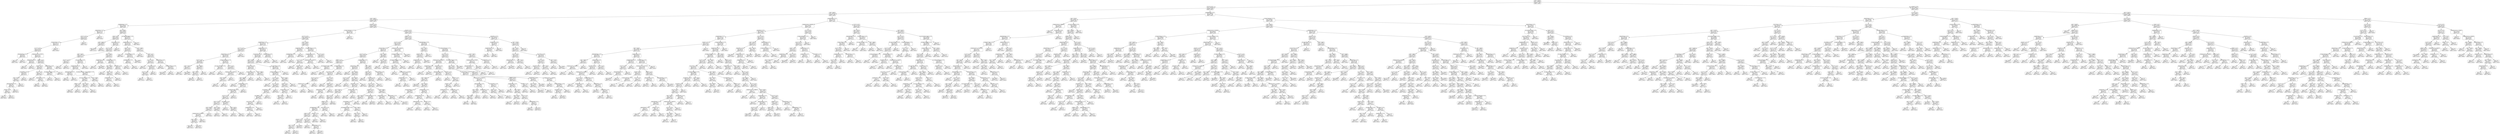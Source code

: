 digraph Tree {
node [shape=box, style="rounded", color="black", fontname=helvetica] ;
edge [fontname=helvetica] ;
0 [label="sqft <= 1043.0\nmse = 142410.4\nsamples = 1167\nvalue = 1459.5"] ;
1 [label="ld_1.0 <= 0.5\nmse = 83138.0\nsamples = 807\nvalue = 1302.2"] ;
0 -> 1 [labeldistance=2.5, labelangle=45, headlabel="True"] ;
2 [label="sqft <= 835.0\nmse = 46574.6\nsamples = 462\nvalue = 1160.2"] ;
1 -> 2 ;
3 [label="sqft <= 602.5\nmse = 25618.0\nsamples = 285\nvalue = 1056.1"] ;
2 -> 3 ;
4 [label="pLateTwenties <= 0.1\nmse = 13302.9\nsamples = 66\nvalue = 950.9"] ;
3 -> 4 ;
5 [label="pEarlyForties <= 0.1\nmse = 13727.0\nsamples = 23\nvalue = 874.4"] ;
4 -> 5 ;
6 [label="ld_5.0 <= 0.5\nmse = 5215.8\nsamples = 21\nvalue = 850.9"] ;
5 -> 6 ;
7 [label="nb_Burnsville <= 0.5\nmse = 3527.5\nsamples = 19\nvalue = 874.2"] ;
6 -> 7 ;
8 [label="ty_1.0 <= 0.5\nmse = 2454.9\nsamples = 18\nvalue = 867.4"] ;
7 -> 8 ;
9 [label="pEarlyTwenties <= 0.1\nmse = 200.0\nsamples = 2\nvalue = 780.0"] ;
8 -> 9 ;
10 [label="mse = 0.0\nsamples = 1\nvalue = 790.0"] ;
9 -> 10 ;
11 [label="mse = 0.0\nsamples = 1\nvalue = 760.0"] ;
9 -> 11 ;
12 [label="medianIncome <= 37787.5\nmse = 1579.7\nsamples = 16\nvalue = 879.3"] ;
8 -> 12 ;
13 [label="pEarlyForties <= 0.1\nmse = 100.0\nsamples = 3\nvalue = 830.0"] ;
12 -> 13 ;
14 [label="mse = 0.0\nsamples = 2\nvalue = 835.0"] ;
13 -> 14 ;
15 [label="mse = 0.0\nsamples = 1\nvalue = 810.0"] ;
13 -> 15 ;
16 [label="pFifties <= 0.1\nmse = 1090.9\nsamples = 13\nvalue = 893.8"] ;
12 -> 16 ;
17 [label="pYouths <= 0.1\nmse = 496.2\nsamples = 9\nvalue = 881.1"] ;
16 -> 17 ;
18 [label="nb_Richfield <= 0.5\nmse = 338.0\nsamples = 6\nvalue = 873.4"] ;
17 -> 18 ;
19 [label="sqft <= 575.0\nmse = 81.7\nsamples = 5\nvalue = 862.4"] ;
18 -> 19 ;
20 [label="pEarlyTwenties <= 0.1\nmse = 36.2\nsamples = 4\nvalue = 865.3"] ;
19 -> 20 ;
21 [label="pYouths <= 0.0\nmse = 0.2\nsamples = 2\nvalue = 869.5"] ;
20 -> 21 ;
22 [label="mse = 0.0\nsamples = 1\nvalue = 869.0"] ;
21 -> 22 ;
23 [label="mse = 0.0\nsamples = 1\nvalue = 870.0"] ;
21 -> 23 ;
24 [label="mse = 4.0\nsamples = 2\nvalue = 857.0"] ;
20 -> 24 ;
25 [label="mse = 0.0\nsamples = 1\nvalue = 845.0"] ;
19 -> 25 ;
26 [label="mse = 0.0\nsamples = 1\nvalue = 899.0"] ;
18 -> 26 ;
27 [label="ld_3.0 <= 0.5\nmse = 172.2\nsamples = 3\nvalue = 906.7"] ;
17 -> 27 ;
28 [label="mse = 0.0\nsamples = 1\nvalue = 925.0"] ;
27 -> 28 ;
29 [label="pEarlyForties <= 0.1\nmse = 6.2\nsamples = 2\nvalue = 897.5"] ;
27 -> 29 ;
30 [label="mse = 0.0\nsamples = 1\nvalue = 895.0"] ;
29 -> 30 ;
31 [label="mse = 0.0\nsamples = 1\nvalue = 900.0"] ;
29 -> 31 ;
32 [label="pLateThirties <= 0.1\nmse = 800.0\nsamples = 4\nvalue = 935.0"] ;
16 -> 32 ;
33 [label="nb_Highland Village <= 0.5\nmse = 355.6\nsamples = 3\nvalue = 921.7"] ;
32 -> 33 ;
34 [label="mse = 0.0\nsamples = 2\nvalue = 935.0"] ;
33 -> 34 ;
35 [label="mse = 0.0\nsamples = 1\nvalue = 895.0"] ;
33 -> 35 ;
36 [label="mse = 0.0\nsamples = 1\nvalue = 975.0"] ;
32 -> 36 ;
37 [label="mse = 0.0\nsamples = 1\nvalue = 1045.0"] ;
7 -> 37 ;
38 [label="mse = 0.0\nsamples = 2\nvalue = 750.0"] ;
6 -> 38 ;
39 [label="mse = 0.0\nsamples = 2\nvalue = 1250.0"] ;
5 -> 39 ;
40 [label="sqft <= 585.5\nmse = 9036.6\nsamples = 43\nvalue = 987.0"] ;
4 -> 40 ;
41 [label="pKids <= 0.0\nmse = 7990.1\nsamples = 26\nvalue = 954.9"] ;
40 -> 41 ;
42 [label="sqft <= 540.0\nmse = 20068.8\nsamples = 3\nvalue = 1097.5"] ;
41 -> 42 ;
43 [label="mse = 3755.6\nsamples = 2\nvalue = 1173.3"] ;
42 -> 43 ;
44 [label="mse = 0.0\nsamples = 1\nvalue = 870.0"] ;
42 -> 44 ;
45 [label="nb_Lyndale <= 0.5\nmse = 4544.3\nsamples = 23\nvalue = 940.6"] ;
41 -> 45 ;
46 [label="pk_4.0 <= 0.5\nmse = 3654.6\nsamples = 22\nvalue = 945.6"] ;
45 -> 46 ;
47 [label="sqft <= 420.0\nmse = 2337.1\nsamples = 13\nvalue = 924.7"] ;
46 -> 47 ;
48 [label="pk_5.0 <= 0.5\nmse = 138.9\nsamples = 2\nvalue = 866.7"] ;
47 -> 48 ;
49 [label="mse = 0.0\nsamples = 1\nvalue = 850.0"] ;
48 -> 49 ;
50 [label="mse = 0.0\nsamples = 1\nvalue = 875.0"] ;
48 -> 50 ;
51 [label="nb_Loring Park <= 0.5\nmse = 2085.1\nsamples = 11\nvalue = 933.4"] ;
47 -> 51 ;
52 [label="pLateTwenties <= 0.2\nmse = 1321.6\nsamples = 10\nvalue = 926.8"] ;
51 -> 52 ;
53 [label="pEarlyTwenties <= 0.1\nmse = 615.2\nsamples = 3\nvalue = 959.4"] ;
52 -> 53 ;
54 [label="mse = 0.0\nsamples = 2\nvalue = 950.0"] ;
53 -> 54 ;
55 [label="mse = 0.0\nsamples = 1\nvalue = 1025.0"] ;
53 -> 55 ;
56 [label="nb_Stevens Square - Loring Heights <= 0.5\nmse = 505.8\nsamples = 7\nvalue = 903.2"] ;
52 -> 56 ;
57 [label="nb_Lowry Hill East <= 0.5\nmse = 305.9\nsamples = 5\nvalue = 893.1"] ;
56 -> 57 ;
58 [label="pFifties <= 0.1\nmse = 50.0\nsamples = 3\nvalue = 900.0"] ;
57 -> 58 ;
59 [label="mse = 0.0\nsamples = 2\nvalue = 895.0"] ;
58 -> 59 ;
60 [label="mse = 0.0\nsamples = 1\nvalue = 910.0"] ;
58 -> 60 ;
61 [label="sqft <= 512.5\nmse = 506.2\nsamples = 2\nvalue = 872.5"] ;
57 -> 61 ;
62 [label="mse = 0.0\nsamples = 1\nvalue = 895.0"] ;
61 -> 62 ;
63 [label="mse = 0.0\nsamples = 1\nvalue = 850.0"] ;
61 -> 63 ;
64 [label="sqft <= 460.0\nmse = 50.0\nsamples = 2\nvalue = 930.0"] ;
56 -> 64 ;
65 [label="mse = 0.0\nsamples = 1\nvalue = 940.0"] ;
64 -> 65 ;
66 [label="mse = 0.0\nsamples = 1\nvalue = 925.0"] ;
64 -> 66 ;
67 [label="mse = 0.0\nsamples = 1\nvalue = 1059.0"] ;
51 -> 67 ;
68 [label="sqft <= 505.0\nmse = 4021.5\nsamples = 9\nvalue = 975.6"] ;
46 -> 68 ;
69 [label="pLateThirties <= 0.1\nmse = 4116.7\nsamples = 3\nvalue = 1080.0"] ;
68 -> 69 ;
70 [label="mse = 0.0\nsamples = 1\nvalue = 1150.0"] ;
69 -> 70 ;
71 [label="mse = 2500.0\nsamples = 2\nvalue = 1045.0"] ;
69 -> 71 ;
72 [label="pLateTwenties <= 0.2\nmse = 905.3\nsamples = 6\nvalue = 951.5"] ;
68 -> 72 ;
73 [label="sqft <= 532.5\nmse = 490.8\nsamples = 4\nvalue = 928.6"] ;
72 -> 73 ;
74 [label="mse = 0.0\nsamples = 1\nvalue = 880.0"] ;
73 -> 74 ;
75 [label="pKids <= 0.2\nmse = 113.9\nsamples = 3\nvalue = 936.7"] ;
73 -> 75 ;
76 [label="pLateForties <= 0.1\nmse = 24.0\nsamples = 2\nvalue = 941.0"] ;
75 -> 76 ;
77 [label="mse = 0.0\nsamples = 1\nvalue = 945.0"] ;
76 -> 77 ;
78 [label="mse = 0.0\nsamples = 1\nvalue = 935.0"] ;
76 -> 78 ;
79 [label="mse = 0.0\nsamples = 1\nvalue = 915.0"] ;
75 -> 79 ;
80 [label="nb_CARAG <= 0.5\nmse = 55.6\nsamples = 2\nvalue = 978.3"] ;
72 -> 80 ;
81 [label="mse = 0.0\nsamples = 1\nvalue = 995.0"] ;
80 -> 81 ;
82 [label="mse = 0.0\nsamples = 1\nvalue = 975.0"] ;
80 -> 82 ;
83 [label="mse = 0.0\nsamples = 1\nvalue = 745.0"] ;
45 -> 83 ;
84 [label="nb_Cedar-Isles-Dean <= 0.5\nmse = 6515.2\nsamples = 17\nvalue = 1037.4"] ;
40 -> 84 ;
85 [label="pLateThirties <= 0.1\nmse = 4570.6\nsamples = 16\nvalue = 1054.5"] ;
84 -> 85 ;
86 [label="pKids <= 0.1\nmse = 3238.9\nsamples = 5\nvalue = 1010.0"] ;
85 -> 86 ;
87 [label="mse = 0.0\nsamples = 1\nvalue = 900.0"] ;
86 -> 87 ;
88 [label="nb_Minneapolis <= 0.5\nmse = 1942.2\nsamples = 4\nvalue = 1023.8"] ;
86 -> 88 ;
89 [label="pLateTwenties <= 0.1\nmse = 6.2\nsamples = 2\nvalue = 997.5"] ;
88 -> 89 ;
90 [label="mse = 0.0\nsamples = 1\nvalue = 995.0"] ;
89 -> 90 ;
91 [label="mse = 0.0\nsamples = 1\nvalue = 1000.0"] ;
89 -> 91 ;
92 [label="mse = 2500.0\nsamples = 2\nvalue = 1050.0"] ;
88 -> 92 ;
93 [label="sqft <= 598.0\nmse = 3577.7\nsamples = 11\nvalue = 1079.6"] ;
85 -> 93 ;
94 [label="mse = 0.0\nsamples = 1\nvalue = 1200.0"] ;
93 -> 94 ;
95 [label="pKids <= 0.1\nmse = 2784.8\nsamples = 10\nvalue = 1071.5"] ;
93 -> 95 ;
96 [label="ty_1.0 <= 0.5\nmse = 2125.0\nsamples = 4\nvalue = 1035.0"] ;
95 -> 96 ;
97 [label="mse = 0.0\nsamples = 1\nvalue = 1100.0"] ;
96 -> 97 ;
98 [label="nb_Lyndale <= 0.5\nmse = 1536.0\nsamples = 3\nvalue = 1022.0"] ;
96 -> 98 ;
99 [label="pk_5.0 <= 0.5\nmse = 300.0\nsamples = 2\nvalue = 1040.0"] ;
98 -> 99 ;
100 [label="mse = 0.0\nsamples = 1\nvalue = 1070.0"] ;
99 -> 100 ;
101 [label="mse = 0.0\nsamples = 1\nvalue = 1030.0"] ;
99 -> 101 ;
102 [label="mse = 0.0\nsamples = 1\nvalue = 950.0"] ;
98 -> 102 ;
103 [label="pEarlyForties <= 0.1\nmse = 1741.7\nsamples = 6\nvalue = 1095.9"] ;
95 -> 103 ;
104 [label="mse = 0.0\nsamples = 1\nvalue = 1099.0"] ;
103 -> 104 ;
105 [label="nb_West Calhoun <= 0.5\nmse = 2235.7\nsamples = 5\nvalue = 1095.0"] ;
103 -> 105 ;
106 [label="mse = 3912.5\nsamples = 4\nvalue = 1095.0"] ;
105 -> 106 ;
107 [label="mse = 0.0\nsamples = 1\nvalue = 1095.0"] ;
105 -> 107 ;
108 [label="mse = 0.0\nsamples = 1\nvalue = 895.0"] ;
84 -> 108 ;
109 [label="pYouths <= 0.0\nmse = 24985.5\nsamples = 219\nvalue = 1087.8"] ;
3 -> 109 ;
110 [label="number bedrooms <= 2.5\nmse = 34247.3\nsamples = 65\nvalue = 1178.0"] ;
109 -> 110 ;
111 [label="pk_2.0 <= 0.5\nmse = 28654.5\nsamples = 64\nvalue = 1166.6"] ;
110 -> 111 ;
112 [label="pLateThirties <= 0.1\nmse = 25151.1\nsamples = 53\nvalue = 1134.3"] ;
111 -> 112 ;
113 [label="pk_7.0 <= 0.5\nmse = 16823.4\nsamples = 15\nvalue = 1253.7"] ;
112 -> 113 ;
114 [label="pEarlyForties <= 0.1\nmse = 14109.6\nsamples = 14\nvalue = 1233.0"] ;
113 -> 114 ;
115 [label="ld_4.0 <= 0.5\nmse = 6498.5\nsamples = 8\nvalue = 1286.8"] ;
114 -> 115 ;
116 [label="sqft <= 743.5\nmse = 3154.7\nsamples = 3\nvalue = 1216.2"] ;
115 -> 116 ;
117 [label="mse = 0.0\nsamples = 1\nvalue = 1300.0"] ;
116 -> 117 ;
118 [label="mse = 1088.9\nsamples = 2\nvalue = 1188.3"] ;
116 -> 118 ;
119 [label="sqft <= 800.5\nmse = 3937.6\nsamples = 5\nvalue = 1327.1"] ;
115 -> 119 ;
120 [label="sqft <= 757.0\nmse = 3415.1\nsamples = 4\nvalue = 1314.2"] ;
119 -> 120 ;
121 [label="mse = 94.0\nsamples = 3\nvalue = 1340.0"] ;
120 -> 121 ;
122 [label="mse = 0.0\nsamples = 1\nvalue = 1185.0"] ;
120 -> 122 ;
123 [label="mse = 0.0\nsamples = 1\nvalue = 1405.0"] ;
119 -> 123 ;
124 [label="number bedrooms <= 1.5\nmse = 15116.2\nsamples = 6\nvalue = 1159.0"] ;
114 -> 124 ;
125 [label="nb_Lowry Hill East <= 0.5\nmse = 156.2\nsamples = 2\nvalue = 1012.5"] ;
124 -> 125 ;
126 [label="mse = 0.0\nsamples = 1\nvalue = 1000.0"] ;
125 -> 126 ;
127 [label="mse = 0.0\nsamples = 1\nvalue = 1025.0"] ;
125 -> 127 ;
128 [label="ld_4.0 <= 0.5\nmse = 10564.1\nsamples = 4\nvalue = 1207.8"] ;
124 -> 128 ;
129 [label="medianIncome <= 50274.0\nmse = 4654.2\nsamples = 3\nvalue = 1244.4"] ;
128 -> 129 ;
130 [label="sqft <= 657.5\nmse = 487.7\nsamples = 2\nvalue = 1211.8"] ;
129 -> 130 ;
131 [label="mse = 0.0\nsamples = 1\nvalue = 1250.0"] ;
130 -> 131 ;
132 [label="mse = 0.0\nsamples = 1\nvalue = 1199.0"] ;
130 -> 132 ;
133 [label="mse = 0.0\nsamples = 1\nvalue = 1375.0"] ;
129 -> 133 ;
134 [label="mse = 0.0\nsamples = 1\nvalue = 1025.0"] ;
128 -> 134 ;
135 [label="mse = 0.0\nsamples = 1\nvalue = 1450.0"] ;
113 -> 135 ;
136 [label="pLateForties <= 0.1\nmse = 20927.1\nsamples = 38\nvalue = 1089.5"] ;
112 -> 136 ;
137 [label="nb_Sorenson <= 0.5\nmse = 15146.0\nsamples = 36\nvalue = 1066.6"] ;
136 -> 137 ;
138 [label="sqft <= 745.0\nmse = 13024.6\nsamples = 35\nvalue = 1079.9"] ;
137 -> 138 ;
139 [label="nb_Fern Hill <= 0.5\nmse = 5758.8\nsamples = 21\nvalue = 1043.3"] ;
138 -> 139 ;
140 [label="nb_East Isles <= 0.5\nmse = 5109.5\nsamples = 19\nvalue = 1028.1"] ;
139 -> 140 ;
141 [label="sqft <= 609.5\nmse = 3988.9\nsamples = 18\nvalue = 1014.2"] ;
140 -> 141 ;
142 [label="mse = 0.0\nsamples = 1\nvalue = 1095.0"] ;
141 -> 142 ;
143 [label="pLateTwenties <= 0.2\nmse = 3492.0\nsamples = 17\nvalue = 1002.6"] ;
141 -> 143 ;
144 [label="nb_Diamond Lake <= 0.5\nmse = 3535.6\nsamples = 16\nvalue = 1011.4"] ;
143 -> 144 ;
145 [label="pk_5.0 <= 0.5\nmse = 3278.7\nsamples = 15\nvalue = 1016.5"] ;
144 -> 145 ;
146 [label="sqft <= 722.0\nmse = 2231.6\nsamples = 12\nvalue = 1025.7"] ;
145 -> 146 ;
147 [label="sqft <= 662.5\nmse = 1728.9\nsamples = 9\nvalue = 1037.7"] ;
146 -> 147 ;
148 [label="medianIncome <= 60195.5\nmse = 685.9\nsamples = 6\nvalue = 1016.2"] ;
147 -> 148 ;
149 [label="sqft <= 637.5\nmse = 664.0\nsamples = 4\nvalue = 1029.0"] ;
148 -> 149 ;
150 [label="mse = 756.2\nsamples = 2\nvalue = 1022.5"] ;
149 -> 150 ;
151 [label="mse = 555.6\nsamples = 2\nvalue = 1033.3"] ;
149 -> 151 ;
152 [label="mse = 0.0\nsamples = 2\nvalue = 995.0"] ;
148 -> 152 ;
153 [label="mse = 0.0\nsamples = 3\nvalue = 1095.0"] ;
147 -> 153 ;
154 [label="sqft <= 732.0\nmse = 1605.6\nsamples = 3\nvalue = 981.7"] ;
146 -> 154 ;
155 [label="mse = 0.0\nsamples = 1\nvalue = 925.0"] ;
154 -> 155 ;
156 [label="mse = 0.0\nsamples = 2\nvalue = 1010.0"] ;
154 -> 156 ;
157 [label="nb_CARAG <= 0.5\nmse = 5905.6\nsamples = 3\nvalue = 973.3"] ;
145 -> 157 ;
158 [label="mse = 0.0\nsamples = 1\nvalue = 1035.0"] ;
157 -> 158 ;
159 [label="sqft <= 637.5\nmse = 6006.2\nsamples = 2\nvalue = 942.5"] ;
157 -> 159 ;
160 [label="mse = 0.0\nsamples = 1\nvalue = 1020.0"] ;
159 -> 160 ;
161 [label="mse = 0.0\nsamples = 1\nvalue = 865.0"] ;
159 -> 161 ;
162 [label="mse = 0.0\nsamples = 1\nvalue = 925.0"] ;
144 -> 162 ;
163 [label="mse = 0.0\nsamples = 1\nvalue = 950.0"] ;
143 -> 163 ;
164 [label="mse = 0.0\nsamples = 1\nvalue = 1140.0"] ;
140 -> 164 ;
165 [label="sqft <= 685.0\nmse = 1350.0\nsamples = 2\nvalue = 1125.0"] ;
139 -> 165 ;
166 [label="mse = 0.0\nsamples = 1\nvalue = 1095.0"] ;
165 -> 166 ;
167 [label="mse = 0.0\nsamples = 1\nvalue = 1170.0"] ;
165 -> 167 ;
168 [label="nb_Logan Park <= 0.5\nmse = 19435.1\nsamples = 14\nvalue = 1148.8"] ;
138 -> 168 ;
169 [label="number bedrooms <= 1.5\nmse = 16540.3\nsamples = 13\nvalue = 1164.3"] ;
168 -> 169 ;
170 [label="ld_3.0 <= 0.5\nmse = 13083.7\nsamples = 7\nvalue = 1101.9"] ;
169 -> 170 ;
171 [label="mse = 0.0\nsamples = 1\nvalue = 1295.0"] ;
170 -> 171 ;
172 [label="pk_7.0 <= 0.5\nmse = 9934.0\nsamples = 6\nvalue = 1080.4"] ;
170 -> 172 ;
173 [label="nb_Triangle <= 0.5\nmse = 4702.2\nsamples = 5\nvalue = 1053.6"] ;
172 -> 173 ;
174 [label="nb_CARAG <= 0.5\nmse = 1828.0\nsamples = 4\nvalue = 1032.6"] ;
173 -> 174 ;
175 [label="nb_St. Paul <= 0.5\nmse = 281.5\nsamples = 3\nvalue = 1048.8"] ;
174 -> 175 ;
176 [label="pLateThirties <= 0.1\nmse = 117.2\nsamples = 2\nvalue = 1038.8"] ;
175 -> 176 ;
177 [label="mse = 0.0\nsamples = 1\nvalue = 1020.0"] ;
176 -> 177 ;
178 [label="mse = 0.0\nsamples = 1\nvalue = 1045.0"] ;
176 -> 178 ;
179 [label="mse = 0.0\nsamples = 1\nvalue = 1069.0"] ;
175 -> 179 ;
180 [label="mse = 0.0\nsamples = 1\nvalue = 935.0"] ;
174 -> 180 ;
181 [label="mse = 0.0\nsamples = 1\nvalue = 1201.0"] ;
173 -> 181 ;
182 [label="mse = 0.0\nsamples = 1\nvalue = 1295.0"] ;
172 -> 182 ;
183 [label="sqft <= 781.5\nmse = 4988.9\nsamples = 6\nvalue = 1268.3"] ;
169 -> 183 ;
184 [label="pKids <= 0.1\nmse = 3450.0\nsamples = 4\nvalue = 1305.0"] ;
183 -> 184 ;
185 [label="nb_East Isles <= 0.5\nmse = 1755.6\nsamples = 3\nvalue = 1331.7"] ;
184 -> 185 ;
186 [label="sqft <= 765.5\nmse = 1225.0\nsamples = 2\nvalue = 1310.0"] ;
185 -> 186 ;
187 [label="mse = 0.0\nsamples = 1\nvalue = 1275.0"] ;
186 -> 187 ;
188 [label="mse = 0.0\nsamples = 1\nvalue = 1345.0"] ;
186 -> 188 ;
189 [label="mse = 0.0\nsamples = 1\nvalue = 1375.0"] ;
185 -> 189 ;
190 [label="mse = 0.0\nsamples = 1\nvalue = 1225.0"] ;
184 -> 190 ;
191 [label="mse = 0.0\nsamples = 2\nvalue = 1195.0"] ;
183 -> 191 ;
192 [label="mse = 0.0\nsamples = 1\nvalue = 900.0"] ;
168 -> 192 ;
193 [label="mse = 0.0\nsamples = 1\nvalue = 850.0"] ;
137 -> 193 ;
194 [label="pEarlyForties <= 0.1\nmse = 468.8\nsamples = 2\nvalue = 1387.5"] ;
136 -> 194 ;
195 [label="mse = 0.0\nsamples = 1\nvalue = 1400.0"] ;
194 -> 195 ;
196 [label="mse = 0.0\nsamples = 1\nvalue = 1350.0"] ;
194 -> 196 ;
197 [label="sqft <= 715.0\nmse = 20038.7\nsamples = 11\nvalue = 1304.9"] ;
111 -> 197 ;
198 [label="pLateForties <= 0.1\nmse = 6900.8\nsamples = 3\nvalue = 1159.5"] ;
197 -> 198 ;
199 [label="pLateTwenties <= 0.2\nmse = 841.0\nsamples = 2\nvalue = 1079.0"] ;
198 -> 199 ;
200 [label="mse = 0.0\nsamples = 1\nvalue = 1108.0"] ;
199 -> 200 ;
201 [label="mse = 0.0\nsamples = 1\nvalue = 1050.0"] ;
199 -> 201 ;
202 [label="mse = 0.0\nsamples = 1\nvalue = 1240.0"] ;
198 -> 202 ;
203 [label="nb_West Calhoun <= 0.5\nmse = 16021.5\nsamples = 8\nvalue = 1346.5"] ;
197 -> 203 ;
204 [label="pLateTwenties <= 0.2\nmse = 6019.3\nsamples = 6\nvalue = 1294.5"] ;
203 -> 204 ;
205 [label="ty_1.0 <= 0.5\nmse = 523.2\nsamples = 4\nvalue = 1248.6"] ;
204 -> 205 ;
206 [label="mse = 0.0\nsamples = 1\nvalue = 1299.0"] ;
205 -> 206 ;
207 [label="pYouths <= 0.0\nmse = 183.7\nsamples = 3\nvalue = 1241.4"] ;
205 -> 207 ;
208 [label="mse = 0.0\nsamples = 1\nvalue = 1220.0"] ;
207 -> 208 ;
209 [label="mse = 0.0\nsamples = 2\nvalue = 1250.0"] ;
207 -> 209 ;
210 [label="medianIncome <= 63737.5\nmse = 138.9\nsamples = 2\nvalue = 1416.7"] ;
204 -> 210 ;
211 [label="mse = 0.0\nsamples = 1\nvalue = 1400.0"] ;
210 -> 211 ;
212 [label="mse = 0.0\nsamples = 1\nvalue = 1425.0"] ;
210 -> 212 ;
213 [label="ty_2.0 <= 0.5\nmse = 6346.9\nsamples = 2\nvalue = 1537.3"] ;
203 -> 213 ;
214 [label="mse = 0.0\nsamples = 1\nvalue = 1481.0"] ;
213 -> 214 ;
215 [label="mse = 0.0\nsamples = 1\nvalue = 1650.0"] ;
213 -> 215 ;
216 [label="mse = 0.0\nsamples = 1\nvalue = 1720.0"] ;
110 -> 216 ;
217 [label="pYouths <= 0.1\nmse = 17187.6\nsamples = 154\nvalue = 1053.5"] ;
109 -> 217 ;
218 [label="pFifties <= 0.1\nmse = 11247.5\nsamples = 135\nvalue = 1028.0"] ;
217 -> 218 ;
219 [label="pk_3.0 <= 0.5\nmse = 11019.9\nsamples = 67\nvalue = 991.4"] ;
218 -> 219 ;
220 [label="nb_Burnsville <= 0.5\nmse = 8170.1\nsamples = 57\nvalue = 974.1"] ;
219 -> 220 ;
221 [label="pk_4.0 <= 0.5\nmse = 7644.9\nsamples = 52\nvalue = 967.5"] ;
220 -> 221 ;
222 [label="pFifties <= 0.1\nmse = 7701.9\nsamples = 11\nvalue = 920.0"] ;
221 -> 222 ;
223 [label="nb_Powderhorn Park <= 0.5\nmse = 567.2\nsamples = 2\nvalue = 811.2"] ;
222 -> 223 ;
224 [label="mse = 0.0\nsamples = 1\nvalue = 825.0"] ;
223 -> 224 ;
225 [label="mse = 0.0\nsamples = 1\nvalue = 770.0"] ;
223 -> 225 ;
226 [label="nb_Maplewood <= 0.5\nmse = 5786.4\nsamples = 9\nvalue = 947.2"] ;
222 -> 226 ;
227 [label="nb_St. Paul <= 0.5\nmse = 4723.1\nsamples = 8\nvalue = 937.7"] ;
226 -> 227 ;
228 [label="ld_4.0 <= 0.5\nmse = 560.2\nsamples = 4\nvalue = 906.3"] ;
227 -> 228 ;
229 [label="medianIncome <= 50057.5\nmse = 19.8\nsamples = 3\nvalue = 893.9"] ;
228 -> 229 ;
230 [label="mse = 0.0\nsamples = 1\nvalue = 899.0"] ;
229 -> 230 ;
231 [label="mse = 0.0\nsamples = 2\nvalue = 890.0"] ;
229 -> 231 ;
232 [label="mse = 0.0\nsamples = 1\nvalue = 950.0"] ;
228 -> 232 ;
233 [label="pk_5.0 <= 0.5\nmse = 7270.1\nsamples = 4\nvalue = 984.8"] ;
227 -> 233 ;
234 [label="mse = 0.0\nsamples = 1\nvalue = 895.0"] ;
233 -> 234 ;
235 [label="pFifties <= 0.1\nmse = 4852.7\nsamples = 3\nvalue = 1029.8"] ;
233 -> 235 ;
236 [label="pEarlyForties <= 0.0\nmse = 43.6\nsamples = 2\nvalue = 989.7"] ;
235 -> 236 ;
237 [label="mse = 0.0\nsamples = 1\nvalue = 999.0"] ;
236 -> 237 ;
238 [label="mse = 0.0\nsamples = 1\nvalue = 985.0"] ;
236 -> 238 ;
239 [label="mse = 0.0\nsamples = 1\nvalue = 1150.0"] ;
235 -> 239 ;
240 [label="mse = 0.0\nsamples = 1\nvalue = 1090.0"] ;
226 -> 240 ;
241 [label="pLateTwenties <= 0.1\nmse = 6704.1\nsamples = 41\nvalue = 982.3"] ;
221 -> 241 ;
242 [label="pEarlyForties <= 0.1\nmse = 4019.8\nsamples = 22\nvalue = 947.4"] ;
241 -> 242 ;
243 [label="mse = 0.0\nsamples = 1\nvalue = 825.0"] ;
242 -> 243 ;
244 [label="sqft <= 645.0\nmse = 3222.8\nsamples = 21\nvalue = 955.5"] ;
242 -> 244 ;
245 [label="ld_4.0 <= 0.5\nmse = 7523.6\nsamples = 2\nvalue = 1042.7"] ;
244 -> 245 ;
246 [label="mse = 0.0\nsamples = 1\nvalue = 1104.0"] ;
245 -> 246 ;
247 [label="mse = 0.0\nsamples = 1\nvalue = 920.0"] ;
245 -> 247 ;
248 [label="sqft <= 822.5\nmse = 1807.7\nsamples = 19\nvalue = 945.9"] ;
244 -> 248 ;
249 [label="pSixtyPlus <= 0.2\nmse = 1281.2\nsamples = 18\nvalue = 936.7"] ;
248 -> 249 ;
250 [label="sqft <= 797.5\nmse = 1198.7\nsamples = 16\nvalue = 940.7"] ;
249 -> 250 ;
251 [label="sqft <= 777.5\nmse = 1040.3\nsamples = 15\nvalue = 943.9"] ;
250 -> 251 ;
252 [label="pFifties <= 0.1\nmse = 912.7\nsamples = 14\nvalue = 939.1"] ;
251 -> 252 ;
253 [label="nb_Maplewood <= 0.5\nmse = 810.6\nsamples = 12\nvalue = 933.9"] ;
252 -> 253 ;
254 [label="pKids <= 0.3\nmse = 1161.5\nsamples = 10\nvalue = 926.9"] ;
253 -> 254 ;
255 [label="pYouths <= 0.1\nmse = 1136.8\nsamples = 6\nvalue = 934.8"] ;
254 -> 255 ;
256 [label="sqft <= 737.5\nmse = 742.2\nsamples = 4\nvalue = 931.2"] ;
255 -> 256 ;
257 [label="mse = 0.0\nsamples = 1\nvalue = 925.0"] ;
256 -> 257 ;
258 [label="mse = 972.2\nsamples = 3\nvalue = 933.3"] ;
256 -> 258 ;
259 [label="mse = 1849.0\nsamples = 2\nvalue = 942.0"] ;
255 -> 259 ;
260 [label="ld_3.0 <= 0.5\nmse = 962.5\nsamples = 4\nvalue = 915.0"] ;
254 -> 260 ;
261 [label="mse = 0.0\nsamples = 1\nvalue = 950.0"] ;
260 -> 261 ;
262 [label="pEarlyForties <= 0.1\nmse = 738.9\nsamples = 3\nvalue = 903.3"] ;
260 -> 262 ;
263 [label="mse = 0.0\nsamples = 1\nvalue = 875.0"] ;
262 -> 263 ;
264 [label="mse = 506.2\nsamples = 2\nvalue = 917.5"] ;
262 -> 264 ;
265 [label="pYouths <= 0.1\nmse = 5.6\nsamples = 2\nvalue = 945.7"] ;
253 -> 265 ;
266 [label="mse = 0.0\nsamples = 1\nvalue = 949.0"] ;
265 -> 266 ;
267 [label="mse = 0.0\nsamples = 1\nvalue = 944.0"] ;
265 -> 267 ;
268 [label="nb_St. Paul <= 0.5\nmse = 555.6\nsamples = 2\nvalue = 966.7"] ;
252 -> 268 ;
269 [label="mse = 0.0\nsamples = 1\nvalue = 1000.0"] ;
268 -> 269 ;
270 [label="mse = 0.0\nsamples = 1\nvalue = 950.0"] ;
268 -> 270 ;
271 [label="mse = 0.0\nsamples = 1\nvalue = 989.0"] ;
251 -> 271 ;
272 [label="mse = 0.0\nsamples = 1\nvalue = 875.0"] ;
250 -> 272 ;
273 [label="nb_New Hope <= 0.5\nmse = 56.2\nsamples = 2\nvalue = 892.5"] ;
249 -> 273 ;
274 [label="mse = 0.0\nsamples = 1\nvalue = 900.0"] ;
273 -> 274 ;
275 [label="mse = 0.0\nsamples = 1\nvalue = 885.0"] ;
273 -> 275 ;
276 [label="mse = 0.0\nsamples = 1\nvalue = 1019.0"] ;
248 -> 276 ;
277 [label="sqft <= 798.0\nmse = 6947.1\nsamples = 19\nvalue = 1017.2"] ;
241 -> 277 ;
278 [label="pKids <= 0.2\nmse = 4951.2\nsamples = 16\nvalue = 999.2"] ;
277 -> 278 ;
279 [label="mse = 0.0\nsamples = 1\nvalue = 1195.0"] ;
278 -> 279 ;
280 [label="nb_Rondo <= 0.5\nmse = 3661.8\nsamples = 15\nvalue = 991.9"] ;
278 -> 280 ;
281 [label="ld_4.0 <= 0.5\nmse = 2307.5\nsamples = 14\nvalue = 980.9"] ;
280 -> 281 ;
282 [label="pYouths <= 0.1\nmse = 1472.2\nsamples = 9\nvalue = 961.7"] ;
281 -> 282 ;
283 [label="sqft <= 692.5\nmse = 1299.3\nsamples = 6\nvalue = 974.1"] ;
282 -> 283 ;
284 [label="nb_Richfield <= 0.5\nmse = 329.3\nsamples = 5\nvalue = 960.5"] ;
283 -> 284 ;
285 [label="nb_Powderhorn Park <= 0.5\nmse = 56.2\nsamples = 2\nvalue = 997.5"] ;
284 -> 285 ;
286 [label="mse = 0.0\nsamples = 1\nvalue = 1005.0"] ;
285 -> 286 ;
287 [label="mse = 0.0\nsamples = 1\nvalue = 990.0"] ;
285 -> 287 ;
288 [label="sqft <= 682.5\nmse = 17.3\nsamples = 3\nvalue = 952.2"] ;
284 -> 288 ;
289 [label="sqft <= 677.5\nmse = 24.0\nsamples = 2\nvalue = 954.0"] ;
288 -> 289 ;
290 [label="mse = 0.0\nsamples = 1\nvalue = 950.0"] ;
289 -> 290 ;
291 [label="mse = 0.0\nsamples = 1\nvalue = 960.0"] ;
289 -> 291 ;
292 [label="mse = 0.0\nsamples = 1\nvalue = 950.0"] ;
288 -> 292 ;
293 [label="mse = 0.0\nsamples = 1\nvalue = 1049.0"] ;
283 -> 293 ;
294 [label="number bedrooms <= 1.5\nmse = 480.2\nsamples = 3\nvalue = 929.4"] ;
282 -> 294 ;
295 [label="mse = 0.0\nsamples = 1\nvalue = 930.0"] ;
294 -> 295 ;
296 [label="mse = 800.0\nsamples = 2\nvalue = 929.0"] ;
294 -> 296 ;
297 [label="sqft <= 695.0\nmse = 1065.3\nsamples = 5\nvalue = 1030.3"] ;
281 -> 297 ;
298 [label="pLateThirties <= 0.1\nmse = 1806.2\nsamples = 2\nvalue = 1057.5"] ;
297 -> 298 ;
299 [label="mse = 0.0\nsamples = 1\nvalue = 1015.0"] ;
298 -> 299 ;
300 [label="mse = 0.0\nsamples = 1\nvalue = 1100.0"] ;
298 -> 300 ;
301 [label="pEarlyForties <= 0.1\nmse = 354.2\nsamples = 3\nvalue = 1019.4"] ;
297 -> 301 ;
302 [label="mse = 0.0\nsamples = 1\nvalue = 1025.0"] ;
301 -> 302 ;
303 [label="mse = 555.6\nsamples = 2\nvalue = 1015.7"] ;
301 -> 303 ;
304 [label="mse = 0.0\nsamples = 1\nvalue = 1130.0"] ;
280 -> 304 ;
305 [label="nb_Richfield <= 0.5\nmse = 2629.7\nsamples = 3\nvalue = 1143.8"] ;
277 -> 305 ;
306 [label="mse = 6.2\nsamples = 2\nvalue = 1092.5"] ;
305 -> 306 ;
307 [label="mse = 0.0\nsamples = 1\nvalue = 1195.0"] ;
305 -> 307 ;
308 [label="sqft <= 716.5\nmse = 3960.0\nsamples = 5\nvalue = 1085.0"] ;
220 -> 308 ;
309 [label="mse = 0.0\nsamples = 1\nvalue = 995.0"] ;
308 -> 309 ;
310 [label="pk_4.0 <= 0.5\nmse = 2418.8\nsamples = 4\nvalue = 1107.5"] ;
308 -> 310 ;
311 [label="mse = 0.0\nsamples = 1\nvalue = 1165.0"] ;
310 -> 311 ;
312 [label="mse = 1755.6\nsamples = 3\nvalue = 1088.3"] ;
310 -> 312 ;
313 [label="medianIncome <= 59149.5\nmse = 13459.9\nsamples = 10\nvalue = 1119.8"] ;
219 -> 313 ;
314 [label="nb_Diamond Lake <= 0.5\nmse = 14765.1\nsamples = 6\nvalue = 1194.8"] ;
313 -> 314 ;
315 [label="nb_Hamline-Midway <= 0.5\nmse = 10382.2\nsamples = 5\nvalue = 1229.8"] ;
314 -> 315 ;
316 [label="sqft <= 725.0\nmse = 2762.5\nsamples = 4\nvalue = 1275.0"] ;
315 -> 316 ;
317 [label="mse = 0.0\nsamples = 1\nvalue = 1205.0"] ;
316 -> 317 ;
318 [label="medianIncome <= 51130.0\nmse = 1505.6\nsamples = 3\nvalue = 1298.3"] ;
316 -> 318 ;
319 [label="pLateThirties <= 0.1\nmse = 506.2\nsamples = 2\nvalue = 1322.5"] ;
318 -> 319 ;
320 [label="mse = 0.0\nsamples = 1\nvalue = 1300.0"] ;
319 -> 320 ;
321 [label="mse = 0.0\nsamples = 1\nvalue = 1345.0"] ;
319 -> 321 ;
322 [label="mse = 0.0\nsamples = 1\nvalue = 1250.0"] ;
318 -> 322 ;
323 [label="mse = 0.0\nsamples = 1\nvalue = 1049.0"] ;
315 -> 323 ;
324 [label="mse = 0.0\nsamples = 1\nvalue = 1020.0"] ;
314 -> 324 ;
325 [label="mse = 879.6\nsamples = 4\nvalue = 1044.7"] ;
313 -> 325 ;
326 [label="pEarlyTwenties <= 0.0\nmse = 9335.2\nsamples = 68\nvalue = 1059.1"] ;
218 -> 326 ;
327 [label="sqft <= 787.5\nmse = 5220.2\nsamples = 5\nvalue = 1220.3"] ;
326 -> 327 ;
328 [label="pYouths <= 0.1\nmse = 4225.0\nsamples = 4\nvalue = 1255.0"] ;
327 -> 328 ;
329 [label="pLateForties <= 0.1\nmse = 625.0\nsamples = 2\nvalue = 1315.0"] ;
328 -> 329 ;
330 [label="mse = 0.0\nsamples = 1\nvalue = 1290.0"] ;
329 -> 330 ;
331 [label="mse = 0.0\nsamples = 1\nvalue = 1340.0"] ;
329 -> 331 ;
332 [label="mse = 625.0\nsamples = 2\nvalue = 1195.0"] ;
328 -> 332 ;
333 [label="mse = 0.0\nsamples = 1\nvalue = 1151.0"] ;
327 -> 333 ;
334 [label="number bedrooms <= 1.5\nmse = 8100.4\nsamples = 63\nvalue = 1050.6"] ;
326 -> 334 ;
335 [label="pk_4.0 <= 0.5\nmse = 7811.9\nsamples = 55\nvalue = 1037.4"] ;
334 -> 335 ;
336 [label="medianIncome <= 53822.0\nmse = 5808.3\nsamples = 20\nvalue = 1091.8"] ;
335 -> 336 ;
337 [label="pLateThirties <= 0.1\nmse = 2840.2\nsamples = 3\nvalue = 1206.3"] ;
336 -> 337 ;
338 [label="mse = 0.0\nsamples = 1\nvalue = 1279.0"] ;
337 -> 338 ;
339 [label="mse = 300.0\nsamples = 2\nvalue = 1170.0"] ;
337 -> 339 ;
340 [label="pSixtyPlus <= 0.2\nmse = 3030.7\nsamples = 17\nvalue = 1067.2"] ;
336 -> 340 ;
341 [label="pEarlyTwenties <= 0.1\nmse = 1365.8\nsamples = 11\nvalue = 1041.8"] ;
340 -> 341 ;
342 [label="sqft <= 665.0\nmse = 1228.9\nsamples = 10\nvalue = 1047.6"] ;
341 -> 342 ;
343 [label="mse = 169.0\nsamples = 2\nvalue = 1005.0"] ;
342 -> 343 ;
344 [label="sqft <= 675.0\nmse = 1083.6\nsamples = 8\nvalue = 1053.7"] ;
342 -> 344 ;
345 [label="nb_Minnetonka <= 0.5\nmse = 1692.2\nsamples = 2\nvalue = 1081.2"] ;
344 -> 345 ;
346 [label="mse = 0.0\nsamples = 1\nvalue = 1105.0"] ;
345 -> 346 ;
347 [label="mse = 0.0\nsamples = 1\nvalue = 1010.0"] ;
345 -> 347 ;
348 [label="pLateTwenties <= 0.1\nmse = 415.6\nsamples = 6\nvalue = 1042.7"] ;
344 -> 348 ;
349 [label="pLateTwenties <= 0.1\nmse = 178.3\nsamples = 4\nvalue = 1057.0"] ;
348 -> 349 ;
350 [label="pEarlyThirties <= 0.0\nmse = 12.2\nsamples = 2\nvalue = 1038.5"] ;
349 -> 350 ;
351 [label="mse = 0.0\nsamples = 1\nvalue = 1035.0"] ;
350 -> 351 ;
352 [label="mse = 0.0\nsamples = 1\nvalue = 1042.0"] ;
350 -> 352 ;
353 [label="pYouths <= 0.1\nmse = 4.7\nsamples = 2\nvalue = 1066.2"] ;
349 -> 353 ;
354 [label="mse = 0.0\nsamples = 1\nvalue = 1065.0"] ;
353 -> 354 ;
355 [label="mse = 0.0\nsamples = 1\nvalue = 1070.0"] ;
353 -> 355 ;
356 [label="mse = 4.7\nsamples = 2\nvalue = 1021.2"] ;
348 -> 356 ;
357 [label="mse = 0.0\nsamples = 1\nvalue = 995.0"] ;
341 -> 357 ;
358 [label="pYouths <= 0.1\nmse = 2757.3\nsamples = 6\nvalue = 1113.1"] ;
340 -> 358 ;
359 [label="mse = 0.0\nsamples = 1\nvalue = 1265.0"] ;
358 -> 359 ;
360 [label="pYouths <= 0.1\nmse = 215.1\nsamples = 5\nvalue = 1096.2"] ;
358 -> 360 ;
361 [label="pYouths <= 0.1\nmse = 58.1\nsamples = 4\nvalue = 1086.8"] ;
360 -> 361 ;
362 [label="pLateForties <= 0.1\nmse = 6.2\nsamples = 2\nvalue = 1077.5"] ;
361 -> 362 ;
363 [label="mse = 0.0\nsamples = 1\nvalue = 1080.0"] ;
362 -> 363 ;
364 [label="mse = 0.0\nsamples = 1\nvalue = 1075.0"] ;
362 -> 364 ;
365 [label="pLateForties <= 0.1\nmse = 18.8\nsamples = 2\nvalue = 1091.5"] ;
361 -> 365 ;
366 [label="mse = 0.0\nsamples = 1\nvalue = 1099.0"] ;
365 -> 366 ;
367 [label="mse = 0.0\nsamples = 1\nvalue = 1089.0"] ;
365 -> 367 ;
368 [label="mse = 0.0\nsamples = 1\nvalue = 1115.0"] ;
360 -> 368 ;
369 [label="nb_Summer Chase <= 0.5\nmse = 6435.7\nsamples = 35\nvalue = 1008.1"] ;
335 -> 369 ;
370 [label="sqft <= 726.5\nmse = 3524.2\nsamples = 33\nvalue = 990.1"] ;
369 -> 370 ;
371 [label="pEarlyThirties <= 0.1\nmse = 1833.8\nsamples = 19\nvalue = 971.4"] ;
370 -> 371 ;
372 [label="medianIncome <= 59191.0\nmse = 1347.3\nsamples = 8\nvalue = 937.8"] ;
371 -> 372 ;
373 [label="pEarlyTwenties <= 0.1\nmse = 386.6\nsamples = 5\nvalue = 956.4"] ;
372 -> 373 ;
374 [label="sqft <= 705.0\nmse = 245.0\nsamples = 3\nvalue = 971.8"] ;
373 -> 374 ;
375 [label="sqft <= 669.0\nmse = 90.2\nsamples = 2\nvalue = 989.5"] ;
374 -> 375 ;
376 [label="mse = 0.0\nsamples = 1\nvalue = 999.0"] ;
375 -> 376 ;
377 [label="mse = 0.0\nsamples = 1\nvalue = 980.0"] ;
375 -> 377 ;
378 [label="mse = 0.0\nsamples = 1\nvalue = 960.0"] ;
374 -> 378 ;
379 [label="pEarlyForties <= 0.1\nmse = 54.0\nsamples = 2\nvalue = 941.0"] ;
373 -> 379 ;
380 [label="mse = 0.0\nsamples = 1\nvalue = 935.0"] ;
379 -> 380 ;
381 [label="mse = 0.0\nsamples = 1\nvalue = 950.0"] ;
379 -> 381 ;
382 [label="nb_Roseville <= 0.5\nmse = 717.2\nsamples = 3\nvalue = 891.2"] ;
372 -> 382 ;
383 [label="pKids <= 0.2\nmse = 200.0\nsamples = 2\nvalue = 905.0"] ;
382 -> 383 ;
384 [label="mse = 0.0\nsamples = 1\nvalue = 925.0"] ;
383 -> 384 ;
385 [label="mse = 0.0\nsamples = 1\nvalue = 895.0"] ;
383 -> 385 ;
386 [label="mse = 0.0\nsamples = 1\nvalue = 850.0"] ;
382 -> 386 ;
387 [label="pFifties <= 0.1\nmse = 1074.3\nsamples = 11\nvalue = 991.0"] ;
371 -> 387 ;
388 [label="pLateThirties <= 0.1\nmse = 362.3\nsamples = 9\nvalue = 1007.3"] ;
387 -> 388 ;
389 [label="mse = 0.0\nsamples = 1\nvalue = 1045.0"] ;
388 -> 389 ;
390 [label="sqft <= 655.0\nmse = 94.3\nsamples = 8\nvalue = 999.8"] ;
388 -> 390 ;
391 [label="sqft <= 637.5\nmse = 138.2\nsamples = 3\nvalue = 1004.6"] ;
390 -> 391 ;
392 [label="mse = 0.0\nsamples = 1\nvalue = 995.0"] ;
391 -> 392 ;
393 [label="mse = 144.0\nsamples = 2\nvalue = 1007.0"] ;
391 -> 393 ;
394 [label="ld_3.0 <= 0.5\nmse = 55.0\nsamples = 5\nvalue = 997.4"] ;
390 -> 394 ;
395 [label="mse = 0.0\nsamples = 1\nvalue = 995.0"] ;
394 -> 395 ;
396 [label="pLateTwenties <= 0.1\nmse = 67.0\nsamples = 4\nvalue = 998.0"] ;
394 -> 396 ;
397 [label="mse = 0.0\nsamples = 1\nvalue = 999.0"] ;
396 -> 397 ;
398 [label="mse = 106.2\nsamples = 3\nvalue = 997.4"] ;
396 -> 398 ;
399 [label="pFifties <= 0.2\nmse = 9.0\nsamples = 2\nvalue = 942.0"] ;
387 -> 399 ;
400 [label="mse = 0.0\nsamples = 1\nvalue = 939.0"] ;
399 -> 400 ;
401 [label="mse = 0.0\nsamples = 1\nvalue = 945.0"] ;
399 -> 401 ;
402 [label="pFifties <= 0.1\nmse = 4812.3\nsamples = 14\nvalue = 1027.4"] ;
370 -> 402 ;
403 [label="pLateThirties <= 0.1\nmse = 4302.5\nsamples = 7\nvalue = 1070.6"] ;
402 -> 403 ;
404 [label="sqft <= 749.0\nmse = 2137.5\nsamples = 3\nvalue = 1055.0"] ;
403 -> 404 ;
405 [label="mse = 4225.0\nsamples = 2\nvalue = 1060.0"] ;
404 -> 405 ;
406 [label="mse = 0.0\nsamples = 1\nvalue = 1050.0"] ;
404 -> 406 ;
407 [label="mse = 5686.0\nsamples = 4\nvalue = 1083.0"] ;
403 -> 407 ;
408 [label="medianIncome <= 55670.0\nmse = 2089.6\nsamples = 7\nvalue = 988.6"] ;
402 -> 408 ;
409 [label="mse = 88.9\nsamples = 2\nvalue = 946.7"] ;
408 -> 409 ;
410 [label="nb_New Brighton <= 0.5\nmse = 1870.5\nsamples = 5\nvalue = 1006.6"] ;
408 -> 410 ;
411 [label="nb_Eagan <= 0.5\nmse = 2173.9\nsamples = 4\nvalue = 1007.7"] ;
410 -> 411 ;
412 [label="mse = 0.0\nsamples = 1\nvalue = 1005.0"] ;
411 -> 412 ;
413 [label="mse = 2607.0\nsamples = 3\nvalue = 1008.2"] ;
411 -> 413 ;
414 [label="mse = 0.0\nsamples = 1\nvalue = 1000.0"] ;
410 -> 414 ;
415 [label="mse = 1800.0\nsamples = 2\nvalue = 1179.0"] ;
369 -> 415 ;
416 [label="sqft <= 792.5\nmse = 2451.2\nsamples = 8\nvalue = 1130.2"] ;
334 -> 416 ;
417 [label="medianIncome <= 72790.5\nmse = 753.4\nsamples = 4\nvalue = 1096.2"] ;
416 -> 417 ;
418 [label="pEarlyThirties <= 0.1\nmse = 108.0\nsamples = 2\nvalue = 1111.0"] ;
417 -> 418 ;
419 [label="mse = 0.0\nsamples = 1\nvalue = 1099.0"] ;
418 -> 419 ;
420 [label="mse = 0.0\nsamples = 1\nvalue = 1120.0"] ;
418 -> 420 ;
421 [label="mse = 555.6\nsamples = 2\nvalue = 1061.7"] ;
417 -> 421 ;
422 [label="pLateForties <= 0.1\nmse = 128.0\nsamples = 4\nvalue = 1187.0"] ;
416 -> 422 ;
423 [label="mse = 0.0\nsamples = 3\nvalue = 1195.0"] ;
422 -> 423 ;
424 [label="mse = 0.0\nsamples = 1\nvalue = 1171.0"] ;
422 -> 424 ;
425 [label="pSixtyPlus <= 0.1\nmse = 24832.9\nsamples = 19\nvalue = 1213.5"] ;
217 -> 425 ;
426 [label="nb_Beltrami <= 0.5\nmse = 4605.6\nsamples = 3\nvalue = 911.7"] ;
425 -> 426 ;
427 [label="pLateThirties <= 0.0\nmse = 1056.2\nsamples = 2\nvalue = 867.5"] ;
426 -> 427 ;
428 [label="mse = 0.0\nsamples = 1\nvalue = 835.0"] ;
427 -> 428 ;
429 [label="mse = 0.0\nsamples = 1\nvalue = 900.0"] ;
427 -> 429 ;
430 [label="mse = 0.0\nsamples = 1\nvalue = 1000.0"] ;
426 -> 430 ;
431 [label="sqft <= 776.0\nmse = 17384.9\nsamples = 16\nvalue = 1241.8"] ;
425 -> 431 ;
432 [label="sqft <= 723.5\nmse = 11867.7\nsamples = 14\nvalue = 1215.7"] ;
431 -> 432 ;
433 [label="ld_4.0 <= 0.5\nmse = 7443.0\nsamples = 6\nvalue = 1270.5"] ;
432 -> 433 ;
434 [label="pEarlyForties <= 0.1\nmse = 653.2\nsamples = 4\nvalue = 1319.9"] ;
433 -> 434 ;
435 [label="mse = 0.0\nsamples = 1\nvalue = 1320.0"] ;
434 -> 435 ;
436 [label="mse = 1026.4\nsamples = 3\nvalue = 1319.9"] ;
434 -> 436 ;
437 [label="sqft <= 711.0\nmse = 7225.0\nsamples = 2\nvalue = 1180.0"] ;
433 -> 437 ;
438 [label="mse = 0.0\nsamples = 1\nvalue = 1095.0"] ;
437 -> 438 ;
439 [label="mse = 0.0\nsamples = 1\nvalue = 1265.0"] ;
437 -> 439 ;
440 [label="nb_St. Paul <= 0.5\nmse = 7826.9\nsamples = 8\nvalue = 1137.9"] ;
432 -> 440 ;
441 [label="pk_2.0 <= 0.5\nmse = 5205.9\nsamples = 5\nvalue = 1181.9"] ;
440 -> 441 ;
442 [label="pSixtyPlus <= 0.1\nmse = 1275.0\nsamples = 3\nvalue = 1230.0"] ;
441 -> 442 ;
443 [label="mse = 0.0\nsamples = 1\nvalue = 1275.0"] ;
442 -> 443 ;
444 [label="mse = 800.0\nsamples = 2\nvalue = 1215.0"] ;
442 -> 444 ;
445 [label="sqft <= 745.5\nmse = 4504.7\nsamples = 2\nvalue = 1133.8"] ;
441 -> 445 ;
446 [label="mse = 0.0\nsamples = 1\nvalue = 1250.0"] ;
445 -> 446 ;
447 [label="mse = 0.0\nsamples = 1\nvalue = 1095.0"] ;
445 -> 447 ;
448 [label="sqft <= 737.5\nmse = 1475.0\nsamples = 3\nvalue = 1050.0"] ;
440 -> 448 ;
449 [label="mse = 0.0\nsamples = 1\nvalue = 1035.0"] ;
448 -> 449 ;
450 [label="mse = 2500.0\nsamples = 2\nvalue = 1065.0"] ;
448 -> 450 ;
451 [label="mse = 0.0\nsamples = 2\nvalue = 1495.0"] ;
431 -> 451 ;
452 [label="pLateTwenties <= 0.1\nmse = 32726.7\nsamples = 177\nvalue = 1336.1"] ;
2 -> 452 ;
453 [label="medianIncome <= 86158.0\nmse = 23441.7\nsamples = 132\nvalue = 1291.7"] ;
452 -> 453 ;
454 [label="pSixtyPlus <= 0.2\nmse = 18464.5\nsamples = 117\nvalue = 1272.8"] ;
453 -> 454 ;
455 [label="pLateTwenties <= 0.1\nmse = 15111.1\nsamples = 100\nvalue = 1252.1"] ;
454 -> 455 ;
456 [label="pYouths <= 0.1\nmse = 7610.7\nsamples = 38\nvalue = 1168.2"] ;
455 -> 456 ;
457 [label="sqft <= 924.5\nmse = 6268.6\nsamples = 37\nvalue = 1178.3"] ;
456 -> 457 ;
458 [label="pEarlyTwenties <= 0.1\nmse = 5036.7\nsamples = 14\nvalue = 1110.4"] ;
457 -> 458 ;
459 [label="sqft <= 858.0\nmse = 520.2\nsamples = 3\nvalue = 1034.7"] ;
458 -> 459 ;
460 [label="medianIncome <= 59693.5\nmse = 90.2\nsamples = 2\nvalue = 1019.5"] ;
459 -> 460 ;
461 [label="mse = 0.0\nsamples = 1\nvalue = 1029.0"] ;
460 -> 461 ;
462 [label="mse = 0.0\nsamples = 1\nvalue = 1010.0"] ;
460 -> 462 ;
463 [label="mse = 0.0\nsamples = 1\nvalue = 1065.0"] ;
459 -> 463 ;
464 [label="pEarlyForties <= 0.1\nmse = 4451.1\nsamples = 11\nvalue = 1127.8"] ;
458 -> 464 ;
465 [label="nb_Fridley <= 0.5\nmse = 3114.9\nsamples = 9\nvalue = 1145.2"] ;
464 -> 465 ;
466 [label="medianIncome <= 55652.5\nmse = 2217.8\nsamples = 8\nvalue = 1134.7"] ;
465 -> 466 ;
467 [label="pk_3.0 <= 0.5\nmse = 1256.2\nsamples = 3\nvalue = 1097.5"] ;
466 -> 467 ;
468 [label="mse = 0.0\nsamples = 1\nvalue = 1150.0"] ;
467 -> 468 ;
469 [label="pLateForties <= 0.1\nmse = 450.0\nsamples = 2\nvalue = 1080.0"] ;
467 -> 469 ;
470 [label="mse = 0.0\nsamples = 1\nvalue = 1050.0"] ;
469 -> 470 ;
471 [label="mse = 0.0\nsamples = 1\nvalue = 1095.0"] ;
469 -> 471 ;
472 [label="pLateTwenties <= 0.1\nmse = 1321.2\nsamples = 5\nvalue = 1159.5"] ;
466 -> 472 ;
473 [label="mse = 0.0\nsamples = 1\nvalue = 1225.0"] ;
472 -> 473 ;
474 [label="pLateForties <= 0.1\nmse = 555.8\nsamples = 4\nvalue = 1146.4"] ;
472 -> 474 ;
475 [label="mse = 800.0\nsamples = 2\nvalue = 1140.0"] ;
474 -> 475 ;
476 [label="pLateForties <= 0.1\nmse = 36.0\nsamples = 2\nvalue = 1156.0"] ;
474 -> 476 ;
477 [label="mse = 0.0\nsamples = 1\nvalue = 1150.0"] ;
476 -> 477 ;
478 [label="mse = 0.0\nsamples = 1\nvalue = 1162.0"] ;
476 -> 478 ;
479 [label="mse = 0.0\nsamples = 1\nvalue = 1250.0"] ;
465 -> 479 ;
480 [label="ld_4.0 <= 0.5\nmse = 1056.2\nsamples = 2\nvalue = 1032.5"] ;
464 -> 480 ;
481 [label="mse = 0.0\nsamples = 1\nvalue = 1065.0"] ;
480 -> 481 ;
482 [label="mse = 0.0\nsamples = 1\nvalue = 1000.0"] ;
480 -> 482 ;
483 [label="pLateForties <= 0.1\nmse = 3659.2\nsamples = 23\nvalue = 1210.2"] ;
457 -> 483 ;
484 [label="pLateTwenties <= 0.1\nmse = 1621.0\nsamples = 7\nvalue = 1156.1"] ;
483 -> 484 ;
485 [label="ld_4.0 <= 0.5\nmse = 584.0\nsamples = 6\nvalue = 1144.4"] ;
484 -> 485 ;
486 [label="pEarlyThirties <= 0.1\nmse = 904.0\nsamples = 4\nvalue = 1141.0"] ;
485 -> 486 ;
487 [label="mse = 2256.2\nsamples = 2\nvalue = 1142.5"] ;
486 -> 487 ;
488 [label="mse = 0.0\nsamples = 2\nvalue = 1140.0"] ;
486 -> 488 ;
489 [label="mse = 0.0\nsamples = 2\nvalue = 1150.0"] ;
485 -> 489 ;
490 [label="mse = 0.0\nsamples = 1\nvalue = 1250.0"] ;
484 -> 490 ;
491 [label="nb_Shoreview <= 0.5\nmse = 2960.2\nsamples = 16\nvalue = 1229.7"] ;
483 -> 491 ;
492 [label="medianIncome <= 61719.5\nmse = 2358.8\nsamples = 15\nvalue = 1221.4"] ;
491 -> 492 ;
493 [label="pYouths <= 0.1\nmse = 236.8\nsamples = 5\nvalue = 1254.2"] ;
492 -> 493 ;
494 [label="number bedrooms <= 1.5\nmse = 56.2\nsamples = 2\nvalue = 1272.5"] ;
493 -> 494 ;
495 [label="mse = 0.0\nsamples = 1\nvalue = 1265.0"] ;
494 -> 495 ;
496 [label="mse = 0.0\nsamples = 1\nvalue = 1280.0"] ;
494 -> 496 ;
497 [label="pk_5.0 <= 0.5\nmse = 75.0\nsamples = 3\nvalue = 1245.0"] ;
493 -> 497 ;
498 [label="mse = 0.0\nsamples = 2\nvalue = 1250.0"] ;
497 -> 498 ;
499 [label="mse = 0.0\nsamples = 1\nvalue = 1230.0"] ;
497 -> 499 ;
500 [label="pFifties <= 0.2\nmse = 2594.9\nsamples = 10\nvalue = 1209.8"] ;
492 -> 500 ;
501 [label="pEarlyThirties <= 0.1\nmse = 116.8\nsamples = 4\nvalue = 1204.1"] ;
500 -> 501 ;
502 [label="mse = 185.8\nsamples = 3\nvalue = 1207.4"] ;
501 -> 502 ;
503 [label="mse = 0.0\nsamples = 1\nvalue = 1200.0"] ;
501 -> 503 ;
504 [label="pEarlyTwenties <= 0.1\nmse = 5304.7\nsamples = 6\nvalue = 1216.2"] ;
500 -> 504 ;
505 [label="mse = 0.0\nsamples = 1\nvalue = 1225.0"] ;
504 -> 505 ;
506 [label="mse = 6050.0\nsamples = 5\nvalue = 1215.0"] ;
504 -> 506 ;
507 [label="mse = 0.0\nsamples = 1\nvalue = 1325.0"] ;
491 -> 507 ;
508 [label="mse = 0.0\nsamples = 1\nvalue = 1000.0"] ;
456 -> 508 ;
509 [label="number bedrooms <= 2.5\nmse = 13333.0\nsamples = 62\nvalue = 1297.1"] ;
455 -> 509 ;
510 [label="pLateForties <= 0.1\nmse = 11836.8\nsamples = 61\nvalue = 1293.0"] ;
509 -> 510 ;
511 [label="nb_Marcy-Holmes <= 0.5\nmse = 6069.7\nsamples = 27\nvalue = 1240.3"] ;
510 -> 511 ;
512 [label="ty_6.0 <= 0.5\nmse = 5419.2\nsamples = 25\nvalue = 1229.4"] ;
511 -> 512 ;
513 [label="nb_St. Paul <= 0.5\nmse = 4192.7\nsamples = 24\nvalue = 1223.3"] ;
512 -> 513 ;
514 [label="nb_Hamline-Midway <= 0.5\nmse = 2819.2\nsamples = 16\nvalue = 1193.5"] ;
513 -> 514 ;
515 [label="nb_Beltrami <= 0.5\nmse = 1613.6\nsamples = 14\nvalue = 1201.6"] ;
514 -> 515 ;
516 [label="nb_Rondo <= 0.5\nmse = 1126.1\nsamples = 13\nvalue = 1207.0"] ;
515 -> 516 ;
517 [label="pk_2.0 <= 0.5\nmse = 784.7\nsamples = 12\nvalue = 1202.4"] ;
516 -> 517 ;
518 [label="sqft <= 927.5\nmse = 684.0\nsamples = 10\nvalue = 1196.2"] ;
517 -> 518 ;
519 [label="pEarlyTwenties <= 0.1\nmse = 199.4\nsamples = 5\nvalue = 1205.4"] ;
518 -> 519 ;
520 [label="pEarlyForties <= 0.1\nmse = 6.2\nsamples = 2\nvalue = 1227.5"] ;
519 -> 520 ;
521 [label="mse = 0.0\nsamples = 1\nvalue = 1230.0"] ;
520 -> 521 ;
522 [label="mse = 0.0\nsamples = 1\nvalue = 1225.0"] ;
520 -> 522 ;
523 [label="pYouths <= 0.1\nmse = 3.8\nsamples = 3\nvalue = 1196.6"] ;
519 -> 523 ;
524 [label="mse = 0.0\nsamples = 2\nvalue = 1199.0"] ;
523 -> 524 ;
525 [label="mse = 0.0\nsamples = 1\nvalue = 1195.0"] ;
523 -> 525 ;
526 [label="medianIncome <= 58313.0\nmse = 968.4\nsamples = 5\nvalue = 1188.1"] ;
518 -> 526 ;
527 [label="pk_3.0 <= 0.5\nmse = 1654.7\nsamples = 3\nvalue = 1176.2"] ;
526 -> 527 ;
528 [label="sqft <= 962.5\nmse = 800.0\nsamples = 2\nvalue = 1195.0"] ;
527 -> 528 ;
529 [label="mse = 0.0\nsamples = 1\nvalue = 1235.0"] ;
528 -> 529 ;
530 [label="mse = 0.0\nsamples = 1\nvalue = 1175.0"] ;
528 -> 530 ;
531 [label="mse = 0.0\nsamples = 1\nvalue = 1120.0"] ;
527 -> 531 ;
532 [label="mse = 0.0\nsamples = 2\nvalue = 1200.0"] ;
526 -> 532 ;
533 [label="pEarlyForties <= 0.1\nmse = 138.9\nsamples = 2\nvalue = 1233.3"] ;
517 -> 533 ;
534 [label="mse = 0.0\nsamples = 1\nvalue = 1250.0"] ;
533 -> 534 ;
535 [label="mse = 0.0\nsamples = 1\nvalue = 1225.0"] ;
533 -> 535 ;
536 [label="mse = 0.0\nsamples = 1\nvalue = 1290.0"] ;
516 -> 536 ;
537 [label="mse = 0.0\nsamples = 1\nvalue = 1100.0"] ;
515 -> 537 ;
538 [label="sqft <= 932.0\nmse = 7569.0\nsamples = 2\nvalue = 1112.0"] ;
514 -> 538 ;
539 [label="mse = 0.0\nsamples = 1\nvalue = 1025.0"] ;
538 -> 539 ;
540 [label="mse = 0.0\nsamples = 1\nvalue = 1199.0"] ;
538 -> 540 ;
541 [label="sqft <= 987.5\nmse = 2767.9\nsamples = 8\nvalue = 1270.1"] ;
513 -> 541 ;
542 [label="sqft <= 937.5\nmse = 779.7\nsamples = 5\nvalue = 1303.8"] ;
541 -> 542 ;
543 [label="sqft <= 889.0\nmse = 62.2\nsamples = 4\nvalue = 1293.6"] ;
542 -> 543 ;
544 [label="mse = 0.0\nsamples = 2\nvalue = 1295.0"] ;
543 -> 544 ;
545 [label="mse = 138.9\nsamples = 2\nvalue = 1291.7"] ;
543 -> 545 ;
546 [label="mse = 0.0\nsamples = 1\nvalue = 1375.0"] ;
542 -> 546 ;
547 [label="pLateForties <= 0.1\nmse = 1890.1\nsamples = 3\nvalue = 1225.2"] ;
541 -> 547 ;
548 [label="mse = 0.0\nsamples = 1\nvalue = 1321.0"] ;
547 -> 548 ;
549 [label="pFifties <= 0.1\nmse = 64.0\nsamples = 2\nvalue = 1206.0"] ;
547 -> 549 ;
550 [label="mse = 0.0\nsamples = 1\nvalue = 1210.0"] ;
549 -> 550 ;
551 [label="mse = 0.0\nsamples = 1\nvalue = 1190.0"] ;
549 -> 551 ;
552 [label="mse = 0.0\nsamples = 1\nvalue = 1449.0"] ;
512 -> 552 ;
553 [label="sqft <= 925.0\nmse = 792.2\nsamples = 2\nvalue = 1341.2"] ;
511 -> 553 ;
554 [label="mse = 0.0\nsamples = 1\nvalue = 1325.0"] ;
553 -> 554 ;
555 [label="mse = 0.0\nsamples = 1\nvalue = 1390.0"] ;
553 -> 555 ;
556 [label="sqft <= 875.0\nmse = 12548.1\nsamples = 34\nvalue = 1330.9"] ;
510 -> 556 ;
557 [label="mse = 0.0\nsamples = 2\nvalue = 1080.0"] ;
556 -> 557 ;
558 [label="pFifties <= 0.1\nmse = 9552.8\nsamples = 32\nvalue = 1344.9"] ;
556 -> 558 ;
559 [label="pLateForties <= 0.1\nmse = 3942.2\nsamples = 2\nvalue = 1486.2"] ;
558 -> 559 ;
560 [label="mse = 0.0\nsamples = 1\nvalue = 1595.0"] ;
559 -> 560 ;
561 [label="mse = 0.0\nsamples = 1\nvalue = 1450.0"] ;
559 -> 561 ;
562 [label="sqft <= 892.5\nmse = 8274.7\nsamples = 30\nvalue = 1333.6"] ;
558 -> 562 ;
563 [label="mse = 4.7\nsamples = 2\nvalue = 1453.8"] ;
562 -> 563 ;
564 [label="pk_5.0 <= 0.5\nmse = 7628.4\nsamples = 28\nvalue = 1323.1"] ;
562 -> 564 ;
565 [label="sqft <= 902.5\nmse = 6488.2\nsamples = 27\nvalue = 1315.1"] ;
564 -> 565 ;
566 [label="mse = 0.0\nsamples = 1\nvalue = 1155.0"] ;
565 -> 566 ;
567 [label="ty_1.0 <= 0.5\nmse = 5519.0\nsamples = 26\nvalue = 1322.7"] ;
565 -> 567 ;
568 [label="medianIncome <= 60892.0\nmse = 4.7\nsamples = 2\nvalue = 1246.2"] ;
567 -> 568 ;
569 [label="mse = 0.0\nsamples = 1\nvalue = 1245.0"] ;
568 -> 569 ;
570 [label="mse = 0.0\nsamples = 1\nvalue = 1250.0"] ;
568 -> 570 ;
571 [label="sqft <= 955.0\nmse = 5419.7\nsamples = 24\nvalue = 1330.7"] ;
567 -> 571 ;
572 [label="pLateThirties <= 0.1\nmse = 6314.1\nsamples = 16\nvalue = 1310.7"] ;
571 -> 572 ;
573 [label="mse = 16.7\nsamples = 3\nvalue = 1355.0"] ;
572 -> 573 ;
574 [label="pEarlyThirties <= 0.1\nmse = 6920.1\nsamples = 13\nvalue = 1304.0"] ;
572 -> 574 ;
575 [label="pk_4.0 <= 0.5\nmse = 7128.4\nsamples = 12\nvalue = 1306.8"] ;
574 -> 575 ;
576 [label="mse = 7524.3\nsamples = 11\nvalue = 1306.9"] ;
575 -> 576 ;
577 [label="mse = 0.0\nsamples = 1\nvalue = 1305.0"] ;
575 -> 577 ;
578 [label="mse = 0.0\nsamples = 1\nvalue = 1251.0"] ;
574 -> 578 ;
579 [label="pk_4.0 <= 0.5\nmse = 2488.0\nsamples = 8\nvalue = 1361.5"] ;
571 -> 579 ;
580 [label="pFifties <= 0.1\nmse = 1318.7\nsamples = 5\nvalue = 1393.6"] ;
579 -> 580 ;
581 [label="pKids <= 0.2\nmse = 1445.5\nsamples = 4\nvalue = 1391.5"] ;
580 -> 581 ;
582 [label="mse = 0.0\nsamples = 1\nvalue = 1386.0"] ;
581 -> 582 ;
583 [label="mse = 1913.9\nsamples = 3\nvalue = 1393.3"] ;
581 -> 583 ;
584 [label="mse = 0.0\nsamples = 1\nvalue = 1410.0"] ;
580 -> 584 ;
585 [label="pLateThirties <= 0.1\nmse = 380.6\nsamples = 3\nvalue = 1313.3"] ;
579 -> 585 ;
586 [label="mse = 0.0\nsamples = 1\nvalue = 1295.0"] ;
585 -> 586 ;
587 [label="pLateTwenties <= 0.1\nmse = 88.9\nsamples = 2\nvalue = 1331.7"] ;
585 -> 587 ;
588 [label="mse = 0.0\nsamples = 1\nvalue = 1345.0"] ;
587 -> 588 ;
589 [label="mse = 0.0\nsamples = 1\nvalue = 1325.0"] ;
587 -> 589 ;
590 [label="mse = 0.0\nsamples = 1\nvalue = 1500.0"] ;
564 -> 590 ;
591 [label="mse = 0.0\nsamples = 1\nvalue = 1695.0"] ;
509 -> 591 ;
592 [label="pk_4.0 <= 0.5\nmse = 21767.2\nsamples = 17\nvalue = 1385.0"] ;
454 -> 592 ;
593 [label="sqft <= 977.0\nmse = 10677.8\nsamples = 13\nvalue = 1327.8"] ;
592 -> 593 ;
594 [label="pSixtyPlus <= 0.3\nmse = 2815.0\nsamples = 8\nvalue = 1264.7"] ;
593 -> 594 ;
595 [label="mse = 699.7\nsamples = 4\nvalue = 1318.0"] ;
594 -> 595 ;
596 [label="pLateThirties <= 0.1\nmse = 1072.6\nsamples = 4\nvalue = 1229.2"] ;
594 -> 596 ;
597 [label="pLateForties <= 0.1\nmse = 701.0\nsamples = 3\nvalue = 1252.6"] ;
596 -> 597 ;
598 [label="mse = 756.2\nsamples = 2\nvalue = 1257.5"] ;
597 -> 598 ;
599 [label="mse = 0.0\nsamples = 1\nvalue = 1233.0"] ;
597 -> 599 ;
600 [label="mse = 0.0\nsamples = 1\nvalue = 1200.0"] ;
596 -> 600 ;
601 [label="sqft <= 1011.0\nmse = 763.3\nsamples = 5\nvalue = 1462.9"] ;
593 -> 601 ;
602 [label="mse = 1056.2\nsamples = 2\nvalue = 1457.5"] ;
601 -> 602 ;
603 [label="mse = 630.0\nsamples = 3\nvalue = 1465.0"] ;
601 -> 603 ;
604 [label="pEarlyForties <= 0.1\nmse = 6460.2\nsamples = 4\nvalue = 1594.7"] ;
592 -> 604 ;
605 [label="number bedrooms <= 1.5\nmse = 1369.0\nsamples = 2\nvalue = 1542.0"] ;
604 -> 605 ;
606 [label="mse = 0.0\nsamples = 1\nvalue = 1579.0"] ;
605 -> 606 ;
607 [label="mse = 0.0\nsamples = 1\nvalue = 1505.0"] ;
605 -> 607 ;
608 [label="mse = 0.0\nsamples = 2\nvalue = 1700.0"] ;
604 -> 608 ;
609 [label="ty_2.0 <= 0.5\nmse = 37190.6\nsamples = 15\nvalue = 1446.8"] ;
453 -> 609 ;
610 [label="number bedrooms <= 2.5\nmse = 23024.5\nsamples = 14\nvalue = 1406.4"] ;
609 -> 610 ;
611 [label="pk_4.0 <= 0.5\nmse = 9319.1\nsamples = 13\nvalue = 1354.8"] ;
610 -> 611 ;
612 [label="pKids <= 0.2\nmse = 2474.5\nsamples = 9\nvalue = 1409.8"] ;
611 -> 612 ;
613 [label="pLateThirties <= 0.1\nmse = 100.6\nsamples = 4\nvalue = 1449.7"] ;
612 -> 613 ;
614 [label="sqft <= 1015.0\nmse = 27.8\nsamples = 3\nvalue = 1453.6"] ;
613 -> 614 ;
615 [label="mse = 25.0\nsamples = 2\nvalue = 1455.0"] ;
614 -> 615 ;
616 [label="mse = 0.0\nsamples = 1\nvalue = 1448.0"] ;
614 -> 616 ;
617 [label="mse = 0.0\nsamples = 1\nvalue = 1430.0"] ;
613 -> 617 ;
618 [label="pk_3.0 <= 0.5\nmse = 1675.0\nsamples = 5\nvalue = 1370.0"] ;
612 -> 618 ;
619 [label="mse = 2200.0\nsamples = 3\nvalue = 1370.0"] ;
618 -> 619 ;
620 [label="mse = 625.0\nsamples = 2\nvalue = 1370.0"] ;
618 -> 620 ;
621 [label="pEarlyForties <= 0.1\nmse = 1053.4\nsamples = 4\nvalue = 1222.8"] ;
611 -> 621 ;
622 [label="pLateForties <= 0.1\nmse = 64.0\nsamples = 2\nvalue = 1262.0"] ;
621 -> 622 ;
623 [label="mse = 0.0\nsamples = 1\nvalue = 1254.0"] ;
622 -> 623 ;
624 [label="mse = 0.0\nsamples = 1\nvalue = 1270.0"] ;
622 -> 624 ;
625 [label="pSixtyPlus <= 0.2\nmse = 5.6\nsamples = 2\nvalue = 1196.7"] ;
621 -> 625 ;
626 [label="mse = 0.0\nsamples = 1\nvalue = 1195.0"] ;
625 -> 626 ;
627 [label="mse = 0.0\nsamples = 1\nvalue = 1200.0"] ;
625 -> 627 ;
628 [label="mse = 0.0\nsamples = 1\nvalue = 1699.0"] ;
610 -> 628 ;
629 [label="mse = 0.0\nsamples = 1\nvalue = 1850.0"] ;
609 -> 629 ;
630 [label="ld_3.0 <= 0.5\nmse = 37235.8\nsamples = 45\nvalue = 1466.1"] ;
452 -> 630 ;
631 [label="sqft <= 977.5\nmse = 19556.7\nsamples = 11\nvalue = 1319.6"] ;
630 -> 631 ;
632 [label="pEarlyTwenties <= 0.1\nmse = 7551.7\nsamples = 7\nvalue = 1237.3"] ;
631 -> 632 ;
633 [label="nb_Bryn Mawr <= 0.5\nmse = 1850.2\nsamples = 6\nvalue = 1261.5"] ;
632 -> 633 ;
634 [label="pk_4.0 <= 0.5\nmse = 1509.9\nsamples = 5\nvalue = 1268.9"] ;
633 -> 634 ;
635 [label="pLateTwenties <= 0.2\nmse = 614.6\nsamples = 3\nvalue = 1247.5"] ;
634 -> 635 ;
636 [label="pk_3.0 <= 0.5\nmse = 196.0\nsamples = 2\nvalue = 1257.0"] ;
635 -> 636 ;
637 [label="mse = 0.0\nsamples = 1\nvalue = 1250.0"] ;
636 -> 637 ;
638 [label="mse = 0.0\nsamples = 1\nvalue = 1285.0"] ;
636 -> 638 ;
639 [label="mse = 0.0\nsamples = 1\nvalue = 1200.0"] ;
635 -> 639 ;
640 [label="pEarlyThirties <= 0.1\nmse = 555.6\nsamples = 2\nvalue = 1311.7"] ;
634 -> 640 ;
641 [label="mse = 0.0\nsamples = 1\nvalue = 1295.0"] ;
640 -> 641 ;
642 [label="mse = 0.0\nsamples = 1\nvalue = 1345.0"] ;
640 -> 642 ;
643 [label="mse = 0.0\nsamples = 1\nvalue = 1195.0"] ;
633 -> 643 ;
644 [label="mse = 0.0\nsamples = 1\nvalue = 995.0"] ;
632 -> 644 ;
645 [label="nb_Eden Prairie <= 0.5\nmse = 13912.9\nsamples = 4\nvalue = 1432.9"] ;
631 -> 645 ;
646 [label="nb_Lowry Hill East <= 0.5\nmse = 138.9\nsamples = 2\nvalue = 1303.3"] ;
645 -> 646 ;
647 [label="mse = 0.0\nsamples = 1\nvalue = 1320.0"] ;
646 -> 647 ;
648 [label="mse = 0.0\nsamples = 1\nvalue = 1295.0"] ;
646 -> 648 ;
649 [label="sqft <= 996.0\nmse = 6067.4\nsamples = 2\nvalue = 1510.6"] ;
645 -> 649 ;
650 [label="mse = 0.0\nsamples = 1\nvalue = 1606.0"] ;
649 -> 650 ;
651 [label="mse = 0.0\nsamples = 1\nvalue = 1447.0"] ;
649 -> 651 ;
652 [label="sqft <= 907.5\nmse = 32697.0\nsamples = 34\nvalue = 1521.8"] ;
630 -> 652 ;
653 [label="pk_2.0 <= 0.5\nmse = 37445.2\nsamples = 14\nvalue = 1414.5"] ;
652 -> 653 ;
654 [label="nb_Lowry Hill East <= 0.5\nmse = 22142.7\nsamples = 11\nvalue = 1361.8"] ;
653 -> 654 ;
655 [label="pk_4.0 <= 0.5\nmse = 10588.1\nsamples = 10\nvalue = 1323.2"] ;
654 -> 655 ;
656 [label="number bedrooms <= 1.5\nmse = 5625.0\nsamples = 2\nvalue = 1525.0"] ;
655 -> 656 ;
657 [label="mse = 0.0\nsamples = 1\nvalue = 1450.0"] ;
656 -> 657 ;
658 [label="mse = 0.0\nsamples = 1\nvalue = 1600.0"] ;
656 -> 658 ;
659 [label="pEarlyTwenties <= 0.1\nmse = 5098.2\nsamples = 8\nvalue = 1296.3"] ;
655 -> 659 ;
660 [label="nb_Whittier <= 0.5\nmse = 216.0\nsamples = 2\nvalue = 1213.0"] ;
659 -> 660 ;
661 [label="mse = 0.0\nsamples = 1\nvalue = 1225.0"] ;
660 -> 661 ;
662 [label="mse = 0.0\nsamples = 1\nvalue = 1195.0"] ;
660 -> 662 ;
663 [label="medianIncome <= 31097.5\nmse = 2331.0\nsamples = 6\nvalue = 1338.0"] ;
659 -> 663 ;
664 [label="mse = 0.0\nsamples = 1\nvalue = 1225.0"] ;
663 -> 664 ;
665 [label="nb_East Isles <= 0.5\nmse = 1013.6\nsamples = 5\nvalue = 1350.6"] ;
663 -> 665 ;
666 [label="nb_St. Paul <= 0.5\nmse = 364.3\nsamples = 4\nvalue = 1365.0"] ;
665 -> 666 ;
667 [label="pLateThirties <= 0.1\nmse = 4.7\nsamples = 2\nvalue = 1348.8"] ;
666 -> 667 ;
668 [label="mse = 0.0\nsamples = 1\nvalue = 1350.0"] ;
667 -> 668 ;
669 [label="mse = 0.0\nsamples = 1\nvalue = 1345.0"] ;
667 -> 669 ;
670 [label="sqft <= 875.0\nmse = 22.2\nsamples = 2\nvalue = 1386.7"] ;
666 -> 670 ;
671 [label="mse = 0.0\nsamples = 1\nvalue = 1380.0"] ;
670 -> 671 ;
672 [label="mse = 0.0\nsamples = 1\nvalue = 1390.0"] ;
670 -> 672 ;
673 [label="mse = 0.0\nsamples = 1\nvalue = 1300.0"] ;
665 -> 673 ;
674 [label="mse = 0.0\nsamples = 1\nvalue = 1690.0"] ;
654 -> 674 ;
675 [label="number bedrooms <= 1.5\nmse = 5355.6\nsamples = 3\nvalue = 1748.3"] ;
653 -> 675 ;
676 [label="ty_2.0 <= 0.5\nmse = 25.0\nsamples = 2\nvalue = 1800.0"] ;
675 -> 676 ;
677 [label="mse = 0.0\nsamples = 1\nvalue = 1805.0"] ;
676 -> 677 ;
678 [label="mse = 0.0\nsamples = 1\nvalue = 1795.0"] ;
676 -> 678 ;
679 [label="mse = 0.0\nsamples = 1\nvalue = 1645.0"] ;
675 -> 679 ;
680 [label="nb_St Anthony East <= 0.5\nmse = 12820.0\nsamples = 20\nvalue = 1606.1"] ;
652 -> 680 ;
681 [label="nb_Falcon Heights <= 0.5\nmse = 9695.9\nsamples = 19\nvalue = 1617.4"] ;
680 -> 681 ;
682 [label="nb_Bryn Mawr <= 0.5\nmse = 5864.4\nsamples = 17\nvalue = 1632.3"] ;
681 -> 682 ;
683 [label="pk_5.0 <= 0.5\nmse = 4666.6\nsamples = 16\nvalue = 1639.9"] ;
682 -> 683 ;
684 [label="pLateForties <= 0.1\nmse = 3854.5\nsamples = 13\nvalue = 1626.8"] ;
683 -> 684 ;
685 [label="nb_Logan Park <= 0.5\nmse = 416.7\nsamples = 3\nvalue = 1550.0"] ;
684 -> 685 ;
686 [label="number bedrooms <= 2.5\nmse = 156.2\nsamples = 2\nvalue = 1562.5"] ;
685 -> 686 ;
687 [label="mse = 0.0\nsamples = 1\nvalue = 1550.0"] ;
686 -> 687 ;
688 [label="mse = 0.0\nsamples = 1\nvalue = 1575.0"] ;
686 -> 688 ;
689 [label="mse = 0.0\nsamples = 1\nvalue = 1525.0"] ;
685 -> 689 ;
690 [label="nb_Fern Hill <= 0.5\nmse = 3235.1\nsamples = 10\nvalue = 1640.4"] ;
684 -> 690 ;
691 [label="sqft <= 1001.0\nmse = 2392.8\nsamples = 9\nvalue = 1648.2"] ;
690 -> 691 ;
692 [label="pYouths <= 0.0\nmse = 2313.2\nsamples = 7\nvalue = 1655.5"] ;
691 -> 692 ;
693 [label="pLateThirties <= 0.1\nmse = 629.6\nsamples = 4\nvalue = 1637.7"] ;
692 -> 693 ;
694 [label="mse = 625.0\nsamples = 2\nvalue = 1625.0"] ;
693 -> 694 ;
695 [label="sqft <= 957.5\nmse = 31.7\nsamples = 2\nvalue = 1656.8"] ;
693 -> 695 ;
696 [label="mse = 0.0\nsamples = 1\nvalue = 1660.0"] ;
695 -> 696 ;
697 [label="mse = 0.0\nsamples = 1\nvalue = 1647.0"] ;
695 -> 697 ;
698 [label="nb_Lowry Hill East <= 0.5\nmse = 3750.0\nsamples = 3\nvalue = 1700.0"] ;
692 -> 698 ;
699 [label="pk_4.0 <= 0.5\nmse = 555.6\nsamples = 2\nvalue = 1733.3"] ;
698 -> 699 ;
700 [label="mse = 0.0\nsamples = 1\nvalue = 1700.0"] ;
699 -> 700 ;
701 [label="mse = 0.0\nsamples = 1\nvalue = 1750.0"] ;
699 -> 701 ;
702 [label="mse = 0.0\nsamples = 1\nvalue = 1600.0"] ;
698 -> 702 ;
703 [label="pKids <= 0.1\nmse = 6.2\nsamples = 2\nvalue = 1597.5"] ;
691 -> 703 ;
704 [label="mse = 0.0\nsamples = 1\nvalue = 1595.0"] ;
703 -> 704 ;
705 [label="mse = 0.0\nsamples = 1\nvalue = 1600.0"] ;
703 -> 705 ;
706 [label="mse = 0.0\nsamples = 1\nvalue = 1515.0"] ;
690 -> 706 ;
707 [label="number bedrooms <= 2.5\nmse = 3637.5\nsamples = 3\nvalue = 1705.0"] ;
683 -> 707 ;
708 [label="pSixtyPlus <= 0.1\nmse = 1250.0\nsamples = 2\nvalue = 1675.0"] ;
707 -> 708 ;
709 [label="mse = 0.0\nsamples = 1\nvalue = 1625.0"] ;
708 -> 709 ;
710 [label="mse = 0.0\nsamples = 1\nvalue = 1700.0"] ;
708 -> 710 ;
711 [label="mse = 0.0\nsamples = 1\nvalue = 1795.0"] ;
707 -> 711 ;
712 [label="mse = 0.0\nsamples = 1\nvalue = 1450.0"] ;
682 -> 712 ;
713 [label="sqft <= 975.0\nmse = 20449.0\nsamples = 2\nvalue = 1432.0"] ;
681 -> 713 ;
714 [label="mse = 0.0\nsamples = 1\nvalue = 1289.0"] ;
713 -> 714 ;
715 [label="mse = 0.0\nsamples = 1\nvalue = 1575.0"] ;
713 -> 715 ;
716 [label="mse = 0.0\nsamples = 1\nvalue = 1300.0"] ;
680 -> 716 ;
717 [label="pLateTwenties <= 0.1\nmse = 68945.6\nsamples = 345\nvalue = 1492.4"] ;
1 -> 717 ;
718 [label="sqft <= 762.5\nmse = 48410.7\nsamples = 96\nvalue = 1332.5"] ;
717 -> 718 ;
719 [label="medianIncome <= 46686.5\nmse = 29412.7\nsamples = 45\nvalue = 1224.1"] ;
718 -> 719 ;
720 [label="mse = 0.0\nsamples = 1\nvalue = 700.0"] ;
719 -> 720 ;
721 [label="nb_Northrop <= 0.5\nmse = 15146.8\nsamples = 44\nvalue = 1252.8"] ;
719 -> 721 ;
722 [label="pEarlyTwenties <= 0.1\nmse = 11005.2\nsamples = 43\nvalue = 1241.7"] ;
721 -> 722 ;
723 [label="nb_West St. Paul <= 0.5\nmse = 9728.6\nsamples = 36\nvalue = 1268.0"] ;
722 -> 723 ;
724 [label="medianIncome <= 101139.0\nmse = 7045.7\nsamples = 35\nvalue = 1275.2"] ;
723 -> 724 ;
725 [label="ty_4.0 <= 0.5\nmse = 5873.0\nsamples = 23\nvalue = 1301.3"] ;
724 -> 725 ;
726 [label="sqft <= 761.0\nmse = 4879.6\nsamples = 22\nvalue = 1306.9"] ;
725 -> 726 ;
727 [label="pEarlyThirties <= 0.1\nmse = 4000.0\nsamples = 21\nvalue = 1314.9"] ;
726 -> 727 ;
728 [label="pEarlyTwenties <= 0.0\nmse = 3553.2\nsamples = 10\nvalue = 1286.9"] ;
727 -> 728 ;
729 [label="mse = 0.0\nsamples = 1\nvalue = 1430.0"] ;
728 -> 729 ;
730 [label="pk_3.0 <= 0.5\nmse = 2487.5\nsamples = 9\nvalue = 1278.5"] ;
728 -> 730 ;
731 [label="sqft <= 701.0\nmse = 2109.6\nsamples = 8\nvalue = 1287.7"] ;
730 -> 731 ;
732 [label="mse = 88.9\nsamples = 2\nvalue = 1301.7"] ;
731 -> 732 ;
733 [label="pFifties <= 0.2\nmse = 3238.9\nsamples = 6\nvalue = 1278.3"] ;
731 -> 733 ;
734 [label="mse = 7092.2\nsamples = 4\nvalue = 1276.2"] ;
733 -> 734 ;
735 [label="mse = 150.0\nsamples = 2\nvalue = 1280.0"] ;
733 -> 735 ;
736 [label="mse = 0.0\nsamples = 1\nvalue = 1210.0"] ;
730 -> 736 ;
737 [label="pEarlyThirties <= 0.1\nmse = 2632.7\nsamples = 11\nvalue = 1346.4"] ;
727 -> 737 ;
738 [label="sqft <= 683.5\nmse = 2244.2\nsamples = 6\nvalue = 1382.8"] ;
737 -> 738 ;
739 [label="nb_Cornelia South <= 0.5\nmse = 2112.0\nsamples = 3\nvalue = 1353.0"] ;
738 -> 739 ;
740 [label="mse = 0.0\nsamples = 1\nvalue = 1297.0"] ;
739 -> 740 ;
741 [label="mse = 1422.2\nsamples = 2\nvalue = 1371.7"] ;
739 -> 741 ;
742 [label="ty_1.0 <= 0.5\nmse = 606.2\nsamples = 3\nvalue = 1412.5"] ;
738 -> 742 ;
743 [label="mse = 0.0\nsamples = 1\nvalue = 1455.0"] ;
742 -> 743 ;
744 [label="pLateThirties <= 0.1\nmse = 5.6\nsamples = 2\nvalue = 1398.3"] ;
742 -> 744 ;
745 [label="mse = 0.0\nsamples = 1\nvalue = 1395.0"] ;
744 -> 745 ;
746 [label="mse = 0.0\nsamples = 1\nvalue = 1400.0"] ;
744 -> 746 ;
747 [label="pEarlyForties <= 0.1\nmse = 375.0\nsamples = 5\nvalue = 1310.0"] ;
737 -> 747 ;
748 [label="mse = 0.0\nsamples = 1\nvalue = 1330.0"] ;
747 -> 748 ;
749 [label="pSixtyPlus <= 0.2\nmse = 216.0\nsamples = 4\nvalue = 1298.0"] ;
747 -> 749 ;
750 [label="mse = 267.2\nsamples = 3\nvalue = 1298.8"] ;
749 -> 750 ;
751 [label="mse = 0.0\nsamples = 1\nvalue = 1295.0"] ;
749 -> 751 ;
752 [label="mse = 0.0\nsamples = 1\nvalue = 1170.0"] ;
726 -> 752 ;
753 [label="mse = 0.0\nsamples = 1\nvalue = 1100.0"] ;
725 -> 753 ;
754 [label="sqft <= 307.5\nmse = 5181.6\nsamples = 12\nvalue = 1221.6"] ;
724 -> 754 ;
755 [label="mse = 0.0\nsamples = 1\nvalue = 1404.0"] ;
754 -> 755 ;
756 [label="sqft <= 625.0\nmse = 1148.4\nsamples = 11\nvalue = 1198.8"] ;
754 -> 756 ;
757 [label="mse = 772.2\nsamples = 3\nvalue = 1163.3"] ;
756 -> 757 ;
758 [label="sqft <= 736.0\nmse = 879.0\nsamples = 8\nvalue = 1206.9"] ;
756 -> 758 ;
759 [label="mse = 75.0\nsamples = 2\nvalue = 1235.0"] ;
758 -> 759 ;
760 [label="pEarlyForties <= 0.1\nmse = 730.2\nsamples = 6\nvalue = 1194.4"] ;
758 -> 760 ;
761 [label="mse = 980.0\nsamples = 3\nvalue = 1195.0"] ;
760 -> 761 ;
762 [label="mse = 417.2\nsamples = 3\nvalue = 1193.8"] ;
760 -> 762 ;
763 [label="mse = 0.0\nsamples = 1\nvalue = 875.0"] ;
723 -> 763 ;
764 [label="pEarlyThirties <= 0.1\nmse = 3479.9\nsamples = 7\nvalue = 1143.2"] ;
722 -> 764 ;
765 [label="mse = 0.0\nsamples = 1\nvalue = 1294.0"] ;
764 -> 765 ;
766 [label="pk_2.0 <= 0.5\nmse = 1988.1\nsamples = 6\nvalue = 1132.4"] ;
764 -> 766 ;
767 [label="pLateThirties <= 0.1\nmse = 446.0\nsamples = 3\nvalue = 1072.0"] ;
766 -> 767 ;
768 [label="sqft <= 700.5\nmse = 81.0\nsamples = 2\nvalue = 1058.0"] ;
767 -> 768 ;
769 [label="mse = 0.0\nsamples = 1\nvalue = 1049.0"] ;
768 -> 769 ;
770 [label="mse = 0.0\nsamples = 1\nvalue = 1067.0"] ;
768 -> 770 ;
771 [label="mse = 0.0\nsamples = 1\nvalue = 1100.0"] ;
767 -> 771 ;
772 [label="sqft <= 695.5\nmse = 1141.2\nsamples = 3\nvalue = 1148.9"] ;
766 -> 772 ;
773 [label="mse = 0.0\nsamples = 1\nvalue = 1217.0"] ;
772 -> 773 ;
774 [label="pEarlyTwenties <= 0.1\nmse = 135.5\nsamples = 2\nvalue = 1133.8"] ;
772 -> 774 ;
775 [label="mse = 0.0\nsamples = 1\nvalue = 1112.0"] ;
774 -> 775 ;
776 [label="mse = 0.0\nsamples = 1\nvalue = 1140.0"] ;
774 -> 776 ;
777 [label="mse = 0.0\nsamples = 1\nvalue = 1650.0"] ;
721 -> 777 ;
778 [label="nb_Lowry Hill East <= 0.5\nmse = 43263.0\nsamples = 51\nvalue = 1445.2"] ;
718 -> 778 ;
779 [label="sqft <= 1038.0\nmse = 35834.1\nsamples = 50\nvalue = 1429.9"] ;
778 -> 779 ;
780 [label="pFifties <= 0.1\nmse = 30396.4\nsamples = 49\nvalue = 1443.3"] ;
779 -> 780 ;
781 [label="pEarlyForties <= 0.1\nmse = 26829.9\nsamples = 7\nvalue = 1587.7"] ;
780 -> 781 ;
782 [label="pEarlyThirties <= 0.1\nmse = 7392.9\nsamples = 4\nvalue = 1698.0"] ;
781 -> 782 ;
783 [label="ty_1.0 <= 0.5\nmse = 3574.0\nsamples = 3\nvalue = 1654.0"] ;
782 -> 783 ;
784 [label="mse = 0.0\nsamples = 1\nvalue = 1725.0"] ;
783 -> 784 ;
785 [label="nb_St Anthony West <= 0.5\nmse = 355.6\nsamples = 2\nvalue = 1606.7"] ;
783 -> 785 ;
786 [label="mse = 0.0\nsamples = 1\nvalue = 1620.0"] ;
785 -> 786 ;
787 [label="mse = 0.0\nsamples = 1\nvalue = 1580.0"] ;
785 -> 787 ;
788 [label="mse = 0.0\nsamples = 1\nvalue = 1808.0"] ;
782 -> 788 ;
789 [label="ty_1.0 <= 0.5\nmse = 13139.0\nsamples = 3\nvalue = 1433.2"] ;
781 -> 789 ;
790 [label="pSixtyPlus <= 0.1\nmse = 2929.7\nsamples = 2\nvalue = 1381.2"] ;
789 -> 790 ;
791 [label="mse = 0.0\nsamples = 1\nvalue = 1475.0"] ;
790 -> 791 ;
792 [label="mse = 0.0\nsamples = 1\nvalue = 1350.0"] ;
790 -> 792 ;
793 [label="mse = 0.0\nsamples = 1\nvalue = 1641.0"] ;
789 -> 793 ;
794 [label="ty_6.0 <= 0.5\nmse = 25930.1\nsamples = 42\nvalue = 1413.4"] ;
780 -> 794 ;
795 [label="pLateForties <= 0.1\nmse = 16670.5\nsamples = 40\nvalue = 1424.2"] ;
794 -> 795 ;
796 [label="sqft <= 1012.5\nmse = 7153.8\nsamples = 14\nvalue = 1492.5"] ;
795 -> 796 ;
797 [label="pSixtyPlus <= 0.2\nmse = 3998.1\nsamples = 13\nvalue = 1479.2"] ;
796 -> 797 ;
798 [label="sqft <= 948.5\nmse = 3377.7\nsamples = 5\nvalue = 1519.4"] ;
797 -> 798 ;
799 [label="pYouths <= 0.1\nmse = 1703.5\nsamples = 4\nvalue = 1545.8"] ;
798 -> 799 ;
800 [label="pFifties <= 0.1\nmse = 506.2\nsamples = 2\nvalue = 1597.5"] ;
799 -> 800 ;
801 [label="mse = 0.0\nsamples = 1\nvalue = 1620.0"] ;
800 -> 801 ;
802 [label="mse = 0.0\nsamples = 1\nvalue = 1575.0"] ;
800 -> 802 ;
803 [label="mse = 300.0\nsamples = 2\nvalue = 1520.0"] ;
799 -> 803 ;
804 [label="mse = 0.0\nsamples = 1\nvalue = 1440.0"] ;
798 -> 804 ;
805 [label="sqft <= 880.5\nmse = 2422.7\nsamples = 8\nvalue = 1450.0"] ;
797 -> 805 ;
806 [label="sqft <= 784.5\nmse = 2028.4\nsamples = 6\nvalue = 1437.2"] ;
805 -> 806 ;
807 [label="mse = 0.0\nsamples = 1\nvalue = 1525.0"] ;
806 -> 807 ;
808 [label="sqft <= 813.5\nmse = 1198.4\nsamples = 5\nvalue = 1426.2"] ;
806 -> 808 ;
809 [label="mse = 0.0\nsamples = 1\nvalue = 1450.0"] ;
808 -> 809 ;
810 [label="sqft <= 832.5\nmse = 1347.2\nsamples = 4\nvalue = 1418.3"] ;
808 -> 810 ;
811 [label="mse = 0.0\nsamples = 1\nvalue = 1350.0"] ;
810 -> 811 ;
812 [label="pEarlyThirties <= 0.1\nmse = 496.0\nsamples = 3\nvalue = 1432.0"] ;
810 -> 812 ;
813 [label="pKids <= 0.2\nmse = 25.0\nsamples = 2\nvalue = 1405.0"] ;
812 -> 813 ;
814 [label="mse = 0.0\nsamples = 1\nvalue = 1400.0"] ;
813 -> 814 ;
815 [label="mse = 0.0\nsamples = 1\nvalue = 1410.0"] ;
813 -> 815 ;
816 [label="mse = 0.0\nsamples = 1\nvalue = 1450.0"] ;
812 -> 816 ;
817 [label="pLateForties <= 0.1\nmse = 156.2\nsamples = 2\nvalue = 1507.5"] ;
805 -> 817 ;
818 [label="mse = 0.0\nsamples = 1\nvalue = 1520.0"] ;
817 -> 818 ;
819 [label="mse = 0.0\nsamples = 1\nvalue = 1495.0"] ;
817 -> 819 ;
820 [label="mse = 0.0\nsamples = 1\nvalue = 1745.0"] ;
796 -> 820 ;
821 [label="sqft <= 775.5\nmse = 17923.6\nsamples = 26\nvalue = 1386.2"] ;
795 -> 821 ;
822 [label="mse = 604.4\nsamples = 3\nvalue = 1530.9"] ;
821 -> 822 ;
823 [label="pEarlyThirties <= 0.1\nmse = 15835.8\nsamples = 23\nvalue = 1351.3"] ;
821 -> 823 ;
824 [label="sqft <= 1001.5\nmse = 10790.6\nsamples = 21\nvalue = 1383.1"] ;
823 -> 824 ;
825 [label="pEarlyForties <= 0.1\nmse = 8541.7\nsamples = 15\nvalue = 1344.3"] ;
824 -> 825 ;
826 [label="ty_2.0 <= 0.5\nmse = 5386.2\nsamples = 14\nvalue = 1329.6"] ;
825 -> 826 ;
827 [label="pSixtyPlus <= 0.1\nmse = 4473.6\nsamples = 11\nvalue = 1350.7"] ;
826 -> 827 ;
828 [label="mse = 225.0\nsamples = 2\nvalue = 1245.0"] ;
827 -> 828 ;
829 [label="pYouths <= 0.1\nmse = 2643.6\nsamples = 9\nvalue = 1371.8"] ;
827 -> 829 ;
830 [label="pEarlyTwenties <= 0.1\nmse = 467.8\nsamples = 4\nvalue = 1342.8"] ;
829 -> 830 ;
831 [label="pk_4.0 <= 0.5\nmse = 12.2\nsamples = 3\nvalue = 1353.5"] ;
830 -> 831 ;
832 [label="mse = 0.0\nsamples = 2\nvalue = 1350.0"] ;
831 -> 832 ;
833 [label="mse = 0.0\nsamples = 1\nvalue = 1357.0"] ;
831 -> 833 ;
834 [label="mse = 0.0\nsamples = 1\nvalue = 1300.0"] ;
830 -> 834 ;
835 [label="sqft <= 992.0\nmse = 3137.4\nsamples = 5\nvalue = 1400.8"] ;
829 -> 835 ;
836 [label="number bedrooms <= 1.5\nmse = 3083.2\nsamples = 4\nvalue = 1413.8"] ;
835 -> 836 ;
837 [label="pFifties <= 0.2\nmse = 1369.0\nsamples = 2\nvalue = 1381.0"] ;
836 -> 837 ;
838 [label="mse = 0.0\nsamples = 1\nvalue = 1344.0"] ;
837 -> 838 ;
839 [label="mse = 0.0\nsamples = 1\nvalue = 1418.0"] ;
837 -> 839 ;
840 [label="pEarlyTwenties <= 0.1\nmse = 2652.2\nsamples = 2\nvalue = 1446.5"] ;
836 -> 840 ;
841 [label="mse = 0.0\nsamples = 1\nvalue = 1395.0"] ;
840 -> 841 ;
842 [label="mse = 0.0\nsamples = 1\nvalue = 1498.0"] ;
840 -> 842 ;
843 [label="mse = 0.0\nsamples = 1\nvalue = 1349.0"] ;
835 -> 843 ;
844 [label="sqft <= 950.0\nmse = 2779.7\nsamples = 3\nvalue = 1266.2"] ;
826 -> 844 ;
845 [label="mse = 0.0\nsamples = 1\nvalue = 1175.0"] ;
844 -> 845 ;
846 [label="pSixtyPlus <= 0.2\nmse = 5.6\nsamples = 2\nvalue = 1296.7"] ;
844 -> 846 ;
847 [label="mse = 0.0\nsamples = 1\nvalue = 1295.0"] ;
846 -> 847 ;
848 [label="mse = 0.0\nsamples = 1\nvalue = 1300.0"] ;
846 -> 848 ;
849 [label="mse = 0.0\nsamples = 1\nvalue = 1580.0"] ;
825 -> 849 ;
850 [label="pKids <= 0.2\nmse = 5559.0\nsamples = 6\nvalue = 1465.6"] ;
824 -> 850 ;
851 [label="medianIncome <= 95231.5\nmse = 5538.8\nsamples = 5\nvalue = 1475.7"] ;
850 -> 851 ;
852 [label="mse = 0.0\nsamples = 1\nvalue = 1510.0"] ;
851 -> 852 ;
853 [label="pLateTwenties <= 0.1\nmse = 6233.3\nsamples = 4\nvalue = 1470.0"] ;
851 -> 853 ;
854 [label="mse = 9075.0\nsamples = 2\nvalue = 1475.0"] ;
853 -> 854 ;
855 [label="mse = 400.0\nsamples = 2\nvalue = 1460.0"] ;
853 -> 855 ;
856 [label="mse = 0.0\nsamples = 1\nvalue = 1395.0"] ;
850 -> 856 ;
857 [label="pEarlyTwenties <= 0.1\nmse = 1518.8\nsamples = 2\nvalue = 1152.5"] ;
823 -> 857 ;
858 [label="mse = 0.0\nsamples = 1\nvalue = 1085.0"] ;
857 -> 858 ;
859 [label="mse = 0.0\nsamples = 1\nvalue = 1175.0"] ;
857 -> 859 ;
860 [label="pk_2.0 <= 0.5\nmse = 191406.2\nsamples = 2\nvalue = 1112.5"] ;
794 -> 860 ;
861 [label="mse = 0.0\nsamples = 1\nvalue = 1550.0"] ;
860 -> 861 ;
862 [label="mse = 0.0\nsamples = 1\nvalue = 675.0"] ;
860 -> 862 ;
863 [label="mse = 0.0\nsamples = 1\nvalue = 961.0"] ;
779 -> 863 ;
864 [label="mse = 0.0\nsamples = 1\nvalue = 1995.0"] ;
778 -> 864 ;
865 [label="number bedrooms <= 1.5\nmse = 63230.6\nsamples = 249\nvalue = 1553.8"] ;
717 -> 865 ;
866 [label="sqft <= 645.0\nmse = 47546.5\nsamples = 216\nvalue = 1503.0"] ;
865 -> 866 ;
867 [label="medianIncome <= 44348.0\nmse = 48403.1\nsamples = 69\nvalue = 1375.9"] ;
866 -> 867 ;
868 [label="nb_East Calhoun <= 0.5\nmse = 52860.9\nsamples = 32\nvalue = 1277.5"] ;
867 -> 868 ;
869 [label="sqft <= 503.0\nmse = 44971.7\nsamples = 27\nvalue = 1225.9"] ;
868 -> 869 ;
870 [label="pLateTwenties <= 0.2\nmse = 11139.9\nsamples = 11\nvalue = 1098.9"] ;
869 -> 870 ;
871 [label="sqft <= 452.5\nmse = 1417.6\nsamples = 8\nvalue = 1043.5"] ;
870 -> 871 ;
872 [label="mse = 6.9\nsamples = 5\nvalue = 1022.9"] ;
871 -> 872 ;
873 [label="mse = 1911.8\nsamples = 3\nvalue = 1076.4"] ;
871 -> 873 ;
874 [label="mse = 312.5\nsamples = 3\nvalue = 1279.0"] ;
870 -> 874 ;
875 [label="pk_2.0 <= 0.5\nmse = 49716.9\nsamples = 16\nvalue = 1305.9"] ;
869 -> 875 ;
876 [label="sqft <= 586.5\nmse = 122500.0\nsamples = 2\nvalue = 1000.0"] ;
875 -> 876 ;
877 [label="mse = 0.0\nsamples = 1\nvalue = 1350.0"] ;
876 -> 877 ;
878 [label="mse = 0.0\nsamples = 1\nvalue = 650.0"] ;
876 -> 878 ;
879 [label="pEarlyThirties <= 0.1\nmse = 17956.3\nsamples = 14\nvalue = 1359.1"] ;
875 -> 879 ;
880 [label="sqft <= 616.0\nmse = 11414.8\nsamples = 7\nvalue = 1470.2"] ;
879 -> 880 ;
881 [label="pEarlyForties <= 0.0\nmse = 9472.9\nsamples = 6\nvalue = 1450.9"] ;
880 -> 881 ;
882 [label="mse = 0.0\nsamples = 1\nvalue = 1225.0"] ;
881 -> 882 ;
883 [label="nb_Loring Park <= 0.5\nmse = 2496.4\nsamples = 5\nvalue = 1483.1"] ;
881 -> 883 ;
884 [label="mse = 0.0\nsamples = 1\nvalue = 1590.0"] ;
883 -> 884 ;
885 [label="sqft <= 552.5\nmse = 692.2\nsamples = 4\nvalue = 1465.3"] ;
883 -> 885 ;
886 [label="mse = 0.0\nsamples = 1\nvalue = 1460.0"] ;
885 -> 886 ;
887 [label="sqft <= 557.5\nmse = 1017.0\nsamples = 3\nvalue = 1468.0"] ;
885 -> 887 ;
888 [label="mse = 0.0\nsamples = 1\nvalue = 1465.0"] ;
887 -> 888 ;
889 [label="mse = 1352.0\nsamples = 2\nvalue = 1469.0"] ;
887 -> 889 ;
890 [label="mse = 0.0\nsamples = 1\nvalue = 1625.0"] ;
880 -> 890 ;
891 [label="medianIncome <= 41739.0\nmse = 9117.2\nsamples = 7\nvalue = 1287.6"] ;
879 -> 891 ;
892 [label="mse = 0.0\nsamples = 1\nvalue = 1150.0"] ;
891 -> 892 ;
893 [label="sqft <= 590.0\nmse = 6952.9\nsamples = 6\nvalue = 1310.6"] ;
891 -> 893 ;
894 [label="mse = 211.0\nsamples = 3\nvalue = 1253.4"] ;
893 -> 894 ;
895 [label="sqft <= 622.5\nmse = 800.0\nsamples = 3\nvalue = 1425.0"] ;
893 -> 895 ;
896 [label="mse = 0.0\nsamples = 1\nvalue = 1425.0"] ;
895 -> 896 ;
897 [label="mse = 1600.0\nsamples = 2\nvalue = 1425.0"] ;
895 -> 897 ;
898 [label="sqft <= 492.5\nmse = 1098.4\nsamples = 5\nvalue = 1561.2"] ;
868 -> 898 ;
899 [label="sqft <= 483.5\nmse = 468.8\nsamples = 2\nvalue = 1532.5"] ;
898 -> 899 ;
900 [label="mse = 0.0\nsamples = 1\nvalue = 1495.0"] ;
899 -> 900 ;
901 [label="mse = 0.0\nsamples = 1\nvalue = 1545.0"] ;
899 -> 901 ;
902 [label="sqft <= 497.5\nmse = 75.0\nsamples = 3\nvalue = 1590.0"] ;
898 -> 902 ;
903 [label="mse = 0.0\nsamples = 1\nvalue = 1595.0"] ;
902 -> 903 ;
904 [label="mse = 88.9\nsamples = 2\nvalue = 1588.3"] ;
902 -> 904 ;
905 [label="nb_Lowry Hill East <= 0.5\nmse = 27429.3\nsamples = 37\nvalue = 1465.8"] ;
867 -> 905 ;
906 [label="pEarlyThirties <= 0.1\nmse = 21925.4\nsamples = 36\nvalue = 1455.5"] ;
905 -> 906 ;
907 [label="pYouths <= 0.0\nmse = 20377.6\nsamples = 10\nvalue = 1344.1"] ;
906 -> 907 ;
908 [label="sqft <= 622.5\nmse = 8291.4\nsamples = 8\nvalue = 1389.4"] ;
907 -> 908 ;
909 [label="pLateTwenties <= 0.1\nmse = 15180.2\nsamples = 3\nvalue = 1273.7"] ;
908 -> 909 ;
910 [label="mse = 0.0\nsamples = 1\nvalue = 1435.0"] ;
909 -> 910 ;
911 [label="pFifties <= 0.1\nmse = 3249.0\nsamples = 2\nvalue = 1193.0"] ;
909 -> 911 ;
912 [label="mse = 0.0\nsamples = 1\nvalue = 1250.0"] ;
911 -> 912 ;
913 [label="mse = 0.0\nsamples = 1\nvalue = 1136.0"] ;
911 -> 913 ;
914 [label="pSixtyPlus <= 0.2\nmse = 40.4\nsamples = 5\nvalue = 1428.0"] ;
908 -> 914 ;
915 [label="pSixtyPlus <= 0.1\nmse = 34.0\nsamples = 4\nvalue = 1426.0"] ;
914 -> 915 ;
916 [label="mse = 0.0\nsamples = 1\nvalue = 1425.0"] ;
915 -> 916 ;
917 [label="mse = 47.0\nsamples = 3\nvalue = 1426.4"] ;
915 -> 917 ;
918 [label="mse = 0.0\nsamples = 1\nvalue = 1435.0"] ;
914 -> 918 ;
919 [label="pYouths <= 0.1\nmse = 6806.2\nsamples = 2\nvalue = 1072.5"] ;
907 -> 919 ;
920 [label="mse = 0.0\nsamples = 1\nvalue = 990.0"] ;
919 -> 920 ;
921 [label="mse = 0.0\nsamples = 1\nvalue = 1155.0"] ;
919 -> 921 ;
922 [label="sqft <= 572.0\nmse = 16930.0\nsamples = 26\nvalue = 1492.6"] ;
906 -> 922 ;
923 [label="nb_Marcy-Holmes <= 0.5\nmse = 8825.8\nsamples = 22\nvalue = 1455.2"] ;
922 -> 923 ;
924 [label="sqft <= 499.0\nmse = 9976.2\nsamples = 17\nvalue = 1436.1"] ;
923 -> 924 ;
925 [label="medianIncome <= 64907.5\nmse = 21518.8\nsamples = 3\nvalue = 1367.5"] ;
924 -> 925 ;
926 [label="mse = 0.0\nsamples = 1\nvalue = 1185.0"] ;
925 -> 926 ;
927 [label="pk_5.0 <= 0.5\nmse = 13888.9\nsamples = 2\nvalue = 1428.3"] ;
925 -> 927 ;
928 [label="mse = 0.0\nsamples = 1\nvalue = 1595.0"] ;
927 -> 928 ;
929 [label="mse = 0.0\nsamples = 1\nvalue = 1345.0"] ;
927 -> 929 ;
930 [label="sqft <= 529.0\nmse = 6711.1\nsamples = 14\nvalue = 1449.1"] ;
924 -> 930 ;
931 [label="sqft <= 524.5\nmse = 798.4\nsamples = 5\nvalue = 1513.8"] ;
930 -> 931 ;
932 [label="mse = 0.0\nsamples = 1\nvalue = 1550.0"] ;
931 -> 932 ;
933 [label="mse = 698.0\nsamples = 4\nvalue = 1508.6"] ;
931 -> 933 ;
934 [label="nb_St Anthony West <= 0.5\nmse = 6200.2\nsamples = 9\nvalue = 1409.4"] ;
930 -> 934 ;
935 [label="mse = 8089.4\nsamples = 5\nvalue = 1423.6"] ;
934 -> 935 ;
936 [label="sqft <= 540.0\nmse = 481.2\nsamples = 4\nvalue = 1377.5"] ;
934 -> 936 ;
937 [label="mse = 506.2\nsamples = 2\nvalue = 1362.5"] ;
936 -> 937 ;
938 [label="sqft <= 557.5\nmse = 6.2\nsamples = 2\nvalue = 1392.5"] ;
936 -> 938 ;
939 [label="mse = 0.0\nsamples = 1\nvalue = 1390.0"] ;
938 -> 939 ;
940 [label="mse = 0.0\nsamples = 1\nvalue = 1395.0"] ;
938 -> 940 ;
941 [label="sqft <= 523.0\nmse = 2751.0\nsamples = 5\nvalue = 1503.0"] ;
923 -> 941 ;
942 [label="sqft <= 446.5\nmse = 756.1\nsamples = 4\nvalue = 1472.1"] ;
941 -> 942 ;
943 [label="mse = 0.0\nsamples = 1\nvalue = 1425.0"] ;
942 -> 943 ;
944 [label="sqft <= 474.5\nmse = 450.0\nsamples = 3\nvalue = 1480.0"] ;
942 -> 944 ;
945 [label="mse = 0.0\nsamples = 1\nvalue = 1495.0"] ;
944 -> 945 ;
946 [label="sqft <= 493.5\nmse = 450.0\nsamples = 2\nvalue = 1465.0"] ;
944 -> 946 ;
947 [label="mse = 0.0\nsamples = 1\nvalue = 1450.0"] ;
946 -> 947 ;
948 [label="mse = 0.0\nsamples = 1\nvalue = 1495.0"] ;
946 -> 948 ;
949 [label="mse = 0.0\nsamples = 1\nvalue = 1575.0"] ;
941 -> 949 ;
950 [label="pk_4.0 <= 0.5\nmse = 15445.9\nsamples = 4\nvalue = 1679.7"] ;
922 -> 950 ;
951 [label="pLateForties <= 0.1\nmse = 3336.0\nsamples = 3\nvalue = 1752.0"] ;
950 -> 951 ;
952 [label="mse = 0.0\nsamples = 1\nvalue = 1795.0"] ;
951 -> 952 ;
953 [label="sqft <= 605.5\nmse = 1406.2\nsamples = 2\nvalue = 1687.5"] ;
951 -> 953 ;
954 [label="mse = 0.0\nsamples = 1\nvalue = 1650.0"] ;
953 -> 954 ;
955 [label="mse = 0.0\nsamples = 1\nvalue = 1725.0"] ;
953 -> 955 ;
956 [label="mse = 0.0\nsamples = 1\nvalue = 1499.0"] ;
950 -> 956 ;
957 [label="mse = 0.0\nsamples = 1\nvalue = 2040.0"] ;
905 -> 957 ;
958 [label="pLateTwenties <= 0.2\nmse = 35378.8\nsamples = 147\nvalue = 1565.1"] ;
866 -> 958 ;
959 [label="pYouths <= 0.0\nmse = 21129.1\nsamples = 74\nvalue = 1499.2"] ;
958 -> 959 ;
960 [label="nb_Logan Park <= 0.5\nmse = 20271.0\nsamples = 32\nvalue = 1567.6"] ;
959 -> 960 ;
961 [label="nb_Fern Hill <= 0.5\nmse = 15430.3\nsamples = 31\nvalue = 1578.0"] ;
960 -> 961 ;
962 [label="sqft <= 820.0\nmse = 12221.4\nsamples = 20\nvalue = 1612.9"] ;
961 -> 962 ;
963 [label="nb_Cedar-Isles-Dean <= 0.5\nmse = 9152.1\nsamples = 19\nvalue = 1592.3"] ;
962 -> 963 ;
964 [label="sqft <= 738.0\nmse = 7425.6\nsamples = 18\nvalue = 1605.5"] ;
963 -> 964 ;
965 [label="sqft <= 688.0\nmse = 3925.8\nsamples = 15\nvalue = 1628.3"] ;
964 -> 965 ;
966 [label="nb_West Calhoun <= 0.5\nmse = 1432.2\nsamples = 6\nvalue = 1589.1"] ;
965 -> 966 ;
967 [label="mse = 1999.6\nsamples = 5\nvalue = 1596.1"] ;
966 -> 967 ;
968 [label="mse = 0.0\nsamples = 1\nvalue = 1575.0"] ;
966 -> 968 ;
969 [label="sqft <= 690.5\nmse = 2854.0\nsamples = 9\nvalue = 1675.4"] ;
965 -> 969 ;
970 [label="mse = 0.0\nsamples = 1\nvalue = 1795.0"] ;
969 -> 970 ;
971 [label="medianIncome <= 61365.5\nmse = 1405.2\nsamples = 8\nvalue = 1662.1"] ;
969 -> 971 ;
972 [label="sqft <= 726.5\nmse = 68.8\nsamples = 3\nvalue = 1625.5"] ;
971 -> 972 ;
973 [label="mse = 0.0\nsamples = 1\nvalue = 1618.0"] ;
972 -> 973 ;
974 [label="mse = 25.0\nsamples = 2\nvalue = 1633.0"] ;
972 -> 974 ;
975 [label="sqft <= 730.0\nmse = 544.2\nsamples = 5\nvalue = 1691.4"] ;
971 -> 975 ;
976 [label="sqft <= 708.0\nmse = 2.2\nsamples = 2\nvalue = 1666.5"] ;
975 -> 976 ;
977 [label="mse = 0.0\nsamples = 1\nvalue = 1665.0"] ;
976 -> 977 ;
978 [label="mse = 0.0\nsamples = 1\nvalue = 1668.0"] ;
976 -> 978 ;
979 [label="mse = 216.7\nsamples = 3\nvalue = 1708.0"] ;
975 -> 979 ;
980 [label="nb_West Calhoun <= 0.5\nmse = 7998.2\nsamples = 3\nvalue = 1479.8"] ;
964 -> 980 ;
981 [label="mse = 10560.9\nsamples = 2\nvalue = 1474.7"] ;
980 -> 981 ;
982 [label="mse = 0.0\nsamples = 1\nvalue = 1495.0"] ;
980 -> 982 ;
983 [label="mse = 0.0\nsamples = 1\nvalue = 1421.0"] ;
963 -> 983 ;
984 [label="mse = 0.0\nsamples = 1\nvalue = 1805.0"] ;
962 -> 984 ;
985 [label="sqft <= 880.0\nmse = 14743.9\nsamples = 11\nvalue = 1510.6"] ;
961 -> 985 ;
986 [label="sqft <= 803.0\nmse = 11242.5\nsamples = 7\nvalue = 1473.9"] ;
985 -> 986 ;
987 [label="sqft <= 744.0\nmse = 4050.8\nsamples = 5\nvalue = 1524.3"] ;
986 -> 987 ;
988 [label="sqft <= 731.0\nmse = 2944.6\nsamples = 4\nvalue = 1508.3"] ;
987 -> 988 ;
989 [label="sqft <= 712.5\nmse = 3.6\nsamples = 2\nvalue = 1542.7"] ;
988 -> 989 ;
990 [label="mse = 0.0\nsamples = 1\nvalue = 1544.0"] ;
989 -> 990 ;
991 [label="mse = 0.0\nsamples = 1\nvalue = 1540.0"] ;
989 -> 991 ;
992 [label="mse = 3528.0\nsamples = 2\nvalue = 1474.0"] ;
988 -> 992 ;
993 [label="mse = 0.0\nsamples = 1\nvalue = 1620.0"] ;
987 -> 993 ;
994 [label="mse = 8277.6\nsamples = 2\nvalue = 1356.3"] ;
986 -> 994 ;
995 [label="sqft <= 912.5\nmse = 14605.6\nsamples = 4\nvalue = 1571.7"] ;
985 -> 995 ;
996 [label="mse = 3600.0\nsamples = 2\nvalue = 1735.0"] ;
995 -> 996 ;
997 [label="mse = 100.0\nsamples = 2\nvalue = 1490.0"] ;
995 -> 997 ;
998 [label="mse = 0.0\nsamples = 1\nvalue = 1075.0"] ;
960 -> 998 ;
999 [label="sqft <= 684.5\nmse = 15762.2\nsamples = 42\nvalue = 1448.7"] ;
959 -> 999 ;
1000 [label="mse = 0.0\nsamples = 1\nvalue = 925.0"] ;
999 -> 1000 ;
1001 [label="pEarlyTwenties <= 0.1\nmse = 11656.1\nsamples = 41\nvalue = 1456.9"] ;
999 -> 1001 ;
1002 [label="sqft <= 802.5\nmse = 3740.8\nsamples = 10\nvalue = 1361.4"] ;
1001 -> 1002 ;
1003 [label="sqft <= 775.0\nmse = 2166.0\nsamples = 8\nvalue = 1332.0"] ;
1002 -> 1003 ;
1004 [label="pEarlyThirties <= 0.1\nmse = 1245.1\nsamples = 7\nvalue = 1342.8"] ;
1003 -> 1004 ;
1005 [label="nb_Minnetonka <= 0.5\nmse = 1143.4\nsamples = 6\nvalue = 1348.1"] ;
1004 -> 1005 ;
1006 [label="mse = 0.0\nsamples = 1\nvalue = 1340.0"] ;
1005 -> 1006 ;
1007 [label="mse = 1295.9\nsamples = 5\nvalue = 1349.3"] ;
1005 -> 1007 ;
1008 [label="mse = 0.0\nsamples = 1\nvalue = 1300.0"] ;
1004 -> 1008 ;
1009 [label="mse = 0.0\nsamples = 1\nvalue = 1235.0"] ;
1003 -> 1009 ;
1010 [label="sqft <= 819.0\nmse = 100.0\nsamples = 2\nvalue = 1435.0"] ;
1002 -> 1010 ;
1011 [label="mse = 0.0\nsamples = 1\nvalue = 1425.0"] ;
1010 -> 1011 ;
1012 [label="mse = 0.0\nsamples = 1\nvalue = 1445.0"] ;
1010 -> 1012 ;
1013 [label="sqft <= 696.0\nmse = 10606.3\nsamples = 31\nvalue = 1483.6"] ;
1001 -> 1013 ;
1014 [label="mse = 0.0\nsamples = 1\nvalue = 1305.0"] ;
1013 -> 1014 ;
1015 [label="pEarlyForties <= 0.1\nmse = 9116.8\nsamples = 30\nvalue = 1495.0"] ;
1013 -> 1015 ;
1016 [label="sqft <= 892.5\nmse = 13525.9\nsamples = 10\nvalue = 1424.7"] ;
1015 -> 1016 ;
1017 [label="sqft <= 878.0\nmse = 2862.2\nsamples = 7\nvalue = 1325.0"] ;
1016 -> 1017 ;
1018 [label="pSixtyPlus <= 0.1\nmse = 1797.7\nsamples = 6\nvalue = 1311.4"] ;
1017 -> 1018 ;
1019 [label="mse = 0.0\nsamples = 1\nvalue = 1350.0"] ;
1018 -> 1019 ;
1020 [label="sqft <= 828.5\nmse = 1683.6\nsamples = 5\nvalue = 1296.0"] ;
1018 -> 1020 ;
1021 [label="sqft <= 780.5\nmse = 1764.2\nsamples = 4\nvalue = 1304.2"] ;
1020 -> 1021 ;
1022 [label="sqft <= 777.5\nmse = 1784.2\nsamples = 3\nvalue = 1292.3"] ;
1021 -> 1022 ;
1023 [label="mse = 0.0\nsamples = 1\nvalue = 1277.0"] ;
1022 -> 1023 ;
1024 [label="mse = 2500.0\nsamples = 2\nvalue = 1300.0"] ;
1022 -> 1024 ;
1025 [label="mse = 0.0\nsamples = 1\nvalue = 1340.0"] ;
1021 -> 1025 ;
1026 [label="mse = 0.0\nsamples = 1\nvalue = 1263.0"] ;
1020 -> 1026 ;
1027 [label="mse = 0.0\nsamples = 1\nvalue = 1420.0"] ;
1017 -> 1027 ;
1028 [label="sqft <= 924.0\nmse = 1353.6\nsamples = 3\nvalue = 1538.7"] ;
1016 -> 1028 ;
1029 [label="mse = 2688.9\nsamples = 2\nvalue = 1522.3"] ;
1028 -> 1029 ;
1030 [label="mse = 0.0\nsamples = 1\nvalue = 1551.0"] ;
1028 -> 1030 ;
1031 [label="pFifties <= 0.1\nmse = 3648.7\nsamples = 20\nvalue = 1528.0"] ;
1015 -> 1031 ;
1032 [label="ty_1.0 <= 0.5\nmse = 1783.9\nsamples = 4\nvalue = 1576.9"] ;
1031 -> 1032 ;
1033 [label="mse = 0.0\nsamples = 1\nvalue = 1695.0"] ;
1032 -> 1033 ;
1034 [label="nb_St. Paul <= 0.5\nmse = 45.1\nsamples = 3\nvalue = 1562.1"] ;
1032 -> 1034 ;
1035 [label="pk_2.0 <= 0.5\nmse = 15.2\nsamples = 2\nvalue = 1568.2"] ;
1034 -> 1035 ;
1036 [label="mse = 0.0\nsamples = 1\nvalue = 1566.0"] ;
1035 -> 1036 ;
1037 [label="mse = 0.0\nsamples = 1\nvalue = 1575.0"] ;
1035 -> 1037 ;
1038 [label="mse = 0.0\nsamples = 1\nvalue = 1556.0"] ;
1034 -> 1038 ;
1039 [label="sqft <= 709.0\nmse = 3075.4\nsamples = 16\nvalue = 1508.8"] ;
1031 -> 1039 ;
1040 [label="mse = 0.0\nsamples = 1\nvalue = 1625.0"] ;
1039 -> 1040 ;
1041 [label="sqft <= 803.0\nmse = 2573.9\nsamples = 15\nvalue = 1503.5"] ;
1039 -> 1041 ;
1042 [label="sqft <= 774.0\nmse = 1073.4\nsamples = 12\nvalue = 1497.5"] ;
1041 -> 1042 ;
1043 [label="sqft <= 724.0\nmse = 467.2\nsamples = 10\nvalue = 1506.2"] ;
1042 -> 1043 ;
1044 [label="mse = 0.0\nsamples = 1\nvalue = 1540.0"] ;
1043 -> 1044 ;
1045 [label="sqft <= 738.5\nmse = 356.6\nsamples = 9\nvalue = 1501.7"] ;
1043 -> 1045 ;
1046 [label="pYouths <= 0.0\nmse = 225.0\nsamples = 2\nvalue = 1490.0"] ;
1045 -> 1046 ;
1047 [label="mse = 0.0\nsamples = 1\nvalue = 1505.0"] ;
1046 -> 1047 ;
1048 [label="mse = 0.0\nsamples = 1\nvalue = 1475.0"] ;
1046 -> 1048 ;
1049 [label="sqft <= 746.5\nmse = 337.0\nsamples = 7\nvalue = 1505.9"] ;
1045 -> 1049 ;
1050 [label="nb_Willow Park <= 0.5\nmse = 384.0\nsamples = 3\nvalue = 1519.0"] ;
1049 -> 1050 ;
1051 [label="sqft <= 744.5\nmse = 75.0\nsamples = 2\nvalue = 1510.0"] ;
1050 -> 1051 ;
1052 [label="mse = 0.0\nsamples = 1\nvalue = 1515.0"] ;
1051 -> 1052 ;
1053 [label="mse = 0.0\nsamples = 1\nvalue = 1495.0"] ;
1051 -> 1053 ;
1054 [label="mse = 0.0\nsamples = 1\nvalue = 1555.0"] ;
1050 -> 1054 ;
1055 [label="nb_Eagan <= 0.5\nmse = 36.0\nsamples = 4\nvalue = 1495.0"] ;
1049 -> 1055 ;
1056 [label="pLateThirties <= 0.1\nmse = 19.2\nsamples = 3\nvalue = 1493.0"] ;
1055 -> 1056 ;
1057 [label="mse = 4.0\nsamples = 2\nvalue = 1495.0"] ;
1056 -> 1057 ;
1058 [label="mse = 0.0\nsamples = 1\nvalue = 1485.0"] ;
1056 -> 1058 ;
1059 [label="mse = 0.0\nsamples = 1\nvalue = 1505.0"] ;
1055 -> 1059 ;
1060 [label="mse = 110.2\nsamples = 2\nvalue = 1423.5"] ;
1042 -> 1060 ;
1061 [label="pk_2.0 <= 0.5\nmse = 10364.7\nsamples = 3\nvalue = 1542.0"] ;
1041 -> 1061 ;
1062 [label="mse = 0.0\nsamples = 1\nvalue = 1628.0"] ;
1061 -> 1062 ;
1063 [label="mse = 10000.0\nsamples = 2\nvalue = 1499.0"] ;
1061 -> 1063 ;
1064 [label="sqft <= 815.0\nmse = 40967.0\nsamples = 73\nvalue = 1632.8"] ;
958 -> 1064 ;
1065 [label="pk_1.0 <= 0.5\nmse = 39220.6\nsamples = 55\nvalue = 1578.1"] ;
1064 -> 1065 ;
1066 [label="pEarlyTwenties <= 0.1\nmse = 33957.4\nsamples = 54\nvalue = 1586.5"] ;
1065 -> 1066 ;
1067 [label="sqft <= 698.5\nmse = 31183.5\nsamples = 23\nvalue = 1661.7"] ;
1066 -> 1067 ;
1068 [label="medianIncome <= 62298.5\nmse = 38400.0\nsamples = 2\nvalue = 1955.0"] ;
1067 -> 1068 ;
1069 [label="mse = 0.0\nsamples = 1\nvalue = 1795.0"] ;
1068 -> 1069 ;
1070 [label="mse = 0.0\nsamples = 1\nvalue = 2195.0"] ;
1068 -> 1070 ;
1071 [label="sqft <= 767.5\nmse = 13903.0\nsamples = 21\nvalue = 1614.4"] ;
1067 -> 1071 ;
1072 [label="sqft <= 702.5\nmse = 5261.0\nsamples = 17\nvalue = 1569.9"] ;
1071 -> 1072 ;
1073 [label="ty_2.0 <= 0.5\nmse = 4719.4\nsamples = 5\nvalue = 1531.4"] ;
1072 -> 1073 ;
1074 [label="mse = 2772.2\nsamples = 4\nvalue = 1511.7"] ;
1073 -> 1074 ;
1075 [label="mse = 0.0\nsamples = 1\nvalue = 1650.0"] ;
1073 -> 1075 ;
1076 [label="sqft <= 705.5\nmse = 4622.9\nsamples = 12\nvalue = 1585.8"] ;
1072 -> 1076 ;
1077 [label="mse = 2136.9\nsamples = 3\nvalue = 1659.7"] ;
1076 -> 1077 ;
1078 [label="sqft <= 715.0\nmse = 3734.5\nsamples = 9\nvalue = 1569.9"] ;
1076 -> 1078 ;
1079 [label="sqft <= 708.0\nmse = 4612.0\nsamples = 3\nvalue = 1529.0"] ;
1078 -> 1079 ;
1080 [label="mse = 0.0\nsamples = 1\nvalue = 1595.0"] ;
1079 -> 1080 ;
1081 [label="mse = 512.0\nsamples = 2\nvalue = 1463.0"] ;
1079 -> 1081 ;
1082 [label="sqft <= 757.5\nmse = 877.7\nsamples = 6\nvalue = 1600.6"] ;
1078 -> 1082 ;
1083 [label="sqft <= 735.0\nmse = 906.2\nsamples = 5\nvalue = 1592.5"] ;
1082 -> 1083 ;
1084 [label="pLateForties <= 0.1\nmse = 294.0\nsamples = 4\nvalue = 1604.0"] ;
1083 -> 1084 ;
1085 [label="mse = 0.0\nsamples = 1\nvalue = 1585.0"] ;
1084 -> 1085 ;
1086 [label="mse = 254.7\nsamples = 3\nvalue = 1608.8"] ;
1084 -> 1086 ;
1087 [label="mse = 0.0\nsamples = 1\nvalue = 1535.0"] ;
1083 -> 1087 ;
1088 [label="mse = 0.0\nsamples = 1\nvalue = 1625.0"] ;
1082 -> 1088 ;
1089 [label="sqft <= 778.0\nmse = 13548.8\nsamples = 4\nvalue = 1766.7"] ;
1071 -> 1089 ;
1090 [label="mse = 0.0\nsamples = 1\nvalue = 1931.0"] ;
1089 -> 1090 ;
1091 [label="pk_2.0 <= 0.5\nmse = 3854.0\nsamples = 3\nvalue = 1701.0"] ;
1089 -> 1091 ;
1092 [label="mse = 0.0\nsamples = 1\nvalue = 1625.0"] ;
1091 -> 1092 ;
1093 [label="sqft <= 789.5\nmse = 5.6\nsamples = 2\nvalue = 1751.7"] ;
1091 -> 1093 ;
1094 [label="mse = 0.0\nsamples = 1\nvalue = 1750.0"] ;
1093 -> 1094 ;
1095 [label="mse = 0.0\nsamples = 1\nvalue = 1755.0"] ;
1093 -> 1095 ;
1096 [label="sqft <= 714.0\nmse = 28041.7\nsamples = 31\nvalue = 1526.4"] ;
1066 -> 1096 ;
1097 [label="nb_CARAG <= 0.5\nmse = 18044.4\nsamples = 10\nvalue = 1424.8"] ;
1096 -> 1097 ;
1098 [label="pFifties <= 0.1\nmse = 13125.1\nsamples = 9\nvalue = 1443.6"] ;
1097 -> 1098 ;
1099 [label="sqft <= 687.5\nmse = 12870.2\nsamples = 6\nvalue = 1403.5"] ;
1098 -> 1099 ;
1100 [label="sqft <= 670.0\nmse = 225.0\nsamples = 2\nvalue = 1335.0"] ;
1099 -> 1100 ;
1101 [label="mse = 0.0\nsamples = 1\nvalue = 1320.0"] ;
1100 -> 1101 ;
1102 [label="mse = 0.0\nsamples = 1\nvalue = 1350.0"] ;
1100 -> 1102 ;
1103 [label="mse = 14565.2\nsamples = 4\nvalue = 1420.6"] ;
1099 -> 1103 ;
1104 [label="mse = 6394.2\nsamples = 3\nvalue = 1510.5"] ;
1098 -> 1104 ;
1105 [label="mse = 0.0\nsamples = 1\nvalue = 1123.0"] ;
1097 -> 1105 ;
1106 [label="nb_Loring Park <= 0.5\nmse = 24036.6\nsamples = 21\nvalue = 1588.1"] ;
1096 -> 1106 ;
1107 [label="pYouths <= 0.0\nmse = 21862.3\nsamples = 19\nvalue = 1604.7"] ;
1106 -> 1107 ;
1108 [label="nb_East Calhoun <= 0.5\nmse = 18304.3\nsamples = 16\nvalue = 1584.5"] ;
1107 -> 1108 ;
1109 [label="sqft <= 740.0\nmse = 18645.0\nsamples = 14\nvalue = 1602.1"] ;
1108 -> 1109 ;
1110 [label="sqft <= 725.0\nmse = 4583.3\nsamples = 3\nvalue = 1550.0"] ;
1109 -> 1110 ;
1111 [label="mse = 100.0\nsamples = 2\nvalue = 1580.0"] ;
1110 -> 1111 ;
1112 [label="mse = 0.0\nsamples = 1\nvalue = 1400.0"] ;
1110 -> 1112 ;
1113 [label="sqft <= 772.5\nmse = 23009.5\nsamples = 11\nvalue = 1624.4"] ;
1109 -> 1113 ;
1114 [label="sqft <= 760.0\nmse = 33398.7\nsamples = 3\nvalue = 1761.8"] ;
1113 -> 1114 ;
1115 [label="mse = 9506.2\nsamples = 2\nvalue = 1592.5"] ;
1114 -> 1115 ;
1116 [label="mse = 0.0\nsamples = 1\nvalue = 1931.0"] ;
1114 -> 1116 ;
1117 [label="sqft <= 789.5\nmse = 8293.9\nsamples = 8\nvalue = 1569.5"] ;
1113 -> 1117 ;
1118 [label="sqft <= 780.0\nmse = 7816.5\nsamples = 3\nvalue = 1540.0"] ;
1117 -> 1118 ;
1119 [label="mse = 0.0\nsamples = 1\nvalue = 1585.0"] ;
1118 -> 1119 ;
1120 [label="mse = 9522.0\nsamples = 2\nvalue = 1525.0"] ;
1118 -> 1120 ;
1121 [label="nb_Sumner-Glenwood <= 0.5\nmse = 7645.1\nsamples = 5\nvalue = 1589.2"] ;
1117 -> 1121 ;
1122 [label="pLateForties <= 0.1\nmse = 8670.0\nsamples = 4\nvalue = 1580.0"] ;
1121 -> 1122 ;
1123 [label="mse = 10767.2\nsamples = 3\nvalue = 1576.2"] ;
1122 -> 1123 ;
1124 [label="mse = 0.0\nsamples = 1\nvalue = 1595.0"] ;
1122 -> 1124 ;
1125 [label="mse = 0.0\nsamples = 1\nvalue = 1635.0"] ;
1121 -> 1125 ;
1126 [label="sqft <= 770.0\nmse = 162.0\nsamples = 2\nvalue = 1467.0"] ;
1108 -> 1126 ;
1127 [label="mse = 0.0\nsamples = 1\nvalue = 1449.0"] ;
1126 -> 1127 ;
1128 [label="mse = 0.0\nsamples = 1\nvalue = 1476.0"] ;
1126 -> 1128 ;
1129 [label="sqft <= 746.0\nmse = 22093.6\nsamples = 3\nvalue = 1759.3"] ;
1107 -> 1129 ;
1130 [label="mse = 8930.2\nsamples = 2\nvalue = 1669.5"] ;
1129 -> 1130 ;
1131 [label="mse = 0.0\nsamples = 1\nvalue = 1939.0"] ;
1129 -> 1131 ;
1132 [label="sqft <= 752.5\nmse = 2256.2\nsamples = 2\nvalue = 1372.5"] ;
1106 -> 1132 ;
1133 [label="mse = 0.0\nsamples = 1\nvalue = 1420.0"] ;
1132 -> 1133 ;
1134 [label="mse = 0.0\nsamples = 1\nvalue = 1325.0"] ;
1132 -> 1134 ;
1135 [label="mse = 0.0\nsamples = 1\nvalue = 900.0"] ;
1065 -> 1135 ;
1136 [label="sqft <= 833.0\nmse = 11654.2\nsamples = 18\nvalue = 1793.0"] ;
1064 -> 1136 ;
1137 [label="nb_Lyndale <= 0.5\nmse = 661.5\nsamples = 5\nvalue = 1904.0"] ;
1136 -> 1137 ;
1138 [label="medianIncome <= 63737.5\nmse = 279.9\nsamples = 4\nvalue = 1911.7"] ;
1137 -> 1138 ;
1139 [label="mse = 353.4\nsamples = 3\nvalue = 1908.4"] ;
1138 -> 1139 ;
1140 [label="mse = 0.0\nsamples = 1\nvalue = 1920.0"] ;
1138 -> 1140 ;
1141 [label="mse = 0.0\nsamples = 1\nvalue = 1850.0"] ;
1137 -> 1141 ;
1142 [label="sqft <= 969.0\nmse = 9156.0\nsamples = 13\nvalue = 1748.6"] ;
1136 -> 1142 ;
1143 [label="sqft <= 842.0\nmse = 4133.7\nsamples = 10\nvalue = 1707.5"] ;
1142 -> 1143 ;
1144 [label="mse = 0.0\nsamples = 1\nvalue = 1627.0"] ;
1143 -> 1144 ;
1145 [label="pEarlyForties <= 0.0\nmse = 3618.4\nsamples = 9\nvalue = 1719.9"] ;
1143 -> 1145 ;
1146 [label="mse = 1849.0\nsamples = 2\nvalue = 1640.0"] ;
1145 -> 1146 ;
1147 [label="pEarlyTwenties <= 0.1\nmse = 2567.5\nsamples = 7\nvalue = 1734.5"] ;
1145 -> 1147 ;
1148 [label="ty_1.0 <= 0.5\nmse = 2955.8\nsamples = 4\nvalue = 1753.8"] ;
1147 -> 1148 ;
1149 [label="mse = 2403.6\nsamples = 2\nvalue = 1729.7"] ;
1148 -> 1149 ;
1150 [label="mse = 1600.0\nsamples = 2\nvalue = 1790.0"] ;
1148 -> 1150 ;
1151 [label="sqft <= 855.0\nmse = 1672.2\nsamples = 3\nvalue = 1718.3"] ;
1147 -> 1151 ;
1152 [label="mse = 0.0\nsamples = 1\nvalue = 1680.0"] ;
1151 -> 1152 ;
1153 [label="pSixtyPlus <= 0.1\nmse = 1406.2\nsamples = 2\nvalue = 1737.5"] ;
1151 -> 1153 ;
1154 [label="mse = 0.0\nsamples = 1\nvalue = 1700.0"] ;
1153 -> 1154 ;
1155 [label="mse = 0.0\nsamples = 1\nvalue = 1775.0"] ;
1153 -> 1155 ;
1156 [label="pLateTwenties <= 0.2\nmse = 3936.0\nsamples = 3\nvalue = 1872.0"] ;
1142 -> 1156 ;
1157 [label="mse = 0.0\nsamples = 1\nvalue = 1940.0"] ;
1156 -> 1157 ;
1158 [label="mse = 1422.2\nsamples = 2\nvalue = 1826.7"] ;
1156 -> 1158 ;
1159 [label="pEarlyThirties <= 0.1\nmse = 57967.5\nsamples = 33\nvalue = 1830.5"] ;
865 -> 1159 ;
1160 [label="nb_St Anthony East <= 0.5\nmse = 67499.6\nsamples = 15\nvalue = 1662.7"] ;
1159 -> 1160 ;
1161 [label="nb_St. Paul <= 0.5\nmse = 39007.1\nsamples = 14\nvalue = 1626.5"] ;
1160 -> 1161 ;
1162 [label="pLateTwenties <= 0.1\nmse = 24291.5\nsamples = 11\nvalue = 1542.4"] ;
1161 -> 1162 ;
1163 [label="pLateForties <= 0.1\nmse = 100.0\nsamples = 2\nvalue = 1285.0"] ;
1162 -> 1163 ;
1164 [label="mse = 0.0\nsamples = 1\nvalue = 1275.0"] ;
1163 -> 1164 ;
1165 [label="mse = 0.0\nsamples = 1\nvalue = 1295.0"] ;
1163 -> 1165 ;
1166 [label="nb_Hopkins <= 0.5\nmse = 17508.9\nsamples = 9\nvalue = 1576.7"] ;
1162 -> 1166 ;
1167 [label="pKids <= 0.1\nmse = 12167.4\nsamples = 6\nvalue = 1630.9"] ;
1166 -> 1167 ;
1168 [label="nb_Marcy-Holmes <= 0.5\nmse = 555.6\nsamples = 3\nvalue = 1533.3"] ;
1167 -> 1168 ;
1169 [label="mse = 0.0\nsamples = 1\nvalue = 1500.0"] ;
1168 -> 1169 ;
1170 [label="mse = 0.0\nsamples = 2\nvalue = 1550.0"] ;
1168 -> 1170 ;
1171 [label="nb_Marcy-Holmes <= 0.5\nmse = 966.0\nsamples = 3\nvalue = 1748.0"] ;
1167 -> 1171 ;
1172 [label="mse = 0.0\nsamples = 1\nvalue = 1775.0"] ;
1171 -> 1172 ;
1173 [label="mse = 800.0\nsamples = 2\nvalue = 1730.0"] ;
1171 -> 1173 ;
1174 [label="sqft <= 1015.0\nmse = 1856.2\nsamples = 3\nvalue = 1427.5"] ;
1166 -> 1174 ;
1175 [label="sqft <= 980.5\nmse = 450.0\nsamples = 2\nvalue = 1450.0"] ;
1174 -> 1175 ;
1176 [label="mse = 0.0\nsamples = 1\nvalue = 1420.0"] ;
1175 -> 1176 ;
1177 [label="mse = 0.0\nsamples = 1\nvalue = 1465.0"] ;
1175 -> 1177 ;
1178 [label="mse = 0.0\nsamples = 1\nvalue = 1360.0"] ;
1174 -> 1178 ;
1179 [label="pYouths <= 0.1\nmse = 3757.0\nsamples = 3\nvalue = 1865.0"] ;
1161 -> 1179 ;
1180 [label="sqft <= 1017.5\nmse = 216.8\nsamples = 2\nvalue = 1822.5"] ;
1179 -> 1180 ;
1181 [label="mse = 0.0\nsamples = 1\nvalue = 1814.0"] ;
1180 -> 1181 ;
1182 [label="mse = 0.0\nsamples = 1\nvalue = 1848.0"] ;
1180 -> 1182 ;
1183 [label="mse = 0.0\nsamples = 1\nvalue = 1950.0"] ;
1179 -> 1183 ;
1184 [label="mse = 0.0\nsamples = 1\nvalue = 2495.0"] ;
1160 -> 1184 ;
1185 [label="pKids <= 0.1\nmse = 21662.0\nsamples = 18\nvalue = 1939.4"] ;
1159 -> 1185 ;
1186 [label="sqft <= 876.0\nmse = 12588.9\nsamples = 4\nvalue = 2171.7"] ;
1185 -> 1186 ;
1187 [label="mse = 8888.9\nsamples = 2\nvalue = 2261.7"] ;
1186 -> 1187 ;
1188 [label="pFifties <= 0.1\nmse = 88.9\nsamples = 2\nvalue = 2081.7"] ;
1186 -> 1188 ;
1189 [label="mse = 0.0\nsamples = 1\nvalue = 2075.0"] ;
1188 -> 1189 ;
1190 [label="mse = 0.0\nsamples = 1\nvalue = 2095.0"] ;
1188 -> 1190 ;
1191 [label="nb_Holland <= 0.5\nmse = 10956.2\nsamples = 14\nvalue = 1894.5"] ;
1185 -> 1191 ;
1192 [label="pEarlyThirties <= 0.1\nmse = 7115.2\nsamples = 13\nvalue = 1906.1"] ;
1191 -> 1192 ;
1193 [label="nb_East Isles <= 0.5\nmse = 5024.3\nsamples = 11\nvalue = 1933.9"] ;
1192 -> 1193 ;
1194 [label="nb_Lowry Hill East <= 0.5\nmse = 2815.9\nsamples = 10\nvalue = 1953.0"] ;
1193 -> 1194 ;
1195 [label="nb_Lyndale <= 0.5\nmse = 2064.9\nsamples = 8\nvalue = 1967.9"] ;
1194 -> 1195 ;
1196 [label="sqft <= 658.5\nmse = 1493.6\nsamples = 6\nvalue = 1984.6"] ;
1195 -> 1196 ;
1197 [label="mse = 0.0\nsamples = 1\nvalue = 1905.0"] ;
1196 -> 1197 ;
1198 [label="nb_Marcy-Holmes <= 0.5\nmse = 272.2\nsamples = 5\nvalue = 2000.5"] ;
1196 -> 1198 ;
1199 [label="mse = 0.0\nsamples = 4\nvalue = 1995.0"] ;
1198 -> 1199 ;
1200 [label="mse = 0.0\nsamples = 1\nvalue = 2050.0"] ;
1198 -> 1200 ;
1201 [label="sqft <= 950.0\nmse = 1176.0\nsamples = 2\nvalue = 1928.0"] ;
1195 -> 1201 ;
1202 [label="mse = 0.0\nsamples = 1\nvalue = 1970.0"] ;
1201 -> 1202 ;
1203 [label="mse = 0.0\nsamples = 1\nvalue = 1900.0"] ;
1201 -> 1203 ;
1204 [label="pKids <= 0.2\nmse = 1026.8\nsamples = 2\nvalue = 1889.5"] ;
1194 -> 1204 ;
1205 [label="mse = 0.0\nsamples = 1\nvalue = 1871.0"] ;
1204 -> 1205 ;
1206 [label="mse = 0.0\nsamples = 1\nvalue = 1945.0"] ;
1204 -> 1206 ;
1207 [label="mse = 0.0\nsamples = 1\nvalue = 1800.0"] ;
1193 -> 1207 ;
1208 [label="mse = 50.0\nsamples = 2\nvalue = 1795.0"] ;
1192 -> 1208 ;
1209 [label="mse = 0.0\nsamples = 1\nvalue = 1545.0"] ;
1191 -> 1209 ;
1210 [label="pYouths <= 0.0\nmse = 94851.2\nsamples = 360\nvalue = 1813.3"] ;
0 -> 1210 [labeldistance=2.5, labelangle=-45, headlabel="False"] ;
1211 [label="ty_4.0 <= 0.5\nmse = 96895.5\nsamples = 174\nvalue = 1936.0"] ;
1210 -> 1211 ;
1212 [label="pEarlyForties <= 0.1\nmse = 85588.7\nsamples = 154\nvalue = 1975.6"] ;
1211 -> 1212 ;
1213 [label="nb_St. Paul <= 0.5\nmse = 64501.6\nsamples = 70\nvalue = 1852.1"] ;
1212 -> 1213 ;
1214 [label="sqft <= 1107.0\nmse = 52562.3\nsamples = 57\nvalue = 1804.4"] ;
1213 -> 1214 ;
1215 [label="pEarlyThirties <= 0.1\nmse = 53339.8\nsamples = 19\nvalue = 1699.9"] ;
1214 -> 1215 ;
1216 [label="ld_4.0 <= 0.5\nmse = 8743.0\nsamples = 7\nvalue = 1495.5"] ;
1215 -> 1216 ;
1217 [label="sqft <= 1051.0\nmse = 1112.5\nsamples = 6\nvalue = 1550.0"] ;
1216 -> 1217 ;
1218 [label="pk_2.0 <= 0.5\nmse = 466.7\nsamples = 3\nvalue = 1520.0"] ;
1217 -> 1218 ;
1219 [label="ld_3.0 <= 0.5\nmse = 25.0\nsamples = 2\nvalue = 1535.0"] ;
1218 -> 1219 ;
1220 [label="mse = 0.0\nsamples = 1\nvalue = 1530.0"] ;
1219 -> 1220 ;
1221 [label="mse = 0.0\nsamples = 1\nvalue = 1540.0"] ;
1219 -> 1221 ;
1222 [label="mse = 0.0\nsamples = 1\nvalue = 1490.0"] ;
1218 -> 1222 ;
1223 [label="pLateThirties <= 0.1\nmse = 636.0\nsamples = 3\nvalue = 1568.0"] ;
1217 -> 1223 ;
1224 [label="mse = 0.0\nsamples = 1\nvalue = 1575.0"] ;
1223 -> 1224 ;
1225 [label="mse = 1406.2\nsamples = 2\nvalue = 1557.5"] ;
1223 -> 1225 ;
1226 [label="mse = 0.0\nsamples = 1\nvalue = 1350.0"] ;
1216 -> 1226 ;
1227 [label="sqft <= 1046.0\nmse = 45846.0\nsamples = 12\nvalue = 1793.6"] ;
1215 -> 1227 ;
1228 [label="mse = 0.0\nsamples = 1\nvalue = 2210.0"] ;
1227 -> 1228 ;
1229 [label="pLateTwenties <= 0.2\nmse = 39972.2\nsamples = 11\nvalue = 1775.5"] ;
1227 -> 1229 ;
1230 [label="sqft <= 1073.0\nmse = 20373.5\nsamples = 3\nvalue = 1905.8"] ;
1229 -> 1230 ;
1231 [label="mse = 0.0\nsamples = 2\nvalue = 1842.0"] ;
1230 -> 1231 ;
1232 [label="mse = 0.0\nsamples = 1\nvalue = 2225.0"] ;
1230 -> 1232 ;
1233 [label="sqft <= 1088.0\nmse = 38775.4\nsamples = 8\nvalue = 1729.5"] ;
1229 -> 1233 ;
1234 [label="sqft <= 1077.5\nmse = 52117.4\nsamples = 2\nvalue = 1534.4"] ;
1233 -> 1234 ;
1235 [label="mse = 0.0\nsamples = 1\nvalue = 1814.0"] ;
1234 -> 1235 ;
1236 [label="mse = 0.0\nsamples = 1\nvalue = 1348.0"] ;
1234 -> 1236 ;
1237 [label="ld_1.0 <= 0.5\nmse = 10754.7\nsamples = 6\nvalue = 1810.8"] ;
1233 -> 1237 ;
1238 [label="mse = 0.0\nsamples = 1\nvalue = 1650.0"] ;
1237 -> 1238 ;
1239 [label="sqft <= 1098.0\nmse = 2854.9\nsamples = 5\nvalue = 1864.3"] ;
1237 -> 1239 ;
1240 [label="mse = 0.0\nsamples = 1\nvalue = 1812.0"] ;
1239 -> 1240 ;
1241 [label="mse = 1195.0\nsamples = 4\nvalue = 1906.2"] ;
1239 -> 1241 ;
1242 [label="nb_St Anthony West <= 0.5\nmse = 42685.3\nsamples = 38\nvalue = 1862.5"] ;
1214 -> 1242 ;
1243 [label="pKids <= 0.2\nmse = 32574.4\nsamples = 36\nvalue = 1886.6"] ;
1242 -> 1243 ;
1244 [label="sqft <= 1440.0\nmse = 23839.0\nsamples = 18\nvalue = 1998.5"] ;
1243 -> 1244 ;
1245 [label="nb_Southdale <= 0.5\nmse = 22881.7\nsamples = 14\nvalue = 2039.6"] ;
1244 -> 1245 ;
1246 [label="sqft <= 1117.0\nmse = 18257.7\nsamples = 9\nvalue = 2126.8"] ;
1245 -> 1246 ;
1247 [label="mse = 0.0\nsamples = 1\nvalue = 1965.0"] ;
1246 -> 1247 ;
1248 [label="sqft <= 1154.0\nmse = 15954.1\nsamples = 8\nvalue = 2156.2"] ;
1246 -> 1248 ;
1249 [label="pEarlyForties <= 0.1\nmse = 2222.2\nsamples = 2\nvalue = 2283.3"] ;
1248 -> 1249 ;
1250 [label="mse = 0.0\nsamples = 1\nvalue = 2350.0"] ;
1249 -> 1250 ;
1251 [label="mse = 0.0\nsamples = 1\nvalue = 2250.0"] ;
1249 -> 1251 ;
1252 [label="sqft <= 1194.0\nmse = 12767.2\nsamples = 6\nvalue = 2108.5"] ;
1248 -> 1252 ;
1253 [label="mse = 6.2\nsamples = 2\nvalue = 1950.5"] ;
1252 -> 1253 ;
1254 [label="medianIncome <= 37855.0\nmse = 5925.8\nsamples = 4\nvalue = 2161.2"] ;
1252 -> 1254 ;
1255 [label="sqft <= 1270.5\nmse = 4290.2\nsamples = 2\nvalue = 2254.5"] ;
1254 -> 1255 ;
1256 [label="mse = 0.0\nsamples = 1\nvalue = 2320.0"] ;
1255 -> 1256 ;
1257 [label="mse = 0.0\nsamples = 1\nvalue = 2189.0"] ;
1255 -> 1257 ;
1258 [label="pk_5.0 <= 0.5\nmse = 210.2\nsamples = 2\nvalue = 2114.5"] ;
1254 -> 1258 ;
1259 [label="mse = 0.0\nsamples = 1\nvalue = 2129.0"] ;
1258 -> 1259 ;
1260 [label="mse = 0.0\nsamples = 1\nvalue = 2100.0"] ;
1258 -> 1260 ;
1261 [label="sqft <= 1280.5\nmse = 8746.1\nsamples = 5\nvalue = 1936.5"] ;
1245 -> 1261 ;
1262 [label="ld_3.0 <= 0.5\nmse = 652.9\nsamples = 3\nvalue = 1853.7"] ;
1261 -> 1262 ;
1263 [label="sqft <= 1184.5\nmse = 22.2\nsamples = 2\nvalue = 1828.3"] ;
1262 -> 1263 ;
1264 [label="mse = 0.0\nsamples = 1\nvalue = 1825.0"] ;
1263 -> 1264 ;
1265 [label="mse = 0.0\nsamples = 1\nvalue = 1835.0"] ;
1263 -> 1265 ;
1266 [label="mse = 0.0\nsamples = 1\nvalue = 1879.0"] ;
1262 -> 1266 ;
1267 [label="ty_1.0 <= 0.5\nmse = 324.0\nsamples = 2\nvalue = 2036.0"] ;
1261 -> 1267 ;
1268 [label="mse = 0.0\nsamples = 1\nvalue = 2000.0"] ;
1267 -> 1268 ;
1269 [label="mse = 0.0\nsamples = 1\nvalue = 2045.0"] ;
1267 -> 1269 ;
1270 [label="pk_3.0 <= 0.5\nmse = 9876.5\nsamples = 4\nvalue = 1888.9"] ;
1244 -> 1270 ;
1271 [label="mse = 0.0\nsamples = 2\nvalue = 1800.0"] ;
1270 -> 1271 ;
1272 [label="mse = 0.0\nsamples = 2\nvalue = 2000.0"] ;
1270 -> 1272 ;
1273 [label="sqft <= 1162.0\nmse = 9271.0\nsamples = 18\nvalue = 1749.9"] ;
1243 -> 1273 ;
1274 [label="pFifties <= 0.1\nmse = 225.0\nsamples = 2\nvalue = 1535.0"] ;
1273 -> 1274 ;
1275 [label="mse = 0.0\nsamples = 1\nvalue = 1520.0"] ;
1274 -> 1275 ;
1276 [label="mse = 0.0\nsamples = 1\nvalue = 1550.0"] ;
1274 -> 1276 ;
1277 [label="sqft <= 1350.0\nmse = 6003.6\nsamples = 16\nvalue = 1767.1"] ;
1273 -> 1277 ;
1278 [label="sqft <= 1308.0\nmse = 6286.3\nsamples = 10\nvalue = 1740.8"] ;
1277 -> 1278 ;
1279 [label="number bedrooms <= 2.5\nmse = 7114.1\nsamples = 7\nvalue = 1762.9"] ;
1278 -> 1279 ;
1280 [label="ld_4.0 <= 0.5\nmse = 5731.2\nsamples = 6\nvalue = 1747.0"] ;
1279 -> 1280 ;
1281 [label="sqft <= 1224.5\nmse = 6999.9\nsamples = 5\nvalue = 1734.3"] ;
1280 -> 1281 ;
1282 [label="mse = 10489.2\nsamples = 3\nvalue = 1732.8"] ;
1281 -> 1282 ;
1283 [label="sqft <= 1285.0\nmse = 6.2\nsamples = 2\nvalue = 1737.5"] ;
1281 -> 1283 ;
1284 [label="mse = 0.0\nsamples = 1\nvalue = 1740.0"] ;
1283 -> 1284 ;
1285 [label="mse = 0.0\nsamples = 1\nvalue = 1735.0"] ;
1283 -> 1285 ;
1286 [label="mse = 0.0\nsamples = 1\nvalue = 1785.0"] ;
1280 -> 1286 ;
1287 [label="mse = 0.0\nsamples = 1\nvalue = 1890.0"] ;
1279 -> 1287 ;
1288 [label="ty_9.0 <= 0.5\nmse = 2334.0\nsamples = 3\nvalue = 1701.0"] ;
1278 -> 1288 ;
1289 [label="mse = 22.2\nsamples = 2\nvalue = 1661.7"] ;
1288 -> 1289 ;
1290 [label="mse = 0.0\nsamples = 1\nvalue = 1760.0"] ;
1288 -> 1290 ;
1291 [label="pk_2.0 <= 0.5\nmse = 3637.9\nsamples = 6\nvalue = 1800.6"] ;
1277 -> 1291 ;
1292 [label="sqft <= 1447.5\nmse = 1049.8\nsamples = 2\nvalue = 1764.8"] ;
1291 -> 1292 ;
1293 [label="mse = 0.0\nsamples = 1\nvalue = 1700.0"] ;
1292 -> 1293 ;
1294 [label="mse = 0.0\nsamples = 1\nvalue = 1781.0"] ;
1292 -> 1294 ;
1295 [label="nb_Minnetonka <= 0.5\nmse = 3832.6\nsamples = 4\nvalue = 1830.5"] ;
1291 -> 1295 ;
1296 [label="nb_Eden Prairie <= 0.5\nmse = 449.0\nsamples = 3\nvalue = 1856.8"] ;
1295 -> 1296 ;
1297 [label="mse = 0.0\nsamples = 1\nvalue = 1899.0"] ;
1296 -> 1297 ;
1298 [label="number bedrooms <= 2.5\nmse = 4.7\nsamples = 2\nvalue = 1846.2"] ;
1296 -> 1298 ;
1299 [label="mse = 0.0\nsamples = 1\nvalue = 1850.0"] ;
1298 -> 1299 ;
1300 [label="mse = 0.0\nsamples = 1\nvalue = 1845.0"] ;
1298 -> 1300 ;
1301 [label="mse = 0.0\nsamples = 1\nvalue = 1699.0"] ;
1295 -> 1301 ;
1302 [label="sqft <= 1225.0\nmse = 450.0\nsamples = 2\nvalue = 1380.0"] ;
1242 -> 1302 ;
1303 [label="mse = 0.0\nsamples = 1\nvalue = 1395.0"] ;
1302 -> 1303 ;
1304 [label="mse = 0.0\nsamples = 1\nvalue = 1350.0"] ;
1302 -> 1304 ;
1305 [label="ld_1.0 <= 0.5\nmse = 66004.4\nsamples = 13\nvalue = 2047.0"] ;
1213 -> 1305 ;
1306 [label="pk_7.0 <= 0.5\nmse = 45342.2\nsamples = 4\nvalue = 1787.6"] ;
1305 -> 1306 ;
1307 [label="sqft <= 1133.0\nmse = 7053.2\nsamples = 3\nvalue = 1868.5"] ;
1306 -> 1307 ;
1308 [label="mse = 0.0\nsamples = 1\nvalue = 1919.0"] ;
1307 -> 1308 ;
1309 [label="ld_3.0 <= 0.5\nmse = 8667.2\nsamples = 2\nvalue = 1843.2"] ;
1307 -> 1309 ;
1310 [label="mse = 0.0\nsamples = 1\nvalue = 1897.0"] ;
1309 -> 1310 ;
1311 [label="mse = 0.0\nsamples = 1\nvalue = 1682.0"] ;
1309 -> 1311 ;
1312 [label="mse = 0.0\nsamples = 1\nvalue = 1302.0"] ;
1306 -> 1312 ;
1313 [label="sqft <= 1343.0\nmse = 35400.5\nsamples = 9\nvalue = 2153.8"] ;
1305 -> 1313 ;
1314 [label="sqft <= 1305.0\nmse = 27632.8\nsamples = 7\nvalue = 2101.7"] ;
1313 -> 1314 ;
1315 [label="pk_4.0 <= 0.5\nmse = 17776.8\nsamples = 6\nvalue = 2147.2"] ;
1314 -> 1315 ;
1316 [label="sqft <= 1255.5\nmse = 6327.0\nsamples = 4\nvalue = 2167.6"] ;
1315 -> 1316 ;
1317 [label="number bedrooms <= 2.5\nmse = 4688.7\nsamples = 3\nvalue = 2216.0"] ;
1316 -> 1317 ;
1318 [label="sqft <= 1210.5\nmse = 1225.0\nsamples = 2\nvalue = 2260.0"] ;
1317 -> 1318 ;
1319 [label="mse = 0.0\nsamples = 1\nvalue = 2225.0"] ;
1318 -> 1319 ;
1320 [label="mse = 0.0\nsamples = 1\nvalue = 2295.0"] ;
1318 -> 1320 ;
1321 [label="mse = 0.0\nsamples = 1\nvalue = 2128.0"] ;
1317 -> 1321 ;
1322 [label="mse = 0.0\nsamples = 1\nvalue = 2095.0"] ;
1316 -> 1322 ;
1323 [label="sqft <= 1137.5\nmse = 62500.0\nsamples = 2\nvalue = 2045.0"] ;
1315 -> 1323 ;
1324 [label="mse = 0.0\nsamples = 1\nvalue = 2295.0"] ;
1323 -> 1324 ;
1325 [label="mse = 0.0\nsamples = 1\nvalue = 1795.0"] ;
1323 -> 1325 ;
1326 [label="mse = 0.0\nsamples = 1\nvalue = 1829.0"] ;
1314 -> 1326 ;
1327 [label="pFifties <= 0.1\nmse = 5.6\nsamples = 2\nvalue = 2396.7"] ;
1313 -> 1327 ;
1328 [label="mse = 0.0\nsamples = 1\nvalue = 2400.0"] ;
1327 -> 1328 ;
1329 [label="mse = 0.0\nsamples = 1\nvalue = 2395.0"] ;
1327 -> 1329 ;
1330 [label="ld_1.0 <= 0.5\nmse = 77800.8\nsamples = 84\nvalue = 2090.6"] ;
1212 -> 1330 ;
1331 [label="pEarlyForties <= 0.1\nmse = 111616.3\nsamples = 22\nvalue = 1928.8"] ;
1330 -> 1331 ;
1332 [label="nb_East Isles <= 0.5\nmse = 71185.2\nsamples = 18\nvalue = 1756.7"] ;
1331 -> 1332 ;
1333 [label="nb_CARAG <= 0.5\nmse = 47461.4\nsamples = 15\nvalue = 1690.6"] ;
1332 -> 1333 ;
1334 [label="sqft <= 1196.0\nmse = 35662.1\nsamples = 13\nvalue = 1745.2"] ;
1333 -> 1334 ;
1335 [label="pEarlyThirties <= 0.1\nmse = 17914.0\nsamples = 4\nvalue = 1891.0"] ;
1334 -> 1335 ;
1336 [label="pLateTwenties <= 0.1\nmse = 4225.0\nsamples = 2\nvalue = 1735.0"] ;
1335 -> 1336 ;
1337 [label="mse = 0.0\nsamples = 1\nvalue = 1670.0"] ;
1336 -> 1337 ;
1338 [label="mse = 0.0\nsamples = 1\nvalue = 1800.0"] ;
1336 -> 1338 ;
1339 [label="mse = 0.0\nsamples = 2\nvalue = 1995.0"] ;
1335 -> 1339 ;
1340 [label="number bedrooms <= 2.5\nmse = 30505.2\nsamples = 9\nvalue = 1684.4"] ;
1334 -> 1340 ;
1341 [label="sqft <= 1275.0\nmse = 8556.0\nsamples = 3\nvalue = 1517.0"] ;
1340 -> 1341 ;
1342 [label="mse = 0.0\nsamples = 1\nvalue = 1685.0"] ;
1341 -> 1342 ;
1343 [label="pEarlyTwenties <= 0.1\nmse = 1875.0\nsamples = 2\nvalue = 1475.0"] ;
1341 -> 1343 ;
1344 [label="mse = 0.0\nsamples = 1\nvalue = 1400.0"] ;
1343 -> 1344 ;
1345 [label="mse = 0.0\nsamples = 1\nvalue = 1500.0"] ;
1343 -> 1345 ;
1346 [label="pk_4.0 <= 0.5\nmse = 11862.9\nsamples = 6\nvalue = 1804.0"] ;
1340 -> 1346 ;
1347 [label="mse = 0.0\nsamples = 2\nvalue = 1650.0"] ;
1346 -> 1347 ;
1348 [label="ty_6.0 <= 0.5\nmse = 3327.0\nsamples = 4\nvalue = 1865.6"] ;
1346 -> 1348 ;
1349 [label="pKids <= 0.1\nmse = 616.7\nsamples = 3\nvalue = 1910.0"] ;
1348 -> 1349 ;
1350 [label="nb_Lowry Hill East <= 0.5\nmse = 6.2\nsamples = 2\nvalue = 1892.5"] ;
1349 -> 1350 ;
1351 [label="mse = 0.0\nsamples = 1\nvalue = 1895.0"] ;
1350 -> 1351 ;
1352 [label="mse = 0.0\nsamples = 1\nvalue = 1890.0"] ;
1350 -> 1352 ;
1353 [label="mse = 0.0\nsamples = 1\nvalue = 1945.0"] ;
1349 -> 1353 ;
1354 [label="mse = 0.0\nsamples = 1\nvalue = 1799.0"] ;
1348 -> 1354 ;
1355 [label="pk_4.0 <= 0.5\nmse = 2005.6\nsamples = 2\nvalue = 1381.7"] ;
1333 -> 1355 ;
1356 [label="mse = 0.0\nsamples = 1\nvalue = 1350.0"] ;
1355 -> 1356 ;
1357 [label="mse = 0.0\nsamples = 1\nvalue = 1445.0"] ;
1355 -> 1357 ;
1358 [label="number bedrooms <= 3.0\nmse = 6688.9\nsamples = 3\nvalue = 2196.7"] ;
1332 -> 1358 ;
1359 [label="mse = 0.0\nsamples = 1\nvalue = 2300.0"] ;
1358 -> 1359 ;
1360 [label="mse = 2025.0\nsamples = 2\nvalue = 2145.0"] ;
1358 -> 1360 ;
1361 [label="ld_3.0 <= 0.5\nmse = 23442.2\nsamples = 4\nvalue = 2258.8"] ;
1331 -> 1361 ;
1362 [label="mse = 1054.7\nsamples = 2\nvalue = 2051.2"] ;
1361 -> 1362 ;
1363 [label="sqft <= 1402.0\nmse = 2343.8\nsamples = 2\nvalue = 2362.5"] ;
1361 -> 1363 ;
1364 [label="mse = 0.0\nsamples = 1\nvalue = 2400.0"] ;
1363 -> 1364 ;
1365 [label="mse = 0.0\nsamples = 1\nvalue = 2300.0"] ;
1363 -> 1365 ;
1366 [label="nb_West Calhoun <= 0.5\nmse = 52443.8\nsamples = 62\nvalue = 2149.6"] ;
1330 -> 1366 ;
1367 [label="pKids <= 0.1\nmse = 50421.1\nsamples = 55\nvalue = 2121.5"] ;
1366 -> 1367 ;
1368 [label="number bedrooms <= 2.5\nmse = 44043.5\nsamples = 19\nvalue = 2231.7"] ;
1367 -> 1368 ;
1369 [label="sqft <= 1098.0\nmse = 25807.4\nsamples = 14\nvalue = 2301.1"] ;
1368 -> 1369 ;
1370 [label="sqft <= 1058.0\nmse = 9533.0\nsamples = 4\nvalue = 2054.0"] ;
1369 -> 1370 ;
1371 [label="mse = 1225.0\nsamples = 2\nvalue = 1960.0"] ;
1370 -> 1371 ;
1372 [label="pEarlyForties <= 0.1\nmse = 169.0\nsamples = 2\nvalue = 2148.0"] ;
1370 -> 1372 ;
1373 [label="mse = 0.0\nsamples = 1\nvalue = 2161.0"] ;
1372 -> 1373 ;
1374 [label="mse = 0.0\nsamples = 1\nvalue = 2135.0"] ;
1372 -> 1374 ;
1375 [label="sqft <= 1424.0\nmse = 13669.2\nsamples = 10\nvalue = 2353.2"] ;
1369 -> 1375 ;
1376 [label="sqft <= 1185.0\nmse = 12631.9\nsamples = 8\nvalue = 2336.5"] ;
1375 -> 1376 ;
1377 [label="sqft <= 1102.5\nmse = 14297.7\nsamples = 6\nvalue = 2326.6"] ;
1376 -> 1377 ;
1378 [label="mse = 20572.8\nsamples = 3\nvalue = 2342.2"] ;
1377 -> 1378 ;
1379 [label="sqft <= 1120.0\nmse = 1767.8\nsamples = 3\nvalue = 2298.4"] ;
1377 -> 1379 ;
1380 [label="mse = 0.0\nsamples = 1\nvalue = 2251.0"] ;
1379 -> 1380 ;
1381 [label="mse = 450.0\nsamples = 2\nvalue = 2330.0"] ;
1379 -> 1381 ;
1382 [label="nb_St. Paul <= 0.5\nmse = 2266.9\nsamples = 2\nvalue = 2382.7"] ;
1376 -> 1382 ;
1383 [label="mse = 0.0\nsamples = 1\nvalue = 2450.0"] ;
1382 -> 1383 ;
1384 [label="mse = 0.0\nsamples = 1\nvalue = 2349.0"] ;
1382 -> 1384 ;
1385 [label="mse = 0.0\nsamples = 2\nvalue = 2495.0"] ;
1375 -> 1385 ;
1386 [label="sqft <= 1586.0\nmse = 50997.9\nsamples = 5\nvalue = 2086.5"] ;
1368 -> 1386 ;
1387 [label="pk_2.0 <= 0.5\nmse = 633.6\nsamples = 3\nvalue = 1948.9"] ;
1386 -> 1387 ;
1388 [label="mse = 0.0\nsamples = 1\nvalue = 1974.0"] ;
1387 -> 1388 ;
1389 [label="sqft <= 1499.0\nmse = 4.7\nsamples = 2\nvalue = 1923.8"] ;
1387 -> 1389 ;
1390 [label="mse = 0.0\nsamples = 1\nvalue = 1920.0"] ;
1389 -> 1390 ;
1391 [label="mse = 0.0\nsamples = 1\nvalue = 1925.0"] ;
1389 -> 1391 ;
1392 [label="mse = 227.6\nsamples = 2\nvalue = 2453.3"] ;
1386 -> 1392 ;
1393 [label="ty_2.0 <= 0.5\nmse = 41183.8\nsamples = 36\nvalue = 2048.0"] ;
1367 -> 1393 ;
1394 [label="sqft <= 1202.5\nmse = 36947.4\nsamples = 35\nvalue = 2058.0"] ;
1393 -> 1394 ;
1395 [label="sqft <= 1195.0\nmse = 35269.3\nsamples = 24\nvalue = 2009.9"] ;
1394 -> 1395 ;
1396 [label="pFifties <= 0.1\nmse = 36673.4\nsamples = 20\nvalue = 2050.1"] ;
1395 -> 1396 ;
1397 [label="sqft <= 1125.0\nmse = 40764.0\nsamples = 5\nvalue = 2229.0"] ;
1396 -> 1397 ;
1398 [label="mse = 0.0\nsamples = 2\nvalue = 2400.0"] ;
1397 -> 1398 ;
1399 [label="sqft <= 1185.0\nmse = 35450.0\nsamples = 3\nvalue = 2115.0"] ;
1397 -> 1399 ;
1400 [label="mse = 0.0\nsamples = 1\nvalue = 1850.0"] ;
1399 -> 1400 ;
1401 [label="mse = 506.2\nsamples = 2\nvalue = 2247.5"] ;
1399 -> 1401 ;
1402 [label="nb_Blackstone <= 0.5\nmse = 27761.5\nsamples = 15\nvalue = 2012.8"] ;
1396 -> 1402 ;
1403 [label="sqft <= 1056.5\nmse = 20680.2\nsamples = 14\nvalue = 1984.5"] ;
1402 -> 1403 ;
1404 [label="nb_Cedar-Isles-Dean <= 0.5\nmse = 3600.0\nsamples = 2\nvalue = 1785.0"] ;
1403 -> 1404 ;
1405 [label="mse = 0.0\nsamples = 1\nvalue = 1845.0"] ;
1404 -> 1405 ;
1406 [label="mse = 0.0\nsamples = 1\nvalue = 1725.0"] ;
1404 -> 1406 ;
1407 [label="pk_3.0 <= 0.5\nmse = 18010.2\nsamples = 12\nvalue = 2004.4"] ;
1403 -> 1407 ;
1408 [label="sqft <= 1089.0\nmse = 16642.4\nsamples = 11\nvalue = 2015.2"] ;
1407 -> 1408 ;
1409 [label="nb_Golden Valley <= 0.5\nmse = 595.0\nsamples = 4\nvalue = 1958.9"] ;
1408 -> 1409 ;
1410 [label="mse = 0.0\nsamples = 1\nvalue = 1967.0"] ;
1409 -> 1410 ;
1411 [label="mse = 681.2\nsamples = 3\nvalue = 1957.5"] ;
1409 -> 1411 ;
1412 [label="sqft <= 1145.0\nmse = 23070.2\nsamples = 7\nvalue = 2048.1"] ;
1408 -> 1412 ;
1413 [label="nb_Golden Valley <= 0.5\nmse = 5955.6\nsamples = 3\nvalue = 2261.7"] ;
1412 -> 1413 ;
1414 [label="sqft <= 1127.5\nmse = 400.0\nsamples = 2\nvalue = 2315.0"] ;
1413 -> 1414 ;
1415 [label="mse = 0.0\nsamples = 1\nvalue = 2335.0"] ;
1414 -> 1415 ;
1416 [label="mse = 0.0\nsamples = 1\nvalue = 2295.0"] ;
1414 -> 1416 ;
1417 [label="mse = 0.0\nsamples = 1\nvalue = 2155.0"] ;
1413 -> 1417 ;
1418 [label="sqft <= 1162.5\nmse = 8500.5\nsamples = 4\nvalue = 1976.9"] ;
1412 -> 1418 ;
1419 [label="mse = 888.9\nsamples = 2\nvalue = 1916.7"] ;
1418 -> 1419 ;
1420 [label="sqft <= 1175.0\nmse = 1963.6\nsamples = 2\nvalue = 2097.3"] ;
1418 -> 1420 ;
1421 [label="mse = 0.0\nsamples = 1\nvalue = 2066.0"] ;
1420 -> 1421 ;
1422 [label="mse = 0.0\nsamples = 1\nvalue = 2160.0"] ;
1420 -> 1422 ;
1423 [label="mse = 0.0\nsamples = 1\nvalue = 1800.0"] ;
1407 -> 1423 ;
1424 [label="mse = 0.0\nsamples = 1\nvalue = 2324.0"] ;
1402 -> 1424 ;
1425 [label="mse = 3152.7\nsamples = 4\nvalue = 1864.4"] ;
1395 -> 1425 ;
1426 [label="sqft <= 1240.0\nmse = 16417.2\nsamples = 11\nvalue = 2194.8"] ;
1394 -> 1426 ;
1427 [label="sqft <= 1217.5\nmse = 5477.6\nsamples = 2\nvalue = 2321.3"] ;
1426 -> 1427 ;
1428 [label="mse = 0.0\nsamples = 1\nvalue = 2269.0"] ;
1427 -> 1428 ;
1429 [label="mse = 0.0\nsamples = 1\nvalue = 2426.0"] ;
1427 -> 1429 ;
1430 [label="ty_6.0 <= 0.5\nmse = 13459.5\nsamples = 9\nvalue = 2156.9"] ;
1426 -> 1430 ;
1431 [label="ty_1.0 <= 0.5\nmse = 11719.0\nsamples = 8\nvalue = 2174.9"] ;
1430 -> 1431 ;
1432 [label="mse = 0.0\nsamples = 1\nvalue = 2150.0"] ;
1431 -> 1432 ;
1433 [label="pEarlyThirties <= 0.1\nmse = 14839.7\nsamples = 7\nvalue = 2182.0"] ;
1431 -> 1433 ;
1434 [label="pEarlyTwenties <= 0.0\nmse = 380.2\nsamples = 2\nvalue = 2219.5"] ;
1433 -> 1434 ;
1435 [label="mse = 0.0\nsamples = 1\nvalue = 2200.0"] ;
1434 -> 1435 ;
1436 [label="mse = 0.0\nsamples = 1\nvalue = 2239.0"] ;
1434 -> 1436 ;
1437 [label="mse = 19836.0\nsamples = 5\nvalue = 2167.0"] ;
1433 -> 1437 ;
1438 [label="mse = 0.0\nsamples = 1\nvalue = 1995.0"] ;
1430 -> 1438 ;
1439 [label="mse = 0.0\nsamples = 1\nvalue = 1550.0"] ;
1393 -> 1439 ;
1440 [label="pLateTwenties <= 0.2\nmse = 14706.4\nsamples = 7\nvalue = 2367.0"] ;
1366 -> 1440 ;
1441 [label="sqft <= 1168.0\nmse = 3094.2\nsamples = 2\nvalue = 2177.3"] ;
1440 -> 1441 ;
1442 [label="mse = 0.0\nsamples = 1\nvalue = 2138.0"] ;
1441 -> 1442 ;
1443 [label="mse = 0.0\nsamples = 1\nvalue = 2256.0"] ;
1441 -> 1443 ;
1444 [label="ty_2.0 <= 0.5\nmse = 512.1\nsamples = 5\nvalue = 2438.1"] ;
1440 -> 1444 ;
1445 [label="sqft <= 1232.5\nmse = 348.0\nsamples = 4\nvalue = 2443.6"] ;
1444 -> 1445 ;
1446 [label="mse = 225.0\nsamples = 2\nvalue = 2455.0"] ;
1445 -> 1446 ;
1447 [label="mse = 324.0\nsamples = 2\nvalue = 2439.0"] ;
1445 -> 1447 ;
1448 [label="mse = 0.0\nsamples = 1\nvalue = 2400.0"] ;
1444 -> 1448 ;
1449 [label="sqft <= 1162.0\nmse = 75593.8\nsamples = 20\nvalue = 1622.5"] ;
1211 -> 1449 ;
1450 [label="nb_East Calhoun <= 0.5\nmse = 31084.9\nsamples = 9\nvalue = 1420.3"] ;
1449 -> 1450 ;
1451 [label="ld_3.0 <= 0.5\nmse = 15697.1\nsamples = 8\nvalue = 1386.1"] ;
1450 -> 1451 ;
1452 [label="number bedrooms <= 2.5\nmse = 8837.7\nsamples = 5\nvalue = 1446.1"] ;
1451 -> 1452 ;
1453 [label="pLateThirties <= 0.1\nmse = 6328.5\nsamples = 4\nvalue = 1494.2"] ;
1452 -> 1453 ;
1454 [label="pEarlyForties <= 0.1\nmse = 2842.2\nsamples = 3\nvalue = 1541.2"] ;
1453 -> 1454 ;
1455 [label="mse = 0.0\nsamples = 1\nvalue = 1625.0"] ;
1454 -> 1455 ;
1456 [label="pEarlyForties <= 0.1\nmse = 672.2\nsamples = 2\nvalue = 1513.3"] ;
1454 -> 1456 ;
1457 [label="mse = 0.0\nsamples = 1\nvalue = 1550.0"] ;
1456 -> 1457 ;
1458 [label="mse = 0.0\nsamples = 1\nvalue = 1495.0"] ;
1456 -> 1458 ;
1459 [label="mse = 0.0\nsamples = 1\nvalue = 1400.0"] ;
1453 -> 1459 ;
1460 [label="mse = 0.0\nsamples = 1\nvalue = 1350.0"] ;
1452 -> 1460 ;
1461 [label="pLateForties <= 0.1\nmse = 9876.0\nsamples = 3\nvalue = 1278.0"] ;
1451 -> 1461 ;
1462 [label="pLateForties <= 0.1\nmse = 1250.0\nsamples = 2\nvalue = 1200.0"] ;
1461 -> 1462 ;
1463 [label="mse = 0.0\nsamples = 1\nvalue = 1225.0"] ;
1462 -> 1463 ;
1464 [label="mse = 0.0\nsamples = 1\nvalue = 1150.0"] ;
1462 -> 1464 ;
1465 [label="mse = 0.0\nsamples = 1\nvalue = 1395.0"] ;
1461 -> 1465 ;
1466 [label="mse = 0.0\nsamples = 1\nvalue = 1900.0"] ;
1450 -> 1466 ;
1467 [label="pEarlyForties <= 0.1\nmse = 46983.0\nsamples = 11\nvalue = 1800.9"] ;
1449 -> 1467 ;
1468 [label="sqft <= 1450.0\nmse = 4023.4\nsamples = 3\nvalue = 1993.8"] ;
1467 -> 1468 ;
1469 [label="nb_Willow Park <= 0.5\nmse = 347.2\nsamples = 2\nvalue = 1958.3"] ;
1468 -> 1469 ;
1470 [label="mse = 0.0\nsamples = 1\nvalue = 1950.0"] ;
1469 -> 1470 ;
1471 [label="mse = 0.0\nsamples = 1\nvalue = 2000.0"] ;
1469 -> 1471 ;
1472 [label="mse = 0.0\nsamples = 1\nvalue = 2100.0"] ;
1468 -> 1472 ;
1473 [label="nb_Standish <= 0.5\nmse = 22713.6\nsamples = 8\nvalue = 1629.4"] ;
1467 -> 1473 ;
1474 [label="pk_3.0 <= 0.5\nmse = 6760.9\nsamples = 7\nvalue = 1583.8"] ;
1473 -> 1474 ;
1475 [label="sqft <= 1250.0\nmse = 1512.5\nsamples = 4\nvalue = 1655.0"] ;
1474 -> 1475 ;
1476 [label="nb_Lyndale <= 0.5\nmse = 756.2\nsamples = 2\nvalue = 1622.5"] ;
1475 -> 1476 ;
1477 [label="mse = 0.0\nsamples = 1\nvalue = 1650.0"] ;
1476 -> 1477 ;
1478 [label="mse = 0.0\nsamples = 1\nvalue = 1595.0"] ;
1476 -> 1478 ;
1479 [label="pEarlyTwenties <= 0.1\nmse = 156.2\nsamples = 2\nvalue = 1687.5"] ;
1475 -> 1479 ;
1480 [label="mse = 0.0\nsamples = 1\nvalue = 1675.0"] ;
1479 -> 1480 ;
1481 [label="mse = 0.0\nsamples = 1\nvalue = 1700.0"] ;
1479 -> 1481 ;
1482 [label="pKids <= 0.2\nmse = 1856.2\nsamples = 3\nvalue = 1512.5"] ;
1474 -> 1482 ;
1483 [label="pLateThirties <= 0.1\nmse = 450.0\nsamples = 2\nvalue = 1490.0"] ;
1482 -> 1483 ;
1484 [label="mse = 0.0\nsamples = 1\nvalue = 1475.0"] ;
1483 -> 1484 ;
1485 [label="mse = 0.0\nsamples = 1\nvalue = 1520.0"] ;
1483 -> 1485 ;
1486 [label="mse = 0.0\nsamples = 1\nvalue = 1580.0"] ;
1482 -> 1486 ;
1487 [label="mse = 0.0\nsamples = 1\nvalue = 1995.0"] ;
1473 -> 1487 ;
1488 [label="sqft <= 1357.5\nmse = 62048.7\nsamples = 186\nvalue = 1688.9"] ;
1210 -> 1488 ;
1489 [label="ld_1.0 <= 0.5\nmse = 53995.1\nsamples = 102\nvalue = 1593.1"] ;
1488 -> 1489 ;
1490 [label="sqft <= 1045.5\nmse = 26992.2\nsamples = 29\nvalue = 1451.2"] ;
1489 -> 1490 ;
1491 [label="mse = 0.0\nsamples = 1\nvalue = 2100.0"] ;
1490 -> 1491 ;
1492 [label="pFifties <= 0.1\nmse = 17604.5\nsamples = 28\nvalue = 1436.2"] ;
1490 -> 1492 ;
1493 [label="pLateThirties <= 0.1\nmse = 8496.5\nsamples = 9\nvalue = 1538.1"] ;
1492 -> 1493 ;
1494 [label="pYouths <= 0.1\nmse = 2756.2\nsamples = 2\nvalue = 1647.5"] ;
1493 -> 1494 ;
1495 [label="mse = 0.0\nsamples = 1\nvalue = 1700.0"] ;
1494 -> 1495 ;
1496 [label="mse = 0.0\nsamples = 1\nvalue = 1595.0"] ;
1494 -> 1496 ;
1497 [label="pk_7.0 <= 0.5\nmse = 5093.1\nsamples = 7\nvalue = 1501.7"] ;
1493 -> 1497 ;
1498 [label="pEarlyThirties <= 0.1\nmse = 1320.2\nsamples = 6\nvalue = 1520.5"] ;
1497 -> 1498 ;
1499 [label="pKids <= 0.2\nmse = 358.0\nsamples = 4\nvalue = 1505.6"] ;
1498 -> 1499 ;
1500 [label="mse = 600.0\nsamples = 2\nvalue = 1510.0"] ;
1499 -> 1500 ;
1501 [label="mse = 0.0\nsamples = 2\nvalue = 1500.0"] ;
1499 -> 1501 ;
1502 [label="nb_Whittier <= 0.5\nmse = 156.2\nsamples = 2\nvalue = 1587.5"] ;
1498 -> 1502 ;
1503 [label="mse = 0.0\nsamples = 1\nvalue = 1575.0"] ;
1502 -> 1503 ;
1504 [label="mse = 0.0\nsamples = 1\nvalue = 1600.0"] ;
1502 -> 1504 ;
1505 [label="mse = 0.0\nsamples = 1\nvalue = 1295.0"] ;
1497 -> 1505 ;
1506 [label="nb_St. Paul <= 0.5\nmse = 13190.2\nsamples = 19\nvalue = 1375.7"] ;
1492 -> 1506 ;
1507 [label="pSixtyPlus <= 0.2\nmse = 9328.4\nsamples = 18\nvalue = 1388.5"] ;
1506 -> 1507 ;
1508 [label="pSixtyPlus <= 0.2\nmse = 3374.7\nsamples = 8\nvalue = 1469.4"] ;
1507 -> 1508 ;
1509 [label="sqft <= 1244.5\nmse = 1113.3\nsamples = 6\nvalue = 1442.9"] ;
1508 -> 1509 ;
1510 [label="sqft <= 1142.5\nmse = 953.5\nsamples = 5\nvalue = 1435.8"] ;
1509 -> 1510 ;
1511 [label="sqft <= 1090.0\nmse = 1225.0\nsamples = 2\nvalue = 1460.0"] ;
1510 -> 1511 ;
1512 [label="mse = 0.0\nsamples = 1\nvalue = 1425.0"] ;
1511 -> 1512 ;
1513 [label="mse = 0.0\nsamples = 1\nvalue = 1495.0"] ;
1511 -> 1513 ;
1514 [label="ld_4.0 <= 0.5\nmse = 379.7\nsamples = 3\nvalue = 1423.8"] ;
1510 -> 1514 ;
1515 [label="mse = 0.0\nsamples = 2\nvalue = 1435.0"] ;
1514 -> 1515 ;
1516 [label="mse = 0.0\nsamples = 1\nvalue = 1390.0"] ;
1514 -> 1516 ;
1517 [label="mse = 0.0\nsamples = 1\nvalue = 1485.0"] ;
1509 -> 1517 ;
1518 [label="sqft <= 1200.0\nmse = 156.2\nsamples = 2\nvalue = 1562.5"] ;
1508 -> 1518 ;
1519 [label="mse = 0.0\nsamples = 1\nvalue = 1550.0"] ;
1518 -> 1519 ;
1520 [label="mse = 0.0\nsamples = 1\nvalue = 1575.0"] ;
1518 -> 1520 ;
1521 [label="pLateForties <= 0.1\nmse = 7170.2\nsamples = 10\nvalue = 1345.6"] ;
1507 -> 1521 ;
1522 [label="pk_4.0 <= 0.5\nmse = 422.2\nsamples = 3\nvalue = 1423.3"] ;
1521 -> 1522 ;
1523 [label="nb_Roseville <= 0.5\nmse = 100.0\nsamples = 2\nvalue = 1410.0"] ;
1522 -> 1523 ;
1524 [label="mse = 0.0\nsamples = 1\nvalue = 1400.0"] ;
1523 -> 1524 ;
1525 [label="mse = 0.0\nsamples = 1\nvalue = 1420.0"] ;
1523 -> 1525 ;
1526 [label="mse = 0.0\nsamples = 1\nvalue = 1450.0"] ;
1522 -> 1526 ;
1527 [label="sqft <= 1089.5\nmse = 5755.8\nsamples = 7\nvalue = 1303.2"] ;
1521 -> 1527 ;
1528 [label="sqft <= 1063.0\nmse = 5779.7\nsamples = 3\nvalue = 1373.8"] ;
1527 -> 1528 ;
1529 [label="mse = 50.0\nsamples = 2\nvalue = 1330.0"] ;
1528 -> 1529 ;
1530 [label="mse = 0.0\nsamples = 1\nvalue = 1505.0"] ;
1528 -> 1530 ;
1531 [label="pKids <= 0.2\nmse = 1270.4\nsamples = 4\nvalue = 1262.9"] ;
1527 -> 1531 ;
1532 [label="ld_3.0 <= 0.5\nmse = 567.2\nsamples = 2\nvalue = 1236.2"] ;
1531 -> 1532 ;
1533 [label="mse = 0.0\nsamples = 1\nvalue = 1250.0"] ;
1532 -> 1533 ;
1534 [label="mse = 0.0\nsamples = 1\nvalue = 1195.0"] ;
1532 -> 1534 ;
1535 [label="pFifties <= 0.2\nmse = 5.6\nsamples = 2\nvalue = 1298.3"] ;
1531 -> 1535 ;
1536 [label="mse = 0.0\nsamples = 1\nvalue = 1295.0"] ;
1535 -> 1536 ;
1537 [label="mse = 0.0\nsamples = 1\nvalue = 1300.0"] ;
1535 -> 1537 ;
1538 [label="mse = 0.0\nsamples = 1\nvalue = 1045.0"] ;
1506 -> 1538 ;
1539 [label="pKids <= 0.2\nmse = 53458.1\nsamples = 73\nvalue = 1650.9"] ;
1489 -> 1539 ;
1540 [label="pLateTwenties <= 0.1\nmse = 51454.5\nsamples = 33\nvalue = 1752.4"] ;
1539 -> 1540 ;
1541 [label="sqft <= 1285.0\nmse = 43876.0\nsamples = 32\nvalue = 1739.4"] ;
1540 -> 1541 ;
1542 [label="ty_9.0 <= 0.5\nmse = 37551.6\nsamples = 30\nvalue = 1721.4"] ;
1541 -> 1542 ;
1543 [label="medianIncome <= 79605.5\nmse = 32935.7\nsamples = 26\nvalue = 1747.1"] ;
1542 -> 1543 ;
1544 [label="nb_Birchwood <= 0.5\nmse = 29159.0\nsamples = 22\nvalue = 1771.8"] ;
1543 -> 1544 ;
1545 [label="pEarlyTwenties <= 0.0\nmse = 26066.5\nsamples = 19\nvalue = 1818.2"] ;
1544 -> 1545 ;
1546 [label="mse = 0.0\nsamples = 1\nvalue = 2200.0"] ;
1545 -> 1546 ;
1547 [label="pEarlyThirties <= 0.1\nmse = 21914.2\nsamples = 18\nvalue = 1805.5"] ;
1545 -> 1547 ;
1548 [label="sqft <= 1058.0\nmse = 22536.2\nsamples = 13\nvalue = 1843.6"] ;
1547 -> 1548 ;
1549 [label="mse = 0.0\nsamples = 1\nvalue = 2100.0"] ;
1548 -> 1549 ;
1550 [label="sqft <= 1132.5\nmse = 20329.5\nsamples = 12\nvalue = 1831.4"] ;
1548 -> 1550 ;
1551 [label="pKids <= 0.2\nmse = 4999.1\nsamples = 7\nvalue = 1779.8"] ;
1550 -> 1551 ;
1552 [label="pLateThirties <= 0.0\nmse = 445.9\nsamples = 3\nvalue = 1730.7"] ;
1551 -> 1552 ;
1553 [label="mse = 0.0\nsamples = 1\nvalue = 1700.0"] ;
1552 -> 1553 ;
1554 [label="sqft <= 1107.0\nmse = 96.0\nsamples = 2\nvalue = 1743.0"] ;
1552 -> 1554 ;
1555 [label="mse = 0.0\nsamples = 1\nvalue = 1755.0"] ;
1554 -> 1555 ;
1556 [label="mse = 0.0\nsamples = 1\nvalue = 1735.0"] ;
1554 -> 1556 ;
1557 [label="number bedrooms <= 1.5\nmse = 4209.1\nsamples = 4\nvalue = 1837.2"] ;
1551 -> 1557 ;
1558 [label="mse = 0.0\nsamples = 1\nvalue = 1735.0"] ;
1557 -> 1558 ;
1559 [label="medianIncome <= 67413.5\nmse = 2545.8\nsamples = 3\nvalue = 1857.6"] ;
1557 -> 1559 ;
1560 [label="mse = 2688.9\nsamples = 2\nvalue = 1832.7"] ;
1559 -> 1560 ;
1561 [label="mse = 0.0\nsamples = 1\nvalue = 1895.0"] ;
1559 -> 1561 ;
1562 [label="pEarlyThirties <= 0.1\nmse = 33912.6\nsamples = 5\nvalue = 1915.1"] ;
1550 -> 1562 ;
1563 [label="mse = 32625.0\nsamples = 3\nvalue = 1970.0"] ;
1562 -> 1563 ;
1564 [label="pFifties <= 0.1\nmse = 1640.2\nsamples = 2\nvalue = 1750.5"] ;
1562 -> 1564 ;
1565 [label="mse = 0.0\nsamples = 1\nvalue = 1710.0"] ;
1564 -> 1565 ;
1566 [label="mse = 0.0\nsamples = 1\nvalue = 1791.0"] ;
1564 -> 1566 ;
1567 [label="ty_6.0 <= 0.5\nmse = 5215.2\nsamples = 5\nvalue = 1700.6"] ;
1547 -> 1567 ;
1568 [label="pKids <= 0.2\nmse = 676.0\nsamples = 4\nvalue = 1647.0"] ;
1567 -> 1568 ;
1569 [label="mse = 555.6\nsamples = 2\nvalue = 1633.3"] ;
1568 -> 1569 ;
1570 [label="pLateTwenties <= 0.1\nmse = 156.2\nsamples = 2\nvalue = 1667.5"] ;
1568 -> 1570 ;
1571 [label="mse = 0.0\nsamples = 1\nvalue = 1655.0"] ;
1570 -> 1571 ;
1572 [label="mse = 0.0\nsamples = 1\nvalue = 1680.0"] ;
1570 -> 1572 ;
1573 [label="mse = 0.0\nsamples = 1\nvalue = 1790.0"] ;
1567 -> 1573 ;
1574 [label="mse = 474.0\nsamples = 3\nvalue = 1592.0"] ;
1544 -> 1574 ;
1575 [label="pKids <= 0.2\nmse = 5683.0\nsamples = 4\nvalue = 1506.0"] ;
1543 -> 1575 ;
1576 [label="mse = 4056.9\nsamples = 3\nvalue = 1476.3"] ;
1575 -> 1576 ;
1577 [label="mse = 0.0\nsamples = 1\nvalue = 1595.0"] ;
1575 -> 1577 ;
1578 [label="nb_Circle Pines <= 0.5\nmse = 22829.0\nsamples = 4\nvalue = 1500.6"] ;
1542 -> 1578 ;
1579 [label="pEarlyForties <= 0.1\nmse = 8911.2\nsamples = 3\nvalue = 1563.2"] ;
1578 -> 1579 ;
1580 [label="pLateForties <= 0.1\nmse = 56.2\nsamples = 2\nvalue = 1657.5"] ;
1579 -> 1580 ;
1581 [label="mse = 0.0\nsamples = 1\nvalue = 1665.0"] ;
1580 -> 1581 ;
1582 [label="mse = 0.0\nsamples = 1\nvalue = 1650.0"] ;
1580 -> 1582 ;
1583 [label="mse = 0.0\nsamples = 1\nvalue = 1469.0"] ;
1579 -> 1583 ;
1584 [label="mse = 0.0\nsamples = 1\nvalue = 1250.0"] ;
1578 -> 1584 ;
1585 [label="sqft <= 1317.5\nmse = 306.2\nsamples = 2\nvalue = 2172.5"] ;
1541 -> 1585 ;
1586 [label="mse = 0.0\nsamples = 1\nvalue = 2155.0"] ;
1585 -> 1586 ;
1587 [label="mse = 0.0\nsamples = 1\nvalue = 2190.0"] ;
1585 -> 1587 ;
1588 [label="mse = 0.0\nsamples = 1\nvalue = 2402.0"] ;
1540 -> 1588 ;
1589 [label="sqft <= 1285.0\nmse = 37774.0\nsamples = 40\nvalue = 1560.1"] ;
1539 -> 1589 ;
1590 [label="pYouths <= 0.1\nmse = 27698.2\nsamples = 32\nvalue = 1517.2"] ;
1589 -> 1590 ;
1591 [label="sqft <= 1085.0\nmse = 27105.3\nsamples = 11\nvalue = 1640.2"] ;
1590 -> 1591 ;
1592 [label="pEarlyThirties <= 0.1\nmse = 8604.7\nsamples = 3\nvalue = 1422.0"] ;
1591 -> 1592 ;
1593 [label="pLateForties <= 0.1\nmse = 1560.2\nsamples = 2\nvalue = 1360.5"] ;
1592 -> 1593 ;
1594 [label="mse = 0.0\nsamples = 1\nvalue = 1321.0"] ;
1593 -> 1594 ;
1595 [label="mse = 0.0\nsamples = 1\nvalue = 1400.0"] ;
1593 -> 1595 ;
1596 [label="mse = 0.0\nsamples = 1\nvalue = 1545.0"] ;
1592 -> 1596 ;
1597 [label="pSixtyPlus <= 0.1\nmse = 12118.1\nsamples = 8\nvalue = 1712.9"] ;
1591 -> 1597 ;
1598 [label="mse = 0.0\nsamples = 1\nvalue = 2000.0"] ;
1597 -> 1598 ;
1599 [label="ty_1.0 <= 0.5\nmse = 2040.8\nsamples = 7\nvalue = 1677.0"] ;
1597 -> 1599 ;
1600 [label="mse = 0.0\nsamples = 1\nvalue = 1595.0"] ;
1599 -> 1600 ;
1601 [label="sqft <= 1222.5\nmse = 1234.5\nsamples = 6\nvalue = 1688.7"] ;
1599 -> 1601 ;
1602 [label="pEarlyForties <= 0.1\nmse = 709.9\nsamples = 5\nvalue = 1678.5"] ;
1601 -> 1602 ;
1603 [label="sqft <= 1100.5\nmse = 287.4\nsamples = 4\nvalue = 1688.2"] ;
1602 -> 1603 ;
1604 [label="mse = 2.2\nsamples = 2\nvalue = 1669.5"] ;
1603 -> 1604 ;
1605 [label="sqft <= 1107.5\nmse = 88.9\nsamples = 2\nvalue = 1700.7"] ;
1603 -> 1605 ;
1606 [label="mse = 0.0\nsamples = 1\nvalue = 1694.0"] ;
1605 -> 1606 ;
1607 [label="mse = 0.0\nsamples = 1\nvalue = 1714.0"] ;
1605 -> 1607 ;
1608 [label="mse = 0.0\nsamples = 1\nvalue = 1630.0"] ;
1602 -> 1608 ;
1609 [label="mse = 0.0\nsamples = 1\nvalue = 1750.0"] ;
1601 -> 1609 ;
1610 [label="ty_1.0 <= 0.5\nmse = 20127.4\nsamples = 21\nvalue = 1471.1"] ;
1590 -> 1610 ;
1611 [label="pLateThirties <= 0.1\nmse = 9130.2\nsamples = 6\nvalue = 1348.5"] ;
1610 -> 1611 ;
1612 [label="medianIncome <= 73694.0\nmse = 2400.0\nsamples = 2\nvalue = 1435.0"] ;
1611 -> 1612 ;
1613 [label="mse = 0.0\nsamples = 1\nvalue = 1395.0"] ;
1612 -> 1613 ;
1614 [label="mse = 0.0\nsamples = 1\nvalue = 1495.0"] ;
1612 -> 1614 ;
1615 [label="pFifties <= 0.1\nmse = 896.0\nsamples = 4\nvalue = 1262.0"] ;
1611 -> 1615 ;
1616 [label="pk_3.0 <= 0.5\nmse = 88.9\nsamples = 2\nvalue = 1238.3"] ;
1615 -> 1616 ;
1617 [label="mse = 0.0\nsamples = 1\nvalue = 1225.0"] ;
1616 -> 1617 ;
1618 [label="mse = 0.0\nsamples = 1\nvalue = 1245.0"] ;
1616 -> 1618 ;
1619 [label="pEarlyTwenties <= 0.1\nmse = 6.2\nsamples = 2\nvalue = 1297.5"] ;
1615 -> 1619 ;
1620 [label="mse = 0.0\nsamples = 1\nvalue = 1300.0"] ;
1619 -> 1620 ;
1621 [label="mse = 0.0\nsamples = 1\nvalue = 1295.0"] ;
1619 -> 1621 ;
1622 [label="pFifties <= 0.1\nmse = 15184.3\nsamples = 15\nvalue = 1526.9"] ;
1610 -> 1622 ;
1623 [label="pFifties <= 0.1\nmse = 12421.7\nsamples = 3\nvalue = 1694.2"] ;
1622 -> 1623 ;
1624 [label="mse = 0.0\nsamples = 1\nvalue = 1887.0"] ;
1623 -> 1624 ;
1625 [label="pFifties <= 0.1\nmse = 50.0\nsamples = 2\nvalue = 1630.0"] ;
1623 -> 1625 ;
1626 [label="mse = 0.0\nsamples = 1\nvalue = 1640.0"] ;
1625 -> 1626 ;
1627 [label="mse = 0.0\nsamples = 1\nvalue = 1625.0"] ;
1625 -> 1627 ;
1628 [label="pk_2.0 <= 0.5\nmse = 8188.3\nsamples = 12\nvalue = 1489.7"] ;
1622 -> 1628 ;
1629 [label="nb_Long Lake <= 0.5\nmse = 380.2\nsamples = 2\nvalue = 1330.5"] ;
1628 -> 1629 ;
1630 [label="mse = 0.0\nsamples = 1\nvalue = 1311.0"] ;
1629 -> 1630 ;
1631 [label="mse = 0.0\nsamples = 1\nvalue = 1350.0"] ;
1629 -> 1631 ;
1632 [label="pEarlyThirties <= 0.1\nmse = 5601.7\nsamples = 10\nvalue = 1509.6"] ;
1628 -> 1632 ;
1633 [label="sqft <= 1196.0\nmse = 1987.4\nsamples = 8\nvalue = 1529.8"] ;
1632 -> 1633 ;
1634 [label="sqft <= 1168.0\nmse = 2501.7\nsamples = 4\nvalue = 1557.0"] ;
1633 -> 1634 ;
1635 [label="sqft <= 1126.5\nmse = 2669.5\nsamples = 3\nvalue = 1538.0"] ;
1634 -> 1635 ;
1636 [label="pKids <= 0.2\nmse = 117.6\nsamples = 2\nvalue = 1567.3"] ;
1635 -> 1636 ;
1637 [label="mse = 0.0\nsamples = 1\nvalue = 1552.0"] ;
1636 -> 1637 ;
1638 [label="mse = 0.0\nsamples = 1\nvalue = 1575.0"] ;
1636 -> 1638 ;
1639 [label="mse = 0.0\nsamples = 1\nvalue = 1450.0"] ;
1635 -> 1639 ;
1640 [label="mse = 0.0\nsamples = 1\nvalue = 1595.0"] ;
1634 -> 1640 ;
1641 [label="pLateTwenties <= 0.1\nmse = 372.8\nsamples = 4\nvalue = 1506.6"] ;
1633 -> 1641 ;
1642 [label="mse = 0.0\nsamples = 1\nvalue = 1527.0"] ;
1641 -> 1642 ;
1643 [label="pFifties <= 0.2\nmse = 104.7\nsamples = 3\nvalue = 1491.2"] ;
1641 -> 1643 ;
1644 [label="mse = 0.0\nsamples = 1\nvalue = 1475.0"] ;
1643 -> 1644 ;
1645 [label="mse = 22.2\nsamples = 2\nvalue = 1496.7"] ;
1643 -> 1645 ;
1646 [label="sqft <= 1195.0\nmse = 11755.6\nsamples = 2\nvalue = 1421.7"] ;
1632 -> 1646 ;
1647 [label="mse = 0.0\nsamples = 1\nvalue = 1345.0"] ;
1646 -> 1647 ;
1648 [label="mse = 0.0\nsamples = 1\nvalue = 1575.0"] ;
1646 -> 1648 ;
1649 [label="pSixtyPlus <= 0.1\nmse = 44659.7\nsamples = 8\nvalue = 1705.0"] ;
1589 -> 1649 ;
1650 [label="pSixtyPlus <= 0.1\nmse = 9900.2\nsamples = 2\nvalue = 1984.5"] ;
1649 -> 1650 ;
1651 [label="mse = 0.0\nsamples = 1\nvalue = 1885.0"] ;
1650 -> 1651 ;
1652 [label="mse = 0.0\nsamples = 1\nvalue = 2084.0"] ;
1650 -> 1652 ;
1653 [label="pLateThirties <= 0.1\nmse = 9957.1\nsamples = 6\nvalue = 1580.8"] ;
1649 -> 1653 ;
1654 [label="pSixtyPlus <= 0.2\nmse = 2108.5\nsamples = 4\nvalue = 1646.2"] ;
1653 -> 1654 ;
1655 [label="mse = 0.0\nsamples = 1\nvalue = 1692.0"] ;
1654 -> 1655 ;
1656 [label="pEarlyThirties <= 0.1\nmse = 2026.0\nsamples = 3\nvalue = 1637.0"] ;
1654 -> 1656 ;
1657 [label="mse = 2479.7\nsamples = 2\nvalue = 1633.8"] ;
1656 -> 1657 ;
1658 [label="mse = 0.0\nsamples = 1\nvalue = 1650.0"] ;
1656 -> 1658 ;
1659 [label="mse = 0.0\nsamples = 2\nvalue = 1450.0"] ;
1653 -> 1659 ;
1660 [label="pFifties <= 0.2\nmse = 47965.4\nsamples = 84\nvalue = 1801.9"] ;
1488 -> 1660 ;
1661 [label="ty_2.0 <= 0.5\nmse = 41105.5\nsamples = 55\nvalue = 1752.9"] ;
1660 -> 1661 ;
1662 [label="ty_6.0 <= 0.5\nmse = 36784.8\nsamples = 54\nvalue = 1745.5"] ;
1661 -> 1662 ;
1663 [label="nb_Lynnhurst <= 0.5\nmse = 25988.7\nsamples = 39\nvalue = 1696.4"] ;
1662 -> 1663 ;
1664 [label="medianIncome <= 99021.0\nmse = 20148.7\nsamples = 38\nvalue = 1686.1"] ;
1663 -> 1664 ;
1665 [label="pEarlyForties <= 0.1\nmse = 17857.4\nsamples = 33\nvalue = 1665.9"] ;
1664 -> 1665 ;
1666 [label="number bedrooms <= 3.5\nmse = 16336.7\nsamples = 32\nvalue = 1671.9"] ;
1665 -> 1666 ;
1667 [label="sqft <= 1390.0\nmse = 6579.2\nsamples = 28\nvalue = 1654.5"] ;
1666 -> 1667 ;
1668 [label="pLateTwenties <= 0.1\nmse = 1600.0\nsamples = 3\nvalue = 1755.0"] ;
1667 -> 1668 ;
1669 [label="mse = 0.0\nsamples = 2\nvalue = 1795.0"] ;
1668 -> 1669 ;
1670 [label="mse = 0.0\nsamples = 1\nvalue = 1715.0"] ;
1668 -> 1670 ;
1671 [label="sqft <= 1598.0\nmse = 5946.9\nsamples = 25\nvalue = 1644.2"] ;
1667 -> 1671 ;
1672 [label="ty_1.0 <= 0.5\nmse = 2916.1\nsamples = 13\nvalue = 1601.2"] ;
1671 -> 1672 ;
1673 [label="pEarlyThirties <= 0.1\nmse = 1839.9\nsamples = 8\nvalue = 1627.9"] ;
1672 -> 1673 ;
1674 [label="ty_9.0 <= 0.5\nmse = 110.2\nsamples = 2\nvalue = 1585.5"] ;
1673 -> 1674 ;
1675 [label="mse = 0.0\nsamples = 1\nvalue = 1575.0"] ;
1674 -> 1675 ;
1676 [label="mse = 0.0\nsamples = 1\nvalue = 1596.0"] ;
1674 -> 1676 ;
1677 [label="pKids <= 0.2\nmse = 1213.3\nsamples = 6\nvalue = 1652.1"] ;
1673 -> 1677 ;
1678 [label="mse = 0.0\nsamples = 1\nvalue = 1605.0"] ;
1677 -> 1678 ;
1679 [label="pKids <= 0.3\nmse = 454.0\nsamples = 5\nvalue = 1671.0"] ;
1677 -> 1679 ;
1680 [label="pEarlyThirties <= 0.1\nmse = 387.5\nsamples = 4\nvalue = 1665.0"] ;
1679 -> 1680 ;
1681 [label="mse = 0.0\nsamples = 1\nvalue = 1650.0"] ;
1680 -> 1681 ;
1682 [label="mse = 416.7\nsamples = 3\nvalue = 1670.0"] ;
1680 -> 1682 ;
1683 [label="mse = 0.0\nsamples = 1\nvalue = 1695.0"] ;
1679 -> 1683 ;
1684 [label="sqft <= 1402.0\nmse = 2059.0\nsamples = 5\nvalue = 1564.4"] ;
1672 -> 1684 ;
1685 [label="mse = 0.0\nsamples = 1\nvalue = 1640.0"] ;
1684 -> 1685 ;
1686 [label="pKids <= 0.2\nmse = 203.5\nsamples = 4\nvalue = 1539.2"] ;
1684 -> 1686 ;
1687 [label="mse = 0.0\nsamples = 1\nvalue = 1555.0"] ;
1686 -> 1687 ;
1688 [label="ld_1.0 <= 0.5\nmse = 117.2\nsamples = 3\nvalue = 1531.2"] ;
1686 -> 1688 ;
1689 [label="mse = 0.0\nsamples = 1\nvalue = 1525.0"] ;
1688 -> 1689 ;
1690 [label="mse = 138.9\nsamples = 2\nvalue = 1533.3"] ;
1688 -> 1690 ;
1691 [label="pYouths <= 0.1\nmse = 5401.5\nsamples = 12\nvalue = 1685.0"] ;
1671 -> 1691 ;
1692 [label="ld_3.0 <= 0.5\nmse = 976.5\nsamples = 5\nvalue = 1746.4"] ;
1691 -> 1692 ;
1693 [label="ty_9.0 <= 0.5\nmse = 281.2\nsamples = 4\nvalue = 1757.5"] ;
1692 -> 1693 ;
1694 [label="mse = 0.0\nsamples = 3\nvalue = 1750.0"] ;
1693 -> 1694 ;
1695 [label="mse = 0.0\nsamples = 1\nvalue = 1795.0"] ;
1693 -> 1695 ;
1696 [label="mse = 0.0\nsamples = 1\nvalue = 1680.0"] ;
1692 -> 1696 ;
1697 [label="pLateForties <= 0.1\nmse = 4658.2\nsamples = 7\nvalue = 1651.9"] ;
1691 -> 1697 ;
1698 [label="mse = 0.0\nsamples = 1\nvalue = 1795.0"] ;
1697 -> 1698 ;
1699 [label="pEarlyTwenties <= 0.1\nmse = 1106.4\nsamples = 6\nvalue = 1625.9"] ;
1697 -> 1699 ;
1700 [label="number bedrooms <= 2.5\nmse = 583.2\nsamples = 5\nvalue = 1633.5"] ;
1699 -> 1700 ;
1701 [label="pSixtyPlus <= 0.1\nmse = 5.6\nsamples = 2\nvalue = 1596.7"] ;
1700 -> 1701 ;
1702 [label="mse = 0.0\nsamples = 1\nvalue = 1600.0"] ;
1701 -> 1702 ;
1703 [label="mse = 0.0\nsamples = 1\nvalue = 1595.0"] ;
1701 -> 1703 ;
1704 [label="pLateForties <= 0.1\nmse = 0.2\nsamples = 3\nvalue = 1649.3"] ;
1700 -> 1704 ;
1705 [label="mse = 0.0\nsamples = 2\nvalue = 1649.0"] ;
1704 -> 1705 ;
1706 [label="mse = 0.0\nsamples = 1\nvalue = 1650.0"] ;
1704 -> 1706 ;
1707 [label="mse = 0.0\nsamples = 1\nvalue = 1550.0"] ;
1699 -> 1707 ;
1708 [label="nb_St. Paul <= 0.5\nmse = 58365.2\nsamples = 4\nvalue = 1765.6"] ;
1666 -> 1708 ;
1709 [label="pYouths <= 0.1\nmse = 1000.0\nsamples = 3\nvalue = 1675.0"] ;
1708 -> 1709 ;
1710 [label="mse = 0.0\nsamples = 1\nvalue = 1625.0"] ;
1709 -> 1710 ;
1711 [label="mse = 0.0\nsamples = 2\nvalue = 1695.0"] ;
1709 -> 1711 ;
1712 [label="mse = 0.0\nsamples = 1\nvalue = 2400.0"] ;
1708 -> 1712 ;
1713 [label="mse = 0.0\nsamples = 1\nvalue = 1360.0"] ;
1665 -> 1713 ;
1714 [label="number bedrooms <= 2.5\nmse = 11540.8\nsamples = 5\nvalue = 1836.4"] ;
1664 -> 1714 ;
1715 [label="mse = 0.0\nsamples = 1\nvalue = 1625.0"] ;
1714 -> 1715 ;
1716 [label="pFifties <= 0.1\nmse = 4772.2\nsamples = 4\nvalue = 1871.7"] ;
1714 -> 1716 ;
1717 [label="ld_4.0 <= 0.5\nmse = 625.0\nsamples = 3\nvalue = 1825.0"] ;
1716 -> 1717 ;
1718 [label="mse = 0.0\nsamples = 1\nvalue = 1850.0"] ;
1717 -> 1718 ;
1719 [label="mse = 0.0\nsamples = 2\nvalue = 1800.0"] ;
1717 -> 1719 ;
1720 [label="mse = 0.0\nsamples = 1\nvalue = 1965.0"] ;
1716 -> 1720 ;
1721 [label="mse = 0.0\nsamples = 1\nvalue = 2300.0"] ;
1663 -> 1721 ;
1722 [label="pEarlyThirties <= 0.1\nmse = 43462.0\nsamples = 15\nvalue = 1854.8"] ;
1662 -> 1722 ;
1723 [label="nb_New Brighton <= 0.5\nmse = 16093.8\nsamples = 4\nvalue = 2112.5"] ;
1722 -> 1723 ;
1724 [label="pEarlyThirties <= 0.1\nmse = 2449.0\nsamples = 3\nvalue = 2157.1"] ;
1723 -> 1724 ;
1725 [label="mse = 0.0\nsamples = 2\nvalue = 2200.0"] ;
1724 -> 1725 ;
1726 [label="mse = 0.0\nsamples = 1\nvalue = 2100.0"] ;
1724 -> 1726 ;
1727 [label="mse = 0.0\nsamples = 1\nvalue = 1800.0"] ;
1723 -> 1727 ;
1728 [label="nb_St. Paul <= 0.5\nmse = 15254.8\nsamples = 11\nvalue = 1746.3"] ;
1722 -> 1728 ;
1729 [label="sqft <= 1625.0\nmse = 5504.5\nsamples = 10\nvalue = 1781.2"] ;
1728 -> 1729 ;
1730 [label="pLateThirties <= 0.1\nmse = 1047.2\nsamples = 4\nvalue = 1863.3"] ;
1729 -> 1730 ;
1731 [label="pEarlyForties <= 0.1\nmse = 294.0\nsamples = 3\nvalue = 1876.0"] ;
1730 -> 1731 ;
1732 [label="pEarlyTwenties <= 0.1\nmse = 88.9\nsamples = 2\nvalue = 1863.3"] ;
1731 -> 1732 ;
1733 [label="mse = 0.0\nsamples = 1\nvalue = 1870.0"] ;
1732 -> 1733 ;
1734 [label="mse = 0.0\nsamples = 1\nvalue = 1850.0"] ;
1732 -> 1734 ;
1735 [label="mse = 0.0\nsamples = 1\nvalue = 1895.0"] ;
1731 -> 1735 ;
1736 [label="mse = 0.0\nsamples = 1\nvalue = 1800.0"] ;
1730 -> 1736 ;
1737 [label="pSixtyPlus <= 0.2\nmse = 2245.9\nsamples = 6\nvalue = 1736.4"] ;
1729 -> 1737 ;
1738 [label="pLateForties <= 0.1\nmse = 338.9\nsamples = 3\nvalue = 1671.7"] ;
1737 -> 1738 ;
1739 [label="mse = 0.0\nsamples = 1\nvalue = 1695.0"] ;
1738 -> 1739 ;
1740 [label="pLateTwenties <= 0.1\nmse = 100.0\nsamples = 2\nvalue = 1660.0"] ;
1738 -> 1740 ;
1741 [label="mse = 0.0\nsamples = 1\nvalue = 1650.0"] ;
1740 -> 1741 ;
1742 [label="mse = 0.0\nsamples = 1\nvalue = 1670.0"] ;
1740 -> 1742 ;
1743 [label="pk_3.0 <= 0.5\nmse = 802.7\nsamples = 3\nvalue = 1760.6"] ;
1737 -> 1743 ;
1744 [label="pLateThirties <= 0.1\nmse = 150.0\nsamples = 2\nvalue = 1740.0"] ;
1743 -> 1744 ;
1745 [label="mse = 0.0\nsamples = 1\nvalue = 1725.0"] ;
1744 -> 1745 ;
1746 [label="mse = 0.0\nsamples = 1\nvalue = 1750.0"] ;
1744 -> 1746 ;
1747 [label="mse = 0.0\nsamples = 1\nvalue = 1795.0"] ;
1743 -> 1747 ;
1748 [label="mse = 0.0\nsamples = 1\nvalue = 1450.0"] ;
1728 -> 1748 ;
1749 [label="mse = 0.0\nsamples = 1\nvalue = 2395.0"] ;
1661 -> 1749 ;
1750 [label="ty_9.0 <= 0.5\nmse = 46514.6\nsamples = 29\nvalue = 1906.9"] ;
1660 -> 1750 ;
1751 [label="pk_4.0 <= 0.5\nmse = 47778.1\nsamples = 13\nvalue = 2059.2"] ;
1750 -> 1751 ;
1752 [label="pLateThirties <= 0.1\nmse = 24872.5\nsamples = 10\nvalue = 2132.7"] ;
1751 -> 1752 ;
1753 [label="ty_6.0 <= 0.5\nmse = 18449.1\nsamples = 9\nvalue = 2109.3"] ;
1752 -> 1753 ;
1754 [label="pFifties <= 0.2\nmse = 25602.0\nsamples = 6\nvalue = 2154.4"] ;
1753 -> 1754 ;
1755 [label="mse = 47892.2\nsamples = 3\nvalue = 2113.8"] ;
1754 -> 1755 ;
1756 [label="sqft <= 1660.5\nmse = 11.0\nsamples = 3\nvalue = 2195.0"] ;
1754 -> 1756 ;
1757 [label="pLateTwenties <= 0.1\nmse = 4.0\nsamples = 2\nvalue = 2198.0"] ;
1756 -> 1757 ;
1758 [label="mse = 0.0\nsamples = 1\nvalue = 2200.0"] ;
1757 -> 1758 ;
1759 [label="mse = 0.0\nsamples = 1\nvalue = 2196.0"] ;
1757 -> 1759 ;
1760 [label="mse = 0.0\nsamples = 1\nvalue = 2192.0"] ;
1756 -> 1760 ;
1761 [label="medianIncome <= 92831.5\nmse = 2586.8\nsamples = 3\nvalue = 2049.2"] ;
1753 -> 1761 ;
1762 [label="pLateForties <= 0.1\nmse = 5.6\nsamples = 2\nvalue = 1998.3"] ;
1761 -> 1762 ;
1763 [label="mse = 0.0\nsamples = 1\nvalue = 1995.0"] ;
1762 -> 1763 ;
1764 [label="mse = 0.0\nsamples = 1\nvalue = 2000.0"] ;
1762 -> 1764 ;
1765 [label="mse = 0.0\nsamples = 1\nvalue = 2100.0"] ;
1761 -> 1765 ;
1766 [label="mse = 0.0\nsamples = 1\nvalue = 2460.0"] ;
1752 -> 1766 ;
1767 [label="ld_3.0 <= 0.5\nmse = 238.9\nsamples = 3\nvalue = 1691.7"] ;
1751 -> 1767 ;
1768 [label="pFifties <= 0.2\nmse = 6.2\nsamples = 2\nvalue = 1702.5"] ;
1767 -> 1768 ;
1769 [label="mse = 0.0\nsamples = 1\nvalue = 1700.0"] ;
1768 -> 1769 ;
1770 [label="mse = 0.0\nsamples = 1\nvalue = 1705.0"] ;
1768 -> 1770 ;
1771 [label="mse = 0.0\nsamples = 1\nvalue = 1670.0"] ;
1767 -> 1771 ;
1772 [label="medianIncome <= 72001.5\nmse = 13181.5\nsamples = 16\nvalue = 1787.7"] ;
1750 -> 1772 ;
1773 [label="mse = 0.0\nsamples = 1\nvalue = 1600.0"] ;
1772 -> 1773 ;
1774 [label="medianIncome <= 76438.0\nmse = 10760.4\nsamples = 15\nvalue = 1805.6"] ;
1772 -> 1774 ;
1775 [label="sqft <= 1408.0\nmse = 8595.6\nsamples = 6\nvalue = 1870.3"] ;
1774 -> 1775 ;
1776 [label="mse = 2.2\nsamples = 2\nvalue = 1795.7"] ;
1775 -> 1776 ;
1777 [label="sqft <= 1467.0\nmse = 597.7\nsamples = 4\nvalue = 1982.2"] ;
1775 -> 1777 ;
1778 [label="mse = 870.2\nsamples = 2\nvalue = 1969.5"] ;
1777 -> 1778 ;
1779 [label="mse = 0.0\nsamples = 2\nvalue = 1995.0"] ;
1777 -> 1779 ;
1780 [label="pEarlyThirties <= 0.1\nmse = 5467.6\nsamples = 9\nvalue = 1746.8"] ;
1774 -> 1780 ;
1781 [label="sqft <= 1409.0\nmse = 4382.0\nsamples = 8\nvalue = 1759.0"] ;
1780 -> 1781 ;
1782 [label="pSixtyPlus <= 0.2\nmse = 416.2\nsamples = 3\nvalue = 1709.2"] ;
1781 -> 1782 ;
1783 [label="mse = 0.0\nsamples = 1\nvalue = 1750.0"] ;
1782 -> 1783 ;
1784 [label="mse = 0.0\nsamples = 2\nvalue = 1699.0"] ;
1782 -> 1784 ;
1785 [label="pLateThirties <= 0.1\nmse = 3387.8\nsamples = 5\nvalue = 1808.8"] ;
1781 -> 1785 ;
1786 [label="sqft <= 1673.0\nmse = 1804.7\nsamples = 3\nvalue = 1848.0"] ;
1785 -> 1786 ;
1787 [label="pEarlyForties <= 0.1\nmse = 600.2\nsamples = 2\nvalue = 1874.5"] ;
1786 -> 1787 ;
1788 [label="mse = 0.0\nsamples = 1\nvalue = 1899.0"] ;
1787 -> 1788 ;
1789 [label="mse = 0.0\nsamples = 1\nvalue = 1850.0"] ;
1787 -> 1789 ;
1790 [label="mse = 0.0\nsamples = 1\nvalue = 1795.0"] ;
1786 -> 1790 ;
1791 [label="mse = 0.0\nsamples = 2\nvalue = 1750.0"] ;
1785 -> 1791 ;
1792 [label="mse = 0.0\nsamples = 1\nvalue = 1625.0"] ;
1780 -> 1792 ;
}